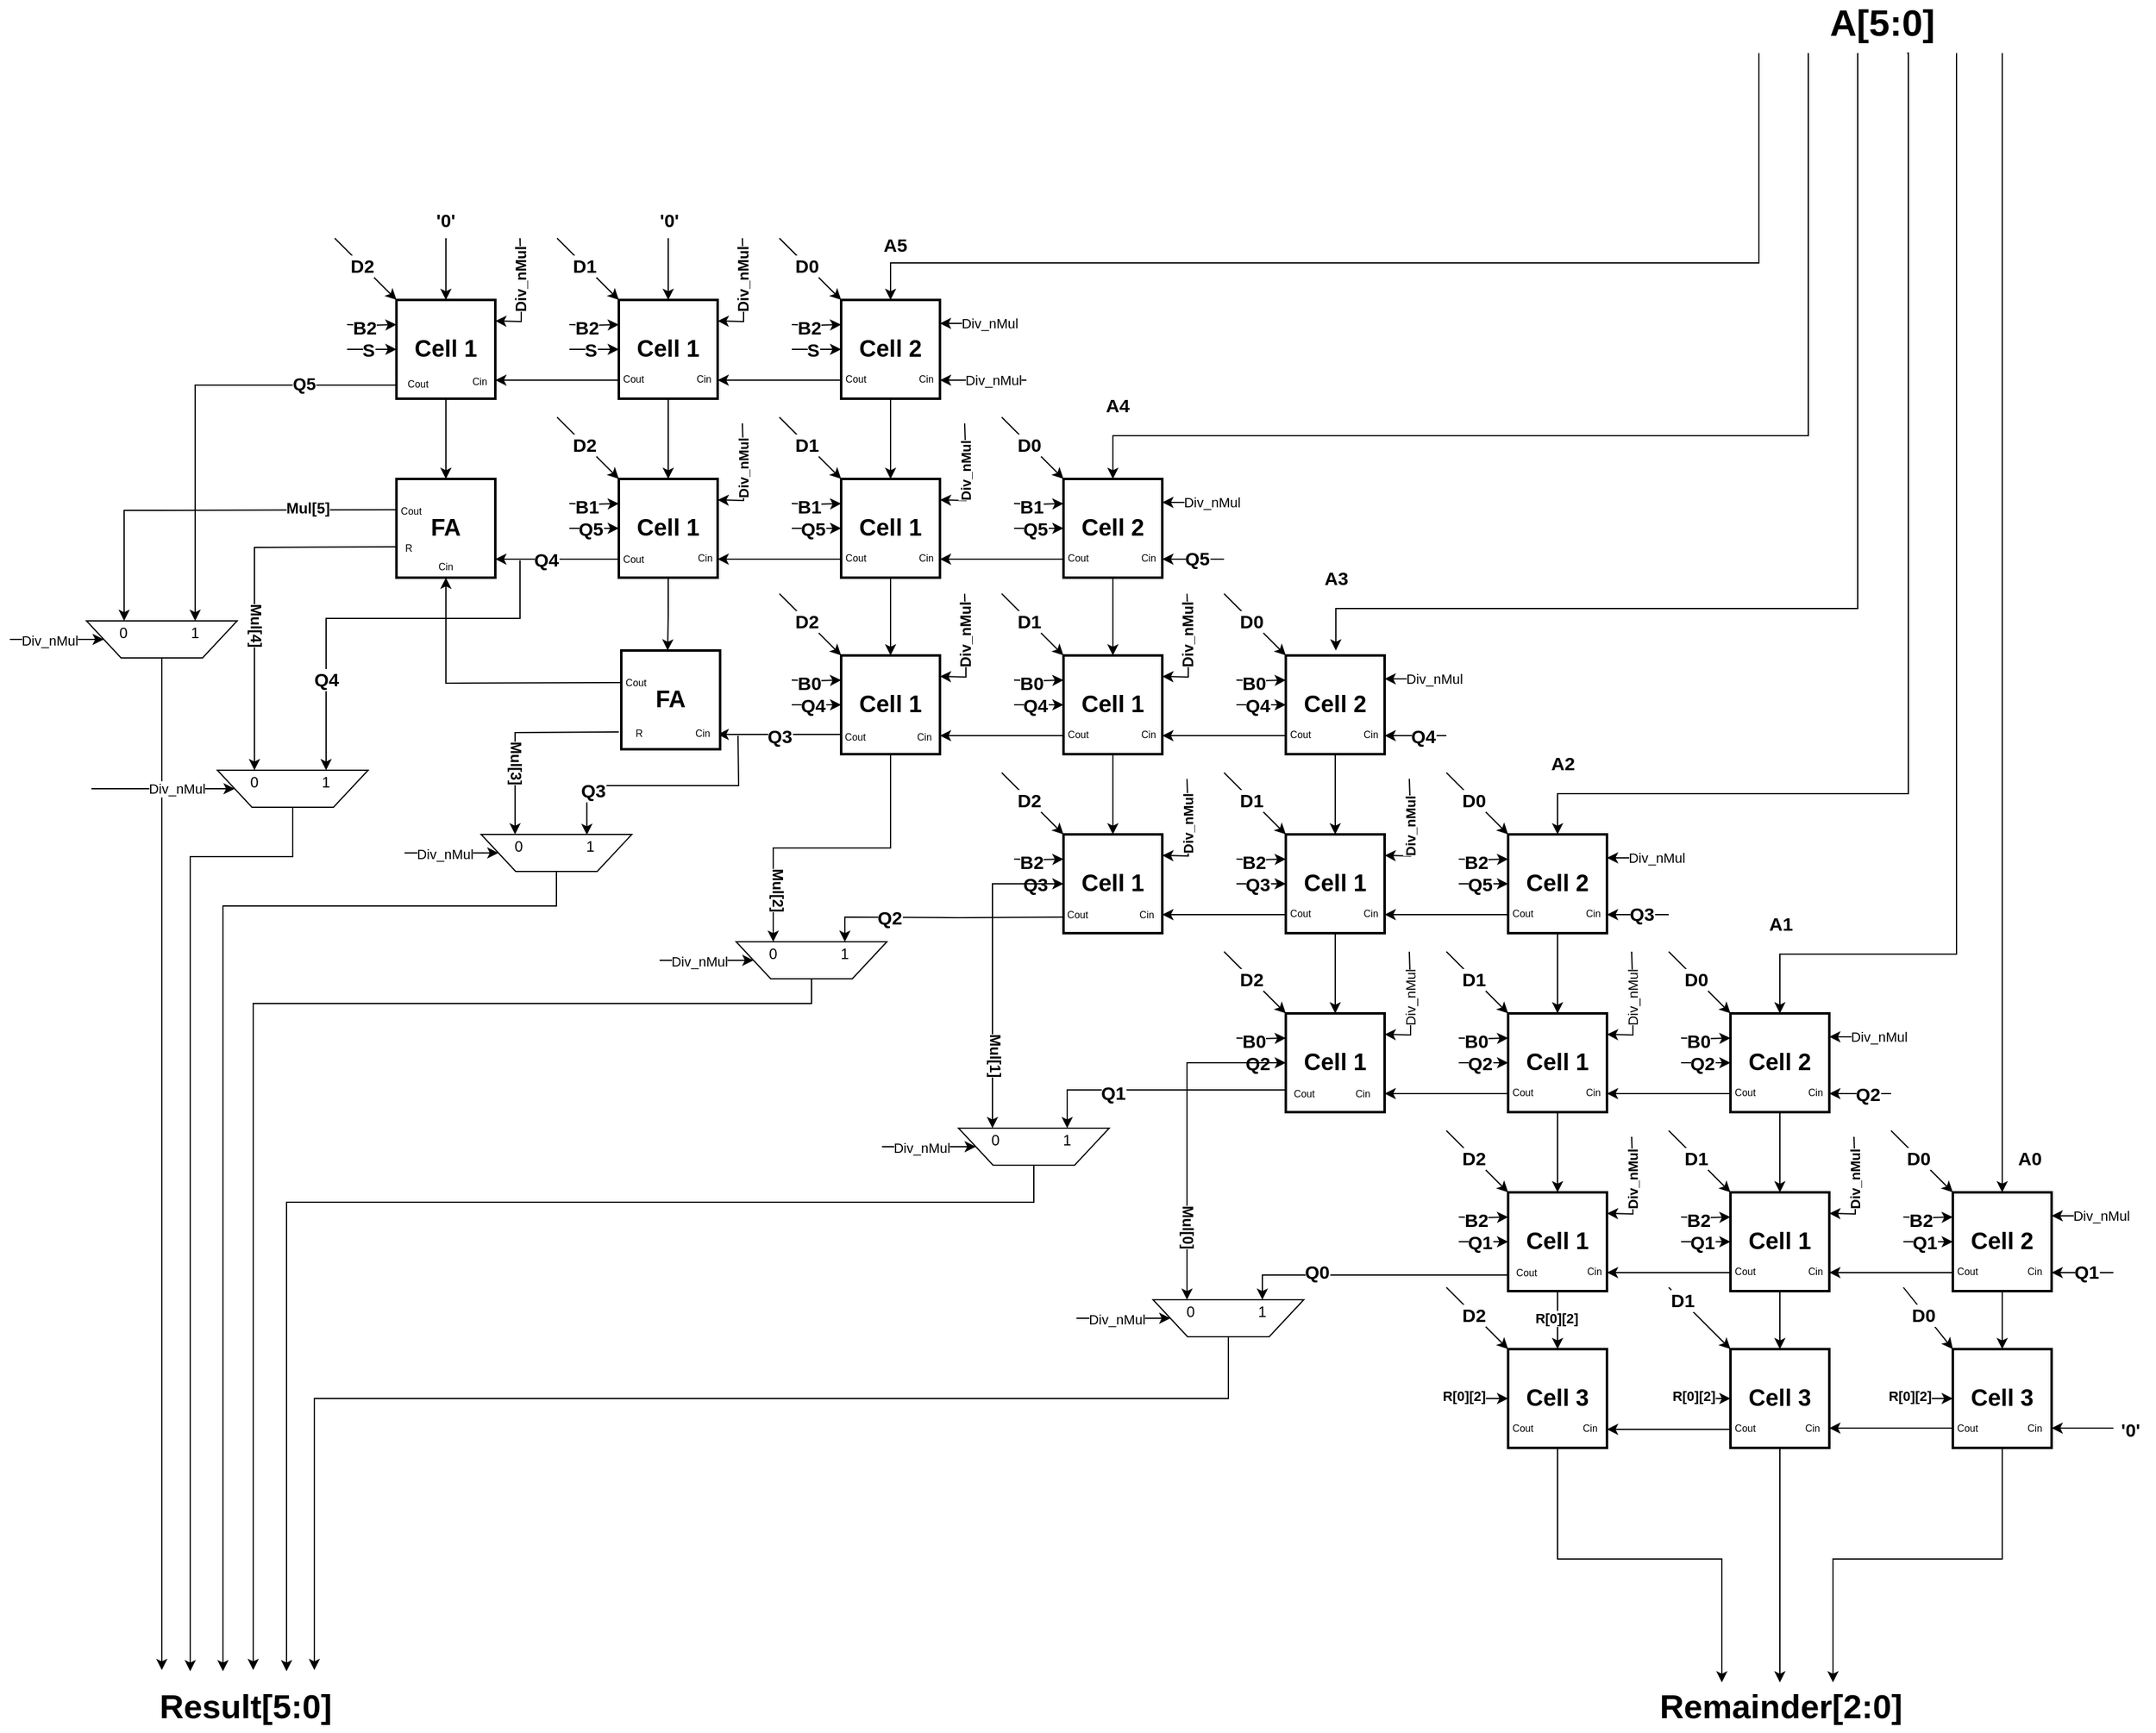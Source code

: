 <mxfile version="22.1.11" type="device">
  <diagram name="Page-1" id="i0-9lZBwk46ebfINHTn6">
    <mxGraphModel dx="2333" dy="1380" grid="1" gridSize="10" guides="1" tooltips="1" connect="1" arrows="1" fold="1" page="1" pageScale="1" pageWidth="2339" pageHeight="3300" math="0" shadow="0">
      <root>
        <mxCell id="0" />
        <mxCell id="1" parent="0" />
        <mxCell id="bFZ082iqQ71JPYvCp7bj-39" style="edgeStyle=orthogonalEdgeStyle;rounded=0;orthogonalLoop=1;jettySize=auto;html=1;startArrow=classic;startFill=1;endArrow=none;endFill=0;" edge="1" parent="1" source="bFZ082iqQ71JPYvCp7bj-1">
          <mxGeometry relative="1" as="geometry">
            <mxPoint x="507" y="310" as="targetPoint" />
          </mxGeometry>
        </mxCell>
        <mxCell id="bFZ082iqQ71JPYvCp7bj-61" value="&lt;font style=&quot;font-size: 15px;&quot;&gt;S&lt;/font&gt;" style="edgeLabel;html=1;align=center;verticalAlign=middle;resizable=0;points=[];fontStyle=1" vertex="1" connectable="0" parent="bFZ082iqQ71JPYvCp7bj-39">
          <mxGeometry x="0.058" y="-1" relative="1" as="geometry">
            <mxPoint x="-2" as="offset" />
          </mxGeometry>
        </mxCell>
        <mxCell id="bFZ082iqQ71JPYvCp7bj-40" style="rounded=0;orthogonalLoop=1;jettySize=auto;html=1;exitX=0;exitY=0;exitDx=0;exitDy=0;startArrow=classic;startFill=1;endArrow=none;endFill=0;" edge="1" parent="1" source="bFZ082iqQ71JPYvCp7bj-1">
          <mxGeometry relative="1" as="geometry">
            <mxPoint x="497" y="220" as="targetPoint" />
          </mxGeometry>
        </mxCell>
        <mxCell id="bFZ082iqQ71JPYvCp7bj-59" value="&lt;b style=&quot;font-size: 15px;&quot;&gt;&lt;font style=&quot;font-size: 15px;&quot;&gt;D2&lt;/font&gt;&lt;/b&gt;" style="edgeLabel;html=1;align=center;verticalAlign=middle;resizable=0;points=[];fontSize=15;" vertex="1" connectable="0" parent="bFZ082iqQ71JPYvCp7bj-40">
          <mxGeometry x="-0.053" y="1" relative="1" as="geometry">
            <mxPoint x="-4" y="-5" as="offset" />
          </mxGeometry>
        </mxCell>
        <mxCell id="bFZ082iqQ71JPYvCp7bj-44" style="edgeStyle=orthogonalEdgeStyle;rounded=0;orthogonalLoop=1;jettySize=auto;html=1;startArrow=classic;startFill=1;endArrow=none;endFill=0;" edge="1" parent="1" source="bFZ082iqQ71JPYvCp7bj-1" target="bFZ082iqQ71JPYvCp7bj-163">
          <mxGeometry relative="1" as="geometry">
            <mxPoint x="587" y="220" as="targetPoint" />
          </mxGeometry>
        </mxCell>
        <mxCell id="bFZ082iqQ71JPYvCp7bj-45" style="edgeStyle=orthogonalEdgeStyle;rounded=0;orthogonalLoop=1;jettySize=auto;html=1;startArrow=classic;startFill=1;endArrow=none;endFill=0;" edge="1" parent="1">
          <mxGeometry relative="1" as="geometry">
            <mxPoint x="647" y="220" as="targetPoint" />
            <mxPoint x="627" y="287" as="sourcePoint" />
          </mxGeometry>
        </mxCell>
        <mxCell id="bFZ082iqQ71JPYvCp7bj-46" value="Div_nMul" style="edgeLabel;html=1;align=center;verticalAlign=middle;resizable=0;points=[];rotation=-90;fontSize=12;fontStyle=1" vertex="1" connectable="0" parent="bFZ082iqQ71JPYvCp7bj-45">
          <mxGeometry x="0.241" relative="1" as="geometry">
            <mxPoint as="offset" />
          </mxGeometry>
        </mxCell>
        <mxCell id="bFZ082iqQ71JPYvCp7bj-41" style="edgeStyle=orthogonalEdgeStyle;rounded=0;orthogonalLoop=1;jettySize=auto;html=1;startArrow=classic;startFill=1;endArrow=none;endFill=0;" edge="1" parent="1">
          <mxGeometry relative="1" as="geometry">
            <mxPoint x="507" y="290" as="targetPoint" />
            <mxPoint x="547" y="290" as="sourcePoint" />
          </mxGeometry>
        </mxCell>
        <mxCell id="bFZ082iqQ71JPYvCp7bj-60" value="&lt;font style=&quot;font-size: 15px;&quot;&gt;B2&lt;/font&gt;" style="edgeLabel;html=1;align=center;verticalAlign=middle;resizable=0;points=[];fontStyle=1" vertex="1" connectable="0" parent="bFZ082iqQ71JPYvCp7bj-41">
          <mxGeometry x="-0.059" y="-1" relative="1" as="geometry">
            <mxPoint x="-6" as="offset" />
          </mxGeometry>
        </mxCell>
        <mxCell id="bFZ082iqQ71JPYvCp7bj-79" style="edgeStyle=orthogonalEdgeStyle;rounded=0;orthogonalLoop=1;jettySize=auto;html=1;startArrow=classic;startFill=1;endArrow=none;endFill=0;" edge="1" parent="1" source="bFZ082iqQ71JPYvCp7bj-87">
          <mxGeometry relative="1" as="geometry">
            <mxPoint x="687" y="310" as="targetPoint" />
          </mxGeometry>
        </mxCell>
        <mxCell id="bFZ082iqQ71JPYvCp7bj-80" value="&lt;font style=&quot;font-size: 15px;&quot;&gt;S&lt;/font&gt;" style="edgeLabel;html=1;align=center;verticalAlign=middle;resizable=0;points=[];fontStyle=1" vertex="1" connectable="0" parent="bFZ082iqQ71JPYvCp7bj-79">
          <mxGeometry x="0.058" y="-1" relative="1" as="geometry">
            <mxPoint x="-2" as="offset" />
          </mxGeometry>
        </mxCell>
        <mxCell id="bFZ082iqQ71JPYvCp7bj-81" style="rounded=0;orthogonalLoop=1;jettySize=auto;html=1;exitX=0;exitY=0;exitDx=0;exitDy=0;startArrow=classic;startFill=1;endArrow=none;endFill=0;" edge="1" parent="1" source="bFZ082iqQ71JPYvCp7bj-87">
          <mxGeometry relative="1" as="geometry">
            <mxPoint x="677" y="220" as="targetPoint" />
          </mxGeometry>
        </mxCell>
        <mxCell id="bFZ082iqQ71JPYvCp7bj-82" value="&lt;b style=&quot;font-size: 15px;&quot;&gt;&lt;font style=&quot;font-size: 15px;&quot;&gt;D1&lt;/font&gt;&lt;/b&gt;" style="edgeLabel;html=1;align=center;verticalAlign=middle;resizable=0;points=[];fontSize=15;" vertex="1" connectable="0" parent="bFZ082iqQ71JPYvCp7bj-81">
          <mxGeometry x="-0.053" y="1" relative="1" as="geometry">
            <mxPoint x="-4" y="-5" as="offset" />
          </mxGeometry>
        </mxCell>
        <mxCell id="bFZ082iqQ71JPYvCp7bj-83" style="edgeStyle=orthogonalEdgeStyle;rounded=0;orthogonalLoop=1;jettySize=auto;html=1;startArrow=classic;startFill=1;endArrow=none;endFill=0;" edge="1" parent="1" source="bFZ082iqQ71JPYvCp7bj-87">
          <mxGeometry relative="1" as="geometry">
            <mxPoint x="767" y="220" as="targetPoint" />
          </mxGeometry>
        </mxCell>
        <mxCell id="bFZ082iqQ71JPYvCp7bj-84" style="edgeStyle=orthogonalEdgeStyle;rounded=0;orthogonalLoop=1;jettySize=auto;html=1;startArrow=classic;startFill=1;endArrow=none;endFill=0;" edge="1" parent="1">
          <mxGeometry relative="1" as="geometry">
            <mxPoint x="827" y="220" as="targetPoint" />
            <mxPoint x="807" y="287" as="sourcePoint" />
          </mxGeometry>
        </mxCell>
        <mxCell id="bFZ082iqQ71JPYvCp7bj-85" value="Div_nMul" style="edgeLabel;html=1;align=center;verticalAlign=middle;resizable=0;points=[];rotation=-90;fontSize=12;fontStyle=1" vertex="1" connectable="0" parent="bFZ082iqQ71JPYvCp7bj-84">
          <mxGeometry x="0.241" relative="1" as="geometry">
            <mxPoint as="offset" />
          </mxGeometry>
        </mxCell>
        <mxCell id="bFZ082iqQ71JPYvCp7bj-90" style="edgeStyle=orthogonalEdgeStyle;rounded=0;orthogonalLoop=1;jettySize=auto;html=1;entryX=1;entryY=0.75;entryDx=0;entryDy=0;exitX=0;exitY=0.75;exitDx=0;exitDy=0;" edge="1" parent="1">
          <mxGeometry relative="1" as="geometry">
            <mxPoint x="727" y="335" as="sourcePoint" />
            <mxPoint x="627" y="335" as="targetPoint" />
          </mxGeometry>
        </mxCell>
        <mxCell id="bFZ082iqQ71JPYvCp7bj-88" style="edgeStyle=orthogonalEdgeStyle;rounded=0;orthogonalLoop=1;jettySize=auto;html=1;startArrow=classic;startFill=1;endArrow=none;endFill=0;" edge="1" parent="1">
          <mxGeometry relative="1" as="geometry">
            <mxPoint x="687" y="290" as="targetPoint" />
            <mxPoint x="727" y="290" as="sourcePoint" />
          </mxGeometry>
        </mxCell>
        <mxCell id="bFZ082iqQ71JPYvCp7bj-89" value="&lt;font style=&quot;font-size: 15px;&quot;&gt;B2&lt;/font&gt;" style="edgeLabel;html=1;align=center;verticalAlign=middle;resizable=0;points=[];fontStyle=1" vertex="1" connectable="0" parent="bFZ082iqQ71JPYvCp7bj-88">
          <mxGeometry x="-0.059" y="-1" relative="1" as="geometry">
            <mxPoint x="-6" as="offset" />
          </mxGeometry>
        </mxCell>
        <mxCell id="bFZ082iqQ71JPYvCp7bj-113" value="" style="group" vertex="1" connectable="0" parent="1">
          <mxGeometry x="532" y="270" width="117" height="80" as="geometry" />
        </mxCell>
        <mxCell id="bFZ082iqQ71JPYvCp7bj-1" value="&lt;b&gt;&lt;font style=&quot;font-size: 19px;&quot;&gt;Cell 1&lt;/font&gt;&lt;/b&gt;" style="rounded=0;whiteSpace=wrap;html=1;strokeWidth=2;" vertex="1" parent="bFZ082iqQ71JPYvCp7bj-113">
          <mxGeometry x="15" width="80" height="80" as="geometry" />
        </mxCell>
        <mxCell id="bFZ082iqQ71JPYvCp7bj-112" value="&lt;font style=&quot;font-size: 8px;&quot;&gt;Cout&lt;/font&gt;" style="text;html=1;strokeColor=none;fillColor=none;align=center;verticalAlign=middle;whiteSpace=wrap;rounded=0;movable=1;resizable=1;rotatable=1;deletable=1;editable=1;locked=0;connectable=1;" vertex="1" parent="bFZ082iqQ71JPYvCp7bj-113">
          <mxGeometry x="15" y="60" width="35" height="13" as="geometry" />
        </mxCell>
        <mxCell id="bFZ082iqQ71JPYvCp7bj-114" value="&lt;font style=&quot;font-size: 8px;&quot;&gt;Cin&lt;/font&gt;" style="text;html=1;strokeColor=none;fillColor=none;align=center;verticalAlign=middle;whiteSpace=wrap;rounded=0;movable=0;resizable=0;rotatable=0;deletable=0;editable=0;locked=1;connectable=0;" vertex="1" parent="bFZ082iqQ71JPYvCp7bj-113">
          <mxGeometry x="65" y="50" width="35" height="30" as="geometry" />
        </mxCell>
        <mxCell id="bFZ082iqQ71JPYvCp7bj-117" value="" style="group" vertex="1" connectable="0" parent="1">
          <mxGeometry x="709" y="270" width="117" height="80" as="geometry" />
        </mxCell>
        <mxCell id="bFZ082iqQ71JPYvCp7bj-87" value="&lt;b&gt;&lt;font style=&quot;font-size: 19px;&quot;&gt;Cell 1&lt;/font&gt;&lt;/b&gt;" style="rounded=0;whiteSpace=wrap;html=1;strokeWidth=2;" vertex="1" parent="bFZ082iqQ71JPYvCp7bj-117">
          <mxGeometry x="18" width="80" height="80" as="geometry" />
        </mxCell>
        <mxCell id="bFZ082iqQ71JPYvCp7bj-92" value="&lt;font style=&quot;font-size: 8px;&quot;&gt;Cout&lt;/font&gt;" style="text;html=1;strokeColor=none;fillColor=none;align=center;verticalAlign=middle;whiteSpace=wrap;rounded=0;" vertex="1" parent="bFZ082iqQ71JPYvCp7bj-117">
          <mxGeometry y="48" width="60" height="30" as="geometry" />
        </mxCell>
        <mxCell id="bFZ082iqQ71JPYvCp7bj-115" value="&lt;font style=&quot;font-size: 8px;&quot;&gt;Cin&lt;/font&gt;" style="text;html=1;strokeColor=none;fillColor=none;align=center;verticalAlign=middle;whiteSpace=wrap;rounded=0;" vertex="1" parent="bFZ082iqQ71JPYvCp7bj-117">
          <mxGeometry x="57" y="48" width="60" height="30" as="geometry" />
        </mxCell>
        <mxCell id="bFZ082iqQ71JPYvCp7bj-118" style="edgeStyle=orthogonalEdgeStyle;rounded=0;orthogonalLoop=1;jettySize=auto;html=1;startArrow=classic;startFill=1;endArrow=none;endFill=0;" edge="1" parent="1" source="bFZ082iqQ71JPYvCp7bj-130">
          <mxGeometry relative="1" as="geometry">
            <mxPoint x="867" y="310" as="targetPoint" />
          </mxGeometry>
        </mxCell>
        <mxCell id="bFZ082iqQ71JPYvCp7bj-119" value="&lt;font style=&quot;font-size: 15px;&quot;&gt;S&lt;/font&gt;" style="edgeLabel;html=1;align=center;verticalAlign=middle;resizable=0;points=[];fontStyle=1" vertex="1" connectable="0" parent="bFZ082iqQ71JPYvCp7bj-118">
          <mxGeometry x="0.058" y="-1" relative="1" as="geometry">
            <mxPoint x="-2" as="offset" />
          </mxGeometry>
        </mxCell>
        <mxCell id="bFZ082iqQ71JPYvCp7bj-120" style="rounded=0;orthogonalLoop=1;jettySize=auto;html=1;exitX=0;exitY=0;exitDx=0;exitDy=0;startArrow=classic;startFill=1;endArrow=none;endFill=0;" edge="1" parent="1" source="bFZ082iqQ71JPYvCp7bj-130">
          <mxGeometry relative="1" as="geometry">
            <mxPoint x="857" y="220" as="targetPoint" />
          </mxGeometry>
        </mxCell>
        <mxCell id="bFZ082iqQ71JPYvCp7bj-121" value="&lt;b style=&quot;font-size: 15px;&quot;&gt;&lt;font style=&quot;font-size: 15px;&quot;&gt;D0&lt;/font&gt;&lt;/b&gt;" style="edgeLabel;html=1;align=center;verticalAlign=middle;resizable=0;points=[];fontSize=15;" vertex="1" connectable="0" parent="bFZ082iqQ71JPYvCp7bj-120">
          <mxGeometry x="-0.053" y="1" relative="1" as="geometry">
            <mxPoint x="-4" y="-5" as="offset" />
          </mxGeometry>
        </mxCell>
        <mxCell id="bFZ082iqQ71JPYvCp7bj-122" style="edgeStyle=orthogonalEdgeStyle;rounded=0;orthogonalLoop=1;jettySize=auto;html=1;startArrow=classic;startFill=1;endArrow=none;endFill=0;exitX=0.5;exitY=0;exitDx=0;exitDy=0;" edge="1" parent="1" source="bFZ082iqQ71JPYvCp7bj-130">
          <mxGeometry relative="1" as="geometry">
            <mxPoint x="1650" y="70" as="targetPoint" />
            <Array as="points">
              <mxPoint x="947" y="240" />
              <mxPoint x="1650" y="240" />
              <mxPoint x="1650" y="70" />
            </Array>
          </mxGeometry>
        </mxCell>
        <mxCell id="bFZ082iqQ71JPYvCp7bj-126" style="edgeStyle=orthogonalEdgeStyle;rounded=0;orthogonalLoop=1;jettySize=auto;html=1;entryX=1;entryY=0.75;entryDx=0;entryDy=0;exitX=0;exitY=0.75;exitDx=0;exitDy=0;" edge="1" parent="1">
          <mxGeometry relative="1" as="geometry">
            <mxPoint x="907" y="335" as="sourcePoint" />
            <mxPoint x="807" y="335" as="targetPoint" />
          </mxGeometry>
        </mxCell>
        <mxCell id="bFZ082iqQ71JPYvCp7bj-127" style="edgeStyle=orthogonalEdgeStyle;rounded=0;orthogonalLoop=1;jettySize=auto;html=1;startArrow=classic;startFill=1;endArrow=none;endFill=0;" edge="1" parent="1">
          <mxGeometry relative="1" as="geometry">
            <mxPoint x="867" y="290" as="targetPoint" />
            <mxPoint x="907" y="290" as="sourcePoint" />
          </mxGeometry>
        </mxCell>
        <mxCell id="bFZ082iqQ71JPYvCp7bj-128" value="&lt;font style=&quot;font-size: 15px;&quot;&gt;B2&lt;/font&gt;" style="edgeLabel;html=1;align=center;verticalAlign=middle;resizable=0;points=[];fontStyle=1" vertex="1" connectable="0" parent="bFZ082iqQ71JPYvCp7bj-127">
          <mxGeometry x="-0.059" y="-1" relative="1" as="geometry">
            <mxPoint x="-6" as="offset" />
          </mxGeometry>
        </mxCell>
        <mxCell id="bFZ082iqQ71JPYvCp7bj-163" value="&lt;b&gt;&lt;font style=&quot;font-size: 15px;&quot;&gt;&#39;0&#39;&lt;/font&gt;&lt;/b&gt;" style="text;html=1;strokeColor=none;fillColor=none;align=center;verticalAlign=middle;whiteSpace=wrap;rounded=0;" vertex="1" parent="1">
          <mxGeometry x="557" y="190" width="60" height="30" as="geometry" />
        </mxCell>
        <mxCell id="bFZ082iqQ71JPYvCp7bj-164" value="&lt;b&gt;&lt;font style=&quot;font-size: 15px;&quot;&gt;&#39;0&#39;&lt;/font&gt;&lt;/b&gt;" style="text;html=1;strokeColor=none;fillColor=none;align=center;verticalAlign=middle;whiteSpace=wrap;rounded=0;" vertex="1" parent="1">
          <mxGeometry x="737.5" y="190" width="60" height="30" as="geometry" />
        </mxCell>
        <mxCell id="bFZ082iqQ71JPYvCp7bj-166" value="&lt;b&gt;&lt;font style=&quot;font-size: 15px;&quot;&gt;A5&lt;/font&gt;&lt;/b&gt;" style="text;html=1;strokeColor=none;fillColor=none;align=center;verticalAlign=middle;whiteSpace=wrap;rounded=0;" vertex="1" parent="1">
          <mxGeometry x="930.5" y="210" width="40" height="30" as="geometry" />
        </mxCell>
        <mxCell id="bFZ082iqQ71JPYvCp7bj-172" style="edgeStyle=orthogonalEdgeStyle;rounded=0;orthogonalLoop=1;jettySize=auto;html=1;startArrow=classic;startFill=1;endArrow=none;endFill=0;" edge="1" parent="1">
          <mxGeometry relative="1" as="geometry">
            <mxPoint x="1047" y="289" as="targetPoint" />
            <mxPoint x="987" y="289" as="sourcePoint" />
          </mxGeometry>
        </mxCell>
        <mxCell id="bFZ082iqQ71JPYvCp7bj-173" value="Div_nMul" style="edgeLabel;html=1;align=center;verticalAlign=middle;resizable=0;points=[];" vertex="1" connectable="0" parent="bFZ082iqQ71JPYvCp7bj-172">
          <mxGeometry x="-0.161" relative="1" as="geometry">
            <mxPoint x="15" as="offset" />
          </mxGeometry>
        </mxCell>
        <mxCell id="bFZ082iqQ71JPYvCp7bj-174" style="edgeStyle=orthogonalEdgeStyle;rounded=0;orthogonalLoop=1;jettySize=auto;html=1;startArrow=classic;startFill=1;endArrow=none;endFill=0;" edge="1" parent="1">
          <mxGeometry relative="1" as="geometry">
            <mxPoint x="1057" y="335" as="targetPoint" />
            <mxPoint x="987" y="335" as="sourcePoint" />
          </mxGeometry>
        </mxCell>
        <mxCell id="bFZ082iqQ71JPYvCp7bj-175" value="Div_nMul" style="edgeLabel;html=1;align=center;verticalAlign=middle;resizable=0;points=[];" vertex="1" connectable="0" parent="bFZ082iqQ71JPYvCp7bj-174">
          <mxGeometry x="0.223" relative="1" as="geometry">
            <mxPoint as="offset" />
          </mxGeometry>
        </mxCell>
        <mxCell id="bFZ082iqQ71JPYvCp7bj-176" value="" style="group" vertex="1" connectable="0" parent="1">
          <mxGeometry x="889" y="270" width="117" height="80" as="geometry" />
        </mxCell>
        <mxCell id="bFZ082iqQ71JPYvCp7bj-130" value="&lt;b&gt;&lt;font style=&quot;font-size: 19px;&quot;&gt;Cell 2&lt;/font&gt;&lt;/b&gt;" style="rounded=0;whiteSpace=wrap;html=1;strokeWidth=2;" vertex="1" parent="bFZ082iqQ71JPYvCp7bj-176">
          <mxGeometry x="18" width="80" height="80" as="geometry" />
        </mxCell>
        <mxCell id="bFZ082iqQ71JPYvCp7bj-131" value="&lt;font style=&quot;font-size: 8px;&quot;&gt;Cout&lt;/font&gt;" style="text;html=1;strokeColor=none;fillColor=none;align=center;verticalAlign=middle;whiteSpace=wrap;rounded=0;" vertex="1" parent="bFZ082iqQ71JPYvCp7bj-176">
          <mxGeometry y="48" width="60" height="30" as="geometry" />
        </mxCell>
        <mxCell id="bFZ082iqQ71JPYvCp7bj-132" value="&lt;font style=&quot;font-size: 8px;&quot;&gt;Cin&lt;/font&gt;" style="text;html=1;strokeColor=none;fillColor=none;align=center;verticalAlign=middle;whiteSpace=wrap;rounded=0;" vertex="1" parent="bFZ082iqQ71JPYvCp7bj-176">
          <mxGeometry x="57" y="48" width="60" height="30" as="geometry" />
        </mxCell>
        <mxCell id="bFZ082iqQ71JPYvCp7bj-230" style="edgeStyle=orthogonalEdgeStyle;rounded=0;orthogonalLoop=1;jettySize=auto;html=1;startArrow=classic;startFill=1;endArrow=none;endFill=0;" edge="1" parent="1" source="bFZ082iqQ71JPYvCp7bj-252">
          <mxGeometry relative="1" as="geometry">
            <mxPoint x="687" y="455" as="targetPoint" />
          </mxGeometry>
        </mxCell>
        <mxCell id="bFZ082iqQ71JPYvCp7bj-231" value="&lt;font style=&quot;font-size: 15px;&quot;&gt;Q5&lt;/font&gt;" style="edgeLabel;html=1;align=center;verticalAlign=middle;resizable=0;points=[];fontStyle=1" vertex="1" connectable="0" parent="bFZ082iqQ71JPYvCp7bj-230">
          <mxGeometry x="0.058" y="-1" relative="1" as="geometry">
            <mxPoint x="-2" as="offset" />
          </mxGeometry>
        </mxCell>
        <mxCell id="bFZ082iqQ71JPYvCp7bj-232" style="rounded=0;orthogonalLoop=1;jettySize=auto;html=1;exitX=0;exitY=0;exitDx=0;exitDy=0;startArrow=classic;startFill=1;endArrow=none;endFill=0;" edge="1" parent="1" source="bFZ082iqQ71JPYvCp7bj-252">
          <mxGeometry relative="1" as="geometry">
            <mxPoint x="677" y="365" as="targetPoint" />
          </mxGeometry>
        </mxCell>
        <mxCell id="bFZ082iqQ71JPYvCp7bj-233" value="&lt;b style=&quot;font-size: 15px;&quot;&gt;&lt;font style=&quot;font-size: 15px;&quot;&gt;D2&lt;/font&gt;&lt;/b&gt;" style="edgeLabel;html=1;align=center;verticalAlign=middle;resizable=0;points=[];fontSize=15;" vertex="1" connectable="0" parent="bFZ082iqQ71JPYvCp7bj-232">
          <mxGeometry x="-0.053" y="1" relative="1" as="geometry">
            <mxPoint x="-4" y="-5" as="offset" />
          </mxGeometry>
        </mxCell>
        <mxCell id="bFZ082iqQ71JPYvCp7bj-235" style="edgeStyle=orthogonalEdgeStyle;rounded=0;orthogonalLoop=1;jettySize=auto;html=1;startArrow=classic;startFill=1;endArrow=none;endFill=0;" edge="1" parent="1">
          <mxGeometry relative="1" as="geometry">
            <mxPoint x="827" y="370" as="targetPoint" />
            <mxPoint x="807" y="432" as="sourcePoint" />
          </mxGeometry>
        </mxCell>
        <mxCell id="bFZ082iqQ71JPYvCp7bj-236" value="Div_nMul" style="edgeLabel;html=1;align=center;verticalAlign=middle;resizable=0;points=[];rotation=-90;fontSize=11;fontStyle=1" vertex="1" connectable="0" parent="bFZ082iqQ71JPYvCp7bj-235">
          <mxGeometry x="0.241" relative="1" as="geometry">
            <mxPoint y="5" as="offset" />
          </mxGeometry>
        </mxCell>
        <mxCell id="bFZ082iqQ71JPYvCp7bj-237" style="edgeStyle=orthogonalEdgeStyle;rounded=0;orthogonalLoop=1;jettySize=auto;html=1;entryX=0.469;entryY=0;entryDx=0;entryDy=0;entryPerimeter=0;" edge="1" parent="1" source="bFZ082iqQ71JPYvCp7bj-252" target="bFZ082iqQ71JPYvCp7bj-748">
          <mxGeometry relative="1" as="geometry">
            <mxPoint x="767.5" y="558.0" as="targetPoint" />
          </mxGeometry>
        </mxCell>
        <mxCell id="bFZ082iqQ71JPYvCp7bj-238" style="edgeStyle=orthogonalEdgeStyle;rounded=0;orthogonalLoop=1;jettySize=auto;html=1;startArrow=classic;startFill=1;endArrow=none;endFill=0;" edge="1" parent="1">
          <mxGeometry relative="1" as="geometry">
            <mxPoint x="687" y="435" as="targetPoint" />
            <mxPoint x="727" y="435" as="sourcePoint" />
          </mxGeometry>
        </mxCell>
        <mxCell id="bFZ082iqQ71JPYvCp7bj-239" value="&lt;font style=&quot;font-size: 15px;&quot;&gt;B1&lt;/font&gt;" style="edgeLabel;html=1;align=center;verticalAlign=middle;resizable=0;points=[];fontStyle=1" vertex="1" connectable="0" parent="bFZ082iqQ71JPYvCp7bj-238">
          <mxGeometry x="-0.059" y="-1" relative="1" as="geometry">
            <mxPoint x="-6" as="offset" />
          </mxGeometry>
        </mxCell>
        <mxCell id="bFZ082iqQ71JPYvCp7bj-240" style="edgeStyle=orthogonalEdgeStyle;rounded=0;orthogonalLoop=1;jettySize=auto;html=1;startArrow=classic;startFill=1;endArrow=none;endFill=0;" edge="1" parent="1" source="bFZ082iqQ71JPYvCp7bj-256">
          <mxGeometry relative="1" as="geometry">
            <mxPoint x="867" y="455" as="targetPoint" />
          </mxGeometry>
        </mxCell>
        <mxCell id="bFZ082iqQ71JPYvCp7bj-241" value="&lt;font style=&quot;font-size: 15px;&quot;&gt;Q5&lt;/font&gt;" style="edgeLabel;html=1;align=center;verticalAlign=middle;resizable=0;points=[];fontStyle=1" vertex="1" connectable="0" parent="bFZ082iqQ71JPYvCp7bj-240">
          <mxGeometry x="0.058" y="-1" relative="1" as="geometry">
            <mxPoint x="-2" as="offset" />
          </mxGeometry>
        </mxCell>
        <mxCell id="bFZ082iqQ71JPYvCp7bj-242" style="rounded=0;orthogonalLoop=1;jettySize=auto;html=1;exitX=0;exitY=0;exitDx=0;exitDy=0;startArrow=classic;startFill=1;endArrow=none;endFill=0;" edge="1" parent="1" source="bFZ082iqQ71JPYvCp7bj-256">
          <mxGeometry relative="1" as="geometry">
            <mxPoint x="857" y="365" as="targetPoint" />
          </mxGeometry>
        </mxCell>
        <mxCell id="bFZ082iqQ71JPYvCp7bj-243" value="&lt;b style=&quot;font-size: 15px;&quot;&gt;&lt;font style=&quot;font-size: 15px;&quot;&gt;D1&lt;/font&gt;&lt;/b&gt;" style="edgeLabel;html=1;align=center;verticalAlign=middle;resizable=0;points=[];fontSize=15;" vertex="1" connectable="0" parent="bFZ082iqQ71JPYvCp7bj-242">
          <mxGeometry x="-0.053" y="1" relative="1" as="geometry">
            <mxPoint x="-4" y="-5" as="offset" />
          </mxGeometry>
        </mxCell>
        <mxCell id="bFZ082iqQ71JPYvCp7bj-245" style="edgeStyle=orthogonalEdgeStyle;rounded=0;orthogonalLoop=1;jettySize=auto;html=1;startArrow=classic;startFill=1;endArrow=none;endFill=0;" edge="1" parent="1">
          <mxGeometry relative="1" as="geometry">
            <mxPoint x="1007" y="370" as="targetPoint" />
            <mxPoint x="987" y="432" as="sourcePoint" />
          </mxGeometry>
        </mxCell>
        <mxCell id="bFZ082iqQ71JPYvCp7bj-246" value="Div_nMul" style="edgeLabel;html=1;align=center;verticalAlign=middle;resizable=0;points=[];rotation=-90;fontSize=11;fontStyle=1" vertex="1" connectable="0" parent="bFZ082iqQ71JPYvCp7bj-245">
          <mxGeometry x="0.241" relative="1" as="geometry">
            <mxPoint y="7" as="offset" />
          </mxGeometry>
        </mxCell>
        <mxCell id="bFZ082iqQ71JPYvCp7bj-248" style="edgeStyle=orthogonalEdgeStyle;rounded=0;orthogonalLoop=1;jettySize=auto;html=1;entryX=1;entryY=0.75;entryDx=0;entryDy=0;exitX=0;exitY=0.75;exitDx=0;exitDy=0;" edge="1" parent="1">
          <mxGeometry relative="1" as="geometry">
            <mxPoint x="907" y="480" as="sourcePoint" />
            <mxPoint x="807" y="480" as="targetPoint" />
          </mxGeometry>
        </mxCell>
        <mxCell id="bFZ082iqQ71JPYvCp7bj-249" style="edgeStyle=orthogonalEdgeStyle;rounded=0;orthogonalLoop=1;jettySize=auto;html=1;startArrow=classic;startFill=1;endArrow=none;endFill=0;" edge="1" parent="1">
          <mxGeometry relative="1" as="geometry">
            <mxPoint x="867" y="435" as="targetPoint" />
            <mxPoint x="907" y="435" as="sourcePoint" />
          </mxGeometry>
        </mxCell>
        <mxCell id="bFZ082iqQ71JPYvCp7bj-250" value="&lt;font style=&quot;font-size: 15px;&quot;&gt;B1&lt;/font&gt;" style="edgeLabel;html=1;align=center;verticalAlign=middle;resizable=0;points=[];fontStyle=1" vertex="1" connectable="0" parent="bFZ082iqQ71JPYvCp7bj-249">
          <mxGeometry x="-0.059" y="-1" relative="1" as="geometry">
            <mxPoint x="-6" as="offset" />
          </mxGeometry>
        </mxCell>
        <mxCell id="bFZ082iqQ71JPYvCp7bj-251" value="" style="group" vertex="1" connectable="0" parent="1">
          <mxGeometry x="712" y="415" width="117" height="80" as="geometry" />
        </mxCell>
        <mxCell id="bFZ082iqQ71JPYvCp7bj-252" value="&lt;b&gt;&lt;font style=&quot;font-size: 19px;&quot;&gt;Cell 1&lt;/font&gt;&lt;/b&gt;" style="rounded=0;whiteSpace=wrap;html=1;strokeWidth=2;" vertex="1" parent="bFZ082iqQ71JPYvCp7bj-251">
          <mxGeometry x="15" width="80" height="80" as="geometry" />
        </mxCell>
        <mxCell id="bFZ082iqQ71JPYvCp7bj-253" value="&lt;font style=&quot;font-size: 8px;&quot;&gt;Cout&lt;/font&gt;" style="text;html=1;strokeColor=none;fillColor=none;align=center;verticalAlign=middle;whiteSpace=wrap;rounded=0;" vertex="1" parent="bFZ082iqQ71JPYvCp7bj-251">
          <mxGeometry x="-3" y="49" width="60" height="30" as="geometry" />
        </mxCell>
        <mxCell id="bFZ082iqQ71JPYvCp7bj-254" value="&lt;font style=&quot;font-size: 8px;&quot;&gt;Cin&lt;/font&gt;" style="text;html=1;strokeColor=none;fillColor=none;align=center;verticalAlign=middle;whiteSpace=wrap;rounded=0;" vertex="1" parent="bFZ082iqQ71JPYvCp7bj-251">
          <mxGeometry x="55" y="48" width="60" height="30" as="geometry" />
        </mxCell>
        <mxCell id="bFZ082iqQ71JPYvCp7bj-255" value="" style="group" vertex="1" connectable="0" parent="1">
          <mxGeometry x="889" y="415" width="117" height="80" as="geometry" />
        </mxCell>
        <mxCell id="bFZ082iqQ71JPYvCp7bj-256" value="&lt;b&gt;&lt;font style=&quot;font-size: 19px;&quot;&gt;Cell 1&lt;/font&gt;&lt;/b&gt;" style="rounded=0;whiteSpace=wrap;html=1;strokeWidth=2;" vertex="1" parent="bFZ082iqQ71JPYvCp7bj-255">
          <mxGeometry x="18" width="80" height="80" as="geometry" />
        </mxCell>
        <mxCell id="bFZ082iqQ71JPYvCp7bj-257" value="&lt;font style=&quot;font-size: 8px;&quot;&gt;Cout&lt;/font&gt;" style="text;html=1;strokeColor=none;fillColor=none;align=center;verticalAlign=middle;whiteSpace=wrap;rounded=0;" vertex="1" parent="bFZ082iqQ71JPYvCp7bj-255">
          <mxGeometry y="48" width="60" height="30" as="geometry" />
        </mxCell>
        <mxCell id="bFZ082iqQ71JPYvCp7bj-258" value="&lt;font style=&quot;font-size: 8px;&quot;&gt;Cin&lt;/font&gt;" style="text;html=1;strokeColor=none;fillColor=none;align=center;verticalAlign=middle;whiteSpace=wrap;rounded=0;" vertex="1" parent="bFZ082iqQ71JPYvCp7bj-255">
          <mxGeometry x="57" y="48" width="60" height="30" as="geometry" />
        </mxCell>
        <mxCell id="bFZ082iqQ71JPYvCp7bj-259" style="edgeStyle=orthogonalEdgeStyle;rounded=0;orthogonalLoop=1;jettySize=auto;html=1;startArrow=classic;startFill=1;endArrow=none;endFill=0;" edge="1" parent="1" source="bFZ082iqQ71JPYvCp7bj-275">
          <mxGeometry relative="1" as="geometry">
            <mxPoint x="1047" y="455" as="targetPoint" />
          </mxGeometry>
        </mxCell>
        <mxCell id="bFZ082iqQ71JPYvCp7bj-260" value="&lt;font style=&quot;font-size: 15px;&quot;&gt;Q5&lt;/font&gt;" style="edgeLabel;html=1;align=center;verticalAlign=middle;resizable=0;points=[];fontStyle=1" vertex="1" connectable="0" parent="bFZ082iqQ71JPYvCp7bj-259">
          <mxGeometry x="0.058" y="-1" relative="1" as="geometry">
            <mxPoint x="-2" as="offset" />
          </mxGeometry>
        </mxCell>
        <mxCell id="bFZ082iqQ71JPYvCp7bj-261" style="rounded=0;orthogonalLoop=1;jettySize=auto;html=1;exitX=0;exitY=0;exitDx=0;exitDy=0;startArrow=classic;startFill=1;endArrow=none;endFill=0;" edge="1" parent="1" source="bFZ082iqQ71JPYvCp7bj-275">
          <mxGeometry relative="1" as="geometry">
            <mxPoint x="1037" y="365" as="targetPoint" />
          </mxGeometry>
        </mxCell>
        <mxCell id="bFZ082iqQ71JPYvCp7bj-262" value="&lt;b style=&quot;font-size: 15px;&quot;&gt;&lt;font style=&quot;font-size: 15px;&quot;&gt;D0&lt;/font&gt;&lt;/b&gt;" style="edgeLabel;html=1;align=center;verticalAlign=middle;resizable=0;points=[];fontSize=15;" vertex="1" connectable="0" parent="bFZ082iqQ71JPYvCp7bj-261">
          <mxGeometry x="-0.053" y="1" relative="1" as="geometry">
            <mxPoint x="-4" y="-5" as="offset" />
          </mxGeometry>
        </mxCell>
        <mxCell id="bFZ082iqQ71JPYvCp7bj-263" style="edgeStyle=orthogonalEdgeStyle;rounded=0;orthogonalLoop=1;jettySize=auto;html=1;startArrow=classic;startFill=1;endArrow=none;endFill=0;exitX=0.5;exitY=0;exitDx=0;exitDy=0;" edge="1" parent="1" source="bFZ082iqQ71JPYvCp7bj-275">
          <mxGeometry relative="1" as="geometry">
            <mxPoint x="1690" y="70" as="targetPoint" />
            <Array as="points">
              <mxPoint x="1127" y="380" />
              <mxPoint x="1690" y="380" />
              <mxPoint x="1690" y="70" />
            </Array>
          </mxGeometry>
        </mxCell>
        <mxCell id="bFZ082iqQ71JPYvCp7bj-264" style="edgeStyle=orthogonalEdgeStyle;rounded=0;orthogonalLoop=1;jettySize=auto;html=1;entryX=1;entryY=0.75;entryDx=0;entryDy=0;exitX=0;exitY=0.75;exitDx=0;exitDy=0;" edge="1" parent="1">
          <mxGeometry relative="1" as="geometry">
            <mxPoint x="1087" y="480" as="sourcePoint" />
            <mxPoint x="987" y="480" as="targetPoint" />
          </mxGeometry>
        </mxCell>
        <mxCell id="bFZ082iqQ71JPYvCp7bj-265" style="edgeStyle=orthogonalEdgeStyle;rounded=0;orthogonalLoop=1;jettySize=auto;html=1;startArrow=classic;startFill=1;endArrow=none;endFill=0;" edge="1" parent="1">
          <mxGeometry relative="1" as="geometry">
            <mxPoint x="1047" y="435" as="targetPoint" />
            <mxPoint x="1087" y="435" as="sourcePoint" />
          </mxGeometry>
        </mxCell>
        <mxCell id="bFZ082iqQ71JPYvCp7bj-266" value="&lt;font style=&quot;font-size: 15px;&quot;&gt;B1&lt;/font&gt;" style="edgeLabel;html=1;align=center;verticalAlign=middle;resizable=0;points=[];fontStyle=1" vertex="1" connectable="0" parent="bFZ082iqQ71JPYvCp7bj-265">
          <mxGeometry x="-0.059" y="-1" relative="1" as="geometry">
            <mxPoint x="-6" as="offset" />
          </mxGeometry>
        </mxCell>
        <mxCell id="bFZ082iqQ71JPYvCp7bj-269" value="&lt;b&gt;&lt;font style=&quot;font-size: 15px;&quot;&gt;A4&lt;/font&gt;&lt;/b&gt;" style="text;html=1;strokeColor=none;fillColor=none;align=center;verticalAlign=middle;whiteSpace=wrap;rounded=0;" vertex="1" parent="1">
          <mxGeometry x="1113.5" y="340" width="34" height="30" as="geometry" />
        </mxCell>
        <mxCell id="bFZ082iqQ71JPYvCp7bj-270" style="edgeStyle=orthogonalEdgeStyle;rounded=0;orthogonalLoop=1;jettySize=auto;html=1;startArrow=classic;startFill=1;endArrow=none;endFill=0;" edge="1" parent="1">
          <mxGeometry relative="1" as="geometry">
            <mxPoint x="1227" y="434" as="targetPoint" />
            <mxPoint x="1167" y="434" as="sourcePoint" />
          </mxGeometry>
        </mxCell>
        <mxCell id="bFZ082iqQ71JPYvCp7bj-271" value="Div_nMul" style="edgeLabel;html=1;align=center;verticalAlign=middle;resizable=0;points=[];" vertex="1" connectable="0" parent="bFZ082iqQ71JPYvCp7bj-270">
          <mxGeometry x="-0.161" relative="1" as="geometry">
            <mxPoint x="15" as="offset" />
          </mxGeometry>
        </mxCell>
        <mxCell id="bFZ082iqQ71JPYvCp7bj-272" style="edgeStyle=orthogonalEdgeStyle;rounded=0;orthogonalLoop=1;jettySize=auto;html=1;startArrow=classic;startFill=1;endArrow=none;endFill=0;" edge="1" parent="1">
          <mxGeometry relative="1" as="geometry">
            <mxPoint x="1217" y="480" as="targetPoint" />
            <mxPoint x="1167" y="480" as="sourcePoint" />
          </mxGeometry>
        </mxCell>
        <mxCell id="bFZ082iqQ71JPYvCp7bj-273" value="&lt;b&gt;&lt;font style=&quot;font-size: 15px;&quot;&gt;Q5&lt;/font&gt;&lt;/b&gt;" style="edgeLabel;html=1;align=center;verticalAlign=middle;resizable=0;points=[];" vertex="1" connectable="0" parent="bFZ082iqQ71JPYvCp7bj-272">
          <mxGeometry x="0.223" relative="1" as="geometry">
            <mxPoint x="-3" y="-1" as="offset" />
          </mxGeometry>
        </mxCell>
        <mxCell id="bFZ082iqQ71JPYvCp7bj-274" value="" style="group" vertex="1" connectable="0" parent="1">
          <mxGeometry x="1069" y="415" width="117" height="80" as="geometry" />
        </mxCell>
        <mxCell id="bFZ082iqQ71JPYvCp7bj-275" value="&lt;b&gt;&lt;font style=&quot;font-size: 19px;&quot;&gt;Cell 2&lt;/font&gt;&lt;/b&gt;" style="rounded=0;whiteSpace=wrap;html=1;strokeWidth=2;" vertex="1" parent="bFZ082iqQ71JPYvCp7bj-274">
          <mxGeometry x="18" width="80" height="80" as="geometry" />
        </mxCell>
        <mxCell id="bFZ082iqQ71JPYvCp7bj-276" value="&lt;font style=&quot;font-size: 8px;&quot;&gt;Cout&lt;/font&gt;" style="text;html=1;strokeColor=none;fillColor=none;align=center;verticalAlign=middle;whiteSpace=wrap;rounded=0;" vertex="1" parent="bFZ082iqQ71JPYvCp7bj-274">
          <mxGeometry y="48" width="60" height="30" as="geometry" />
        </mxCell>
        <mxCell id="bFZ082iqQ71JPYvCp7bj-277" value="&lt;font style=&quot;font-size: 8px;&quot;&gt;Cin&lt;/font&gt;" style="text;html=1;strokeColor=none;fillColor=none;align=center;verticalAlign=middle;whiteSpace=wrap;rounded=0;" vertex="1" parent="bFZ082iqQ71JPYvCp7bj-274">
          <mxGeometry x="57" y="48" width="60" height="30" as="geometry" />
        </mxCell>
        <mxCell id="bFZ082iqQ71JPYvCp7bj-279" style="edgeStyle=orthogonalEdgeStyle;rounded=0;orthogonalLoop=1;jettySize=auto;html=1;entryX=0.5;entryY=0;entryDx=0;entryDy=0;" edge="1" parent="1" source="bFZ082iqQ71JPYvCp7bj-87" target="bFZ082iqQ71JPYvCp7bj-252">
          <mxGeometry relative="1" as="geometry" />
        </mxCell>
        <mxCell id="bFZ082iqQ71JPYvCp7bj-280" style="edgeStyle=orthogonalEdgeStyle;rounded=0;orthogonalLoop=1;jettySize=auto;html=1;entryX=0.5;entryY=0;entryDx=0;entryDy=0;" edge="1" parent="1" source="bFZ082iqQ71JPYvCp7bj-130" target="bFZ082iqQ71JPYvCp7bj-256">
          <mxGeometry relative="1" as="geometry" />
        </mxCell>
        <mxCell id="bFZ082iqQ71JPYvCp7bj-480" style="edgeStyle=orthogonalEdgeStyle;rounded=0;orthogonalLoop=1;jettySize=auto;html=1;startArrow=classic;startFill=1;endArrow=none;endFill=0;" edge="1" parent="1" source="bFZ082iqQ71JPYvCp7bj-501">
          <mxGeometry relative="1" as="geometry">
            <mxPoint x="867" y="598" as="targetPoint" />
          </mxGeometry>
        </mxCell>
        <mxCell id="bFZ082iqQ71JPYvCp7bj-481" value="&lt;font style=&quot;font-size: 15px;&quot;&gt;Q4&lt;/font&gt;" style="edgeLabel;html=1;align=center;verticalAlign=middle;resizable=0;points=[];fontStyle=1" vertex="1" connectable="0" parent="bFZ082iqQ71JPYvCp7bj-480">
          <mxGeometry x="0.058" y="-1" relative="1" as="geometry">
            <mxPoint x="-2" as="offset" />
          </mxGeometry>
        </mxCell>
        <mxCell id="bFZ082iqQ71JPYvCp7bj-482" style="rounded=0;orthogonalLoop=1;jettySize=auto;html=1;exitX=0;exitY=0;exitDx=0;exitDy=0;startArrow=classic;startFill=1;endArrow=none;endFill=0;" edge="1" parent="1" source="bFZ082iqQ71JPYvCp7bj-501">
          <mxGeometry relative="1" as="geometry">
            <mxPoint x="857" y="508" as="targetPoint" />
          </mxGeometry>
        </mxCell>
        <mxCell id="bFZ082iqQ71JPYvCp7bj-483" value="&lt;b style=&quot;font-size: 15px;&quot;&gt;&lt;font style=&quot;font-size: 15px;&quot;&gt;D2&lt;/font&gt;&lt;/b&gt;" style="edgeLabel;html=1;align=center;verticalAlign=middle;resizable=0;points=[];fontSize=15;" vertex="1" connectable="0" parent="bFZ082iqQ71JPYvCp7bj-482">
          <mxGeometry x="-0.053" y="1" relative="1" as="geometry">
            <mxPoint x="-4" y="-5" as="offset" />
          </mxGeometry>
        </mxCell>
        <mxCell id="bFZ082iqQ71JPYvCp7bj-485" style="edgeStyle=orthogonalEdgeStyle;rounded=0;orthogonalLoop=1;jettySize=auto;html=1;startArrow=classic;startFill=1;endArrow=none;endFill=0;" edge="1" parent="1">
          <mxGeometry relative="1" as="geometry">
            <mxPoint x="1007" y="508" as="targetPoint" />
            <mxPoint x="987" y="575" as="sourcePoint" />
          </mxGeometry>
        </mxCell>
        <mxCell id="bFZ082iqQ71JPYvCp7bj-486" value="Div_nMul" style="edgeLabel;html=1;align=center;verticalAlign=middle;resizable=0;points=[];rotation=-90;fontSize=12;fontStyle=1" vertex="1" connectable="0" parent="bFZ082iqQ71JPYvCp7bj-485">
          <mxGeometry x="0.241" relative="1" as="geometry">
            <mxPoint as="offset" />
          </mxGeometry>
        </mxCell>
        <mxCell id="bFZ082iqQ71JPYvCp7bj-488" style="edgeStyle=orthogonalEdgeStyle;rounded=0;orthogonalLoop=1;jettySize=auto;html=1;startArrow=classic;startFill=1;endArrow=none;endFill=0;" edge="1" parent="1">
          <mxGeometry relative="1" as="geometry">
            <mxPoint x="867" y="578" as="targetPoint" />
            <mxPoint x="907" y="578" as="sourcePoint" />
          </mxGeometry>
        </mxCell>
        <mxCell id="bFZ082iqQ71JPYvCp7bj-489" value="&lt;font style=&quot;font-size: 15px;&quot;&gt;B0&lt;/font&gt;" style="edgeLabel;html=1;align=center;verticalAlign=middle;resizable=0;points=[];fontStyle=1" vertex="1" connectable="0" parent="bFZ082iqQ71JPYvCp7bj-488">
          <mxGeometry x="-0.059" y="-1" relative="1" as="geometry">
            <mxPoint x="-6" as="offset" />
          </mxGeometry>
        </mxCell>
        <mxCell id="bFZ082iqQ71JPYvCp7bj-490" style="edgeStyle=orthogonalEdgeStyle;rounded=0;orthogonalLoop=1;jettySize=auto;html=1;startArrow=classic;startFill=1;endArrow=none;endFill=0;" edge="1" parent="1" source="bFZ082iqQ71JPYvCp7bj-505">
          <mxGeometry relative="1" as="geometry">
            <mxPoint x="1047" y="598" as="targetPoint" />
          </mxGeometry>
        </mxCell>
        <mxCell id="bFZ082iqQ71JPYvCp7bj-491" value="&lt;font style=&quot;font-size: 15px;&quot;&gt;Q4&lt;/font&gt;" style="edgeLabel;html=1;align=center;verticalAlign=middle;resizable=0;points=[];fontStyle=1" vertex="1" connectable="0" parent="bFZ082iqQ71JPYvCp7bj-490">
          <mxGeometry x="0.058" y="-1" relative="1" as="geometry">
            <mxPoint x="-2" as="offset" />
          </mxGeometry>
        </mxCell>
        <mxCell id="bFZ082iqQ71JPYvCp7bj-492" style="rounded=0;orthogonalLoop=1;jettySize=auto;html=1;exitX=0;exitY=0;exitDx=0;exitDy=0;startArrow=classic;startFill=1;endArrow=none;endFill=0;" edge="1" parent="1" source="bFZ082iqQ71JPYvCp7bj-505">
          <mxGeometry relative="1" as="geometry">
            <mxPoint x="1037" y="508" as="targetPoint" />
          </mxGeometry>
        </mxCell>
        <mxCell id="bFZ082iqQ71JPYvCp7bj-493" value="&lt;b style=&quot;font-size: 15px;&quot;&gt;&lt;font style=&quot;font-size: 15px;&quot;&gt;D1&lt;/font&gt;&lt;/b&gt;" style="edgeLabel;html=1;align=center;verticalAlign=middle;resizable=0;points=[];fontSize=15;" vertex="1" connectable="0" parent="bFZ082iqQ71JPYvCp7bj-492">
          <mxGeometry x="-0.053" y="1" relative="1" as="geometry">
            <mxPoint x="-4" y="-5" as="offset" />
          </mxGeometry>
        </mxCell>
        <mxCell id="bFZ082iqQ71JPYvCp7bj-495" style="edgeStyle=orthogonalEdgeStyle;rounded=0;orthogonalLoop=1;jettySize=auto;html=1;startArrow=classic;startFill=1;endArrow=none;endFill=0;" edge="1" parent="1">
          <mxGeometry relative="1" as="geometry">
            <mxPoint x="1187" y="508" as="targetPoint" />
            <mxPoint x="1167" y="575" as="sourcePoint" />
          </mxGeometry>
        </mxCell>
        <mxCell id="bFZ082iqQ71JPYvCp7bj-496" value="Div_nMul" style="edgeLabel;html=1;align=center;verticalAlign=middle;resizable=0;points=[];rotation=-90;fontSize=12;fontStyle=1" vertex="1" connectable="0" parent="bFZ082iqQ71JPYvCp7bj-495">
          <mxGeometry x="0.241" relative="1" as="geometry">
            <mxPoint as="offset" />
          </mxGeometry>
        </mxCell>
        <mxCell id="bFZ082iqQ71JPYvCp7bj-497" style="edgeStyle=orthogonalEdgeStyle;rounded=0;orthogonalLoop=1;jettySize=auto;html=1;entryX=1;entryY=0.75;entryDx=0;entryDy=0;exitX=0;exitY=0.75;exitDx=0;exitDy=0;" edge="1" parent="1">
          <mxGeometry relative="1" as="geometry">
            <mxPoint x="1087" y="623" as="sourcePoint" />
            <mxPoint x="987" y="623" as="targetPoint" />
          </mxGeometry>
        </mxCell>
        <mxCell id="bFZ082iqQ71JPYvCp7bj-498" style="edgeStyle=orthogonalEdgeStyle;rounded=0;orthogonalLoop=1;jettySize=auto;html=1;startArrow=classic;startFill=1;endArrow=none;endFill=0;" edge="1" parent="1">
          <mxGeometry relative="1" as="geometry">
            <mxPoint x="1047" y="578" as="targetPoint" />
            <mxPoint x="1087" y="578" as="sourcePoint" />
          </mxGeometry>
        </mxCell>
        <mxCell id="bFZ082iqQ71JPYvCp7bj-499" value="&lt;font style=&quot;font-size: 15px;&quot;&gt;B0&lt;/font&gt;" style="edgeLabel;html=1;align=center;verticalAlign=middle;resizable=0;points=[];fontStyle=1" vertex="1" connectable="0" parent="bFZ082iqQ71JPYvCp7bj-498">
          <mxGeometry x="-0.059" y="-1" relative="1" as="geometry">
            <mxPoint x="-6" as="offset" />
          </mxGeometry>
        </mxCell>
        <mxCell id="bFZ082iqQ71JPYvCp7bj-500" value="" style="group" vertex="1" connectable="0" parent="1">
          <mxGeometry x="892" y="558" width="117" height="80" as="geometry" />
        </mxCell>
        <mxCell id="bFZ082iqQ71JPYvCp7bj-754" style="edgeStyle=orthogonalEdgeStyle;rounded=0;orthogonalLoop=1;jettySize=auto;html=1;" edge="1" parent="bFZ082iqQ71JPYvCp7bj-500">
          <mxGeometry relative="1" as="geometry">
            <mxPoint x="-85" y="64" as="targetPoint" />
            <mxPoint x="15" y="64" as="sourcePoint" />
          </mxGeometry>
        </mxCell>
        <mxCell id="bFZ082iqQ71JPYvCp7bj-812" value="&lt;b&gt;&lt;font style=&quot;font-size: 15px;&quot;&gt;Q3&lt;/font&gt;&lt;/b&gt;" style="edgeLabel;html=1;align=center;verticalAlign=middle;resizable=0;points=[];" vertex="1" connectable="0" parent="bFZ082iqQ71JPYvCp7bj-754">
          <mxGeometry y="-1" relative="1" as="geometry">
            <mxPoint y="2" as="offset" />
          </mxGeometry>
        </mxCell>
        <mxCell id="bFZ082iqQ71JPYvCp7bj-501" value="&lt;b&gt;&lt;font style=&quot;font-size: 19px;&quot;&gt;Cell 1&lt;/font&gt;&lt;/b&gt;" style="rounded=0;whiteSpace=wrap;html=1;strokeWidth=2;" vertex="1" parent="bFZ082iqQ71JPYvCp7bj-500">
          <mxGeometry x="15" width="80" height="80" as="geometry" />
        </mxCell>
        <mxCell id="bFZ082iqQ71JPYvCp7bj-502" value="&lt;font style=&quot;font-size: 8px;&quot;&gt;Cout&lt;/font&gt;" style="text;html=1;strokeColor=none;fillColor=none;align=center;verticalAlign=middle;whiteSpace=wrap;rounded=0;movable=0;resizable=0;rotatable=0;deletable=0;editable=0;locked=1;connectable=0;" vertex="1" parent="bFZ082iqQ71JPYvCp7bj-500">
          <mxGeometry x="15" y="50" width="23" height="30" as="geometry" />
        </mxCell>
        <mxCell id="bFZ082iqQ71JPYvCp7bj-503" value="&lt;font style=&quot;font-size: 8px;&quot;&gt;Cin&lt;/font&gt;" style="text;html=1;strokeColor=none;fillColor=none;align=center;verticalAlign=middle;whiteSpace=wrap;rounded=0;movable=0;resizable=0;rotatable=0;deletable=0;editable=0;locked=1;connectable=0;" vertex="1" parent="bFZ082iqQ71JPYvCp7bj-500">
          <mxGeometry x="70" y="50" width="25" height="30" as="geometry" />
        </mxCell>
        <mxCell id="bFZ082iqQ71JPYvCp7bj-504" value="" style="group" vertex="1" connectable="0" parent="1">
          <mxGeometry x="1069" y="558" width="117" height="80" as="geometry" />
        </mxCell>
        <mxCell id="bFZ082iqQ71JPYvCp7bj-505" value="&lt;b&gt;&lt;font style=&quot;font-size: 19px;&quot;&gt;Cell 1&lt;/font&gt;&lt;/b&gt;" style="rounded=0;whiteSpace=wrap;html=1;strokeWidth=2;" vertex="1" parent="bFZ082iqQ71JPYvCp7bj-504">
          <mxGeometry x="18" width="80" height="80" as="geometry" />
        </mxCell>
        <mxCell id="bFZ082iqQ71JPYvCp7bj-506" value="&lt;font style=&quot;font-size: 8px;&quot;&gt;Cout&lt;/font&gt;" style="text;html=1;strokeColor=none;fillColor=none;align=center;verticalAlign=middle;whiteSpace=wrap;rounded=0;" vertex="1" parent="bFZ082iqQ71JPYvCp7bj-504">
          <mxGeometry y="48" width="60" height="30" as="geometry" />
        </mxCell>
        <mxCell id="bFZ082iqQ71JPYvCp7bj-507" value="&lt;font style=&quot;font-size: 8px;&quot;&gt;Cin&lt;/font&gt;" style="text;html=1;strokeColor=none;fillColor=none;align=center;verticalAlign=middle;whiteSpace=wrap;rounded=0;" vertex="1" parent="bFZ082iqQ71JPYvCp7bj-504">
          <mxGeometry x="57" y="48" width="60" height="30" as="geometry" />
        </mxCell>
        <mxCell id="bFZ082iqQ71JPYvCp7bj-508" style="edgeStyle=orthogonalEdgeStyle;rounded=0;orthogonalLoop=1;jettySize=auto;html=1;startArrow=classic;startFill=1;endArrow=none;endFill=0;" edge="1" parent="1" source="bFZ082iqQ71JPYvCp7bj-524">
          <mxGeometry relative="1" as="geometry">
            <mxPoint x="1227" y="598" as="targetPoint" />
          </mxGeometry>
        </mxCell>
        <mxCell id="bFZ082iqQ71JPYvCp7bj-509" value="&lt;span style=&quot;font-size: 15px;&quot;&gt;Q4&lt;/span&gt;" style="edgeLabel;html=1;align=center;verticalAlign=middle;resizable=0;points=[];fontStyle=1" vertex="1" connectable="0" parent="bFZ082iqQ71JPYvCp7bj-508">
          <mxGeometry x="0.058" y="-1" relative="1" as="geometry">
            <mxPoint x="-2" as="offset" />
          </mxGeometry>
        </mxCell>
        <mxCell id="bFZ082iqQ71JPYvCp7bj-510" style="rounded=0;orthogonalLoop=1;jettySize=auto;html=1;exitX=0;exitY=0;exitDx=0;exitDy=0;startArrow=classic;startFill=1;endArrow=none;endFill=0;" edge="1" parent="1" source="bFZ082iqQ71JPYvCp7bj-524">
          <mxGeometry relative="1" as="geometry">
            <mxPoint x="1217" y="508" as="targetPoint" />
          </mxGeometry>
        </mxCell>
        <mxCell id="bFZ082iqQ71JPYvCp7bj-511" value="&lt;b style=&quot;font-size: 15px;&quot;&gt;&lt;font style=&quot;font-size: 15px;&quot;&gt;D0&lt;/font&gt;&lt;/b&gt;" style="edgeLabel;html=1;align=center;verticalAlign=middle;resizable=0;points=[];fontSize=15;" vertex="1" connectable="0" parent="bFZ082iqQ71JPYvCp7bj-510">
          <mxGeometry x="-0.053" y="1" relative="1" as="geometry">
            <mxPoint x="-4" y="-5" as="offset" />
          </mxGeometry>
        </mxCell>
        <mxCell id="bFZ082iqQ71JPYvCp7bj-512" style="edgeStyle=orthogonalEdgeStyle;rounded=0;orthogonalLoop=1;jettySize=auto;html=1;startArrow=classic;startFill=1;endArrow=none;endFill=0;exitX=0.5;exitY=0;exitDx=0;exitDy=0;" edge="1" parent="1" source="bFZ082iqQ71JPYvCp7bj-518">
          <mxGeometry relative="1" as="geometry">
            <mxPoint x="1730" y="70" as="targetPoint" />
            <Array as="points">
              <mxPoint x="1307" y="520" />
              <mxPoint x="1730" y="520" />
              <mxPoint x="1730" y="70" />
            </Array>
          </mxGeometry>
        </mxCell>
        <mxCell id="bFZ082iqQ71JPYvCp7bj-513" style="edgeStyle=orthogonalEdgeStyle;rounded=0;orthogonalLoop=1;jettySize=auto;html=1;entryX=1;entryY=0.75;entryDx=0;entryDy=0;exitX=0;exitY=0.75;exitDx=0;exitDy=0;" edge="1" parent="1">
          <mxGeometry relative="1" as="geometry">
            <mxPoint x="1267" y="623" as="sourcePoint" />
            <mxPoint x="1167" y="623" as="targetPoint" />
          </mxGeometry>
        </mxCell>
        <mxCell id="bFZ082iqQ71JPYvCp7bj-514" style="edgeStyle=orthogonalEdgeStyle;rounded=0;orthogonalLoop=1;jettySize=auto;html=1;startArrow=classic;startFill=1;endArrow=none;endFill=0;" edge="1" parent="1">
          <mxGeometry relative="1" as="geometry">
            <mxPoint x="1227" y="578" as="targetPoint" />
            <mxPoint x="1267" y="578" as="sourcePoint" />
          </mxGeometry>
        </mxCell>
        <mxCell id="bFZ082iqQ71JPYvCp7bj-515" value="&lt;font style=&quot;font-size: 15px;&quot;&gt;B0&lt;/font&gt;" style="edgeLabel;html=1;align=center;verticalAlign=middle;resizable=0;points=[];fontStyle=1" vertex="1" connectable="0" parent="bFZ082iqQ71JPYvCp7bj-514">
          <mxGeometry x="-0.059" y="-1" relative="1" as="geometry">
            <mxPoint x="-6" as="offset" />
          </mxGeometry>
        </mxCell>
        <mxCell id="bFZ082iqQ71JPYvCp7bj-518" value="&lt;b&gt;&lt;font style=&quot;font-size: 15px;&quot;&gt;A5&lt;/font&gt;&lt;/b&gt;" style="text;html=1;strokeColor=none;fillColor=none;align=center;verticalAlign=middle;whiteSpace=wrap;rounded=0;" vertex="1" parent="1">
          <mxGeometry x="1277.5" y="554" width="60" height="30" as="geometry" />
        </mxCell>
        <mxCell id="bFZ082iqQ71JPYvCp7bj-519" style="edgeStyle=orthogonalEdgeStyle;rounded=0;orthogonalLoop=1;jettySize=auto;html=1;startArrow=classic;startFill=1;endArrow=none;endFill=0;" edge="1" parent="1">
          <mxGeometry relative="1" as="geometry">
            <mxPoint x="1407" y="577" as="targetPoint" />
            <mxPoint x="1347" y="577" as="sourcePoint" />
          </mxGeometry>
        </mxCell>
        <mxCell id="bFZ082iqQ71JPYvCp7bj-520" value="Div_nMul" style="edgeLabel;html=1;align=center;verticalAlign=middle;resizable=0;points=[];" vertex="1" connectable="0" parent="bFZ082iqQ71JPYvCp7bj-519">
          <mxGeometry x="-0.161" relative="1" as="geometry">
            <mxPoint x="15" as="offset" />
          </mxGeometry>
        </mxCell>
        <mxCell id="bFZ082iqQ71JPYvCp7bj-521" style="edgeStyle=orthogonalEdgeStyle;rounded=0;orthogonalLoop=1;jettySize=auto;html=1;startArrow=classic;startFill=1;endArrow=none;endFill=0;" edge="1" parent="1">
          <mxGeometry relative="1" as="geometry">
            <mxPoint x="1397" y="623" as="targetPoint" />
            <mxPoint x="1347" y="623" as="sourcePoint" />
          </mxGeometry>
        </mxCell>
        <mxCell id="bFZ082iqQ71JPYvCp7bj-522" value="&lt;b style=&quot;font-size: 15px;&quot;&gt;Q4&lt;/b&gt;" style="edgeLabel;html=1;align=center;verticalAlign=middle;resizable=0;points=[];fontSize=15;" vertex="1" connectable="0" parent="bFZ082iqQ71JPYvCp7bj-521">
          <mxGeometry x="0.223" relative="1" as="geometry">
            <mxPoint as="offset" />
          </mxGeometry>
        </mxCell>
        <mxCell id="bFZ082iqQ71JPYvCp7bj-523" value="" style="group" vertex="1" connectable="0" parent="1">
          <mxGeometry x="1249" y="558" width="117" height="80" as="geometry" />
        </mxCell>
        <mxCell id="bFZ082iqQ71JPYvCp7bj-524" value="&lt;b&gt;&lt;font style=&quot;font-size: 19px;&quot;&gt;Cell 2&lt;/font&gt;&lt;/b&gt;" style="rounded=0;whiteSpace=wrap;html=1;strokeWidth=2;" vertex="1" parent="bFZ082iqQ71JPYvCp7bj-523">
          <mxGeometry x="18" width="80" height="80" as="geometry" />
        </mxCell>
        <mxCell id="bFZ082iqQ71JPYvCp7bj-525" value="&lt;font style=&quot;font-size: 8px;&quot;&gt;Cout&lt;/font&gt;" style="text;html=1;strokeColor=none;fillColor=none;align=center;verticalAlign=middle;whiteSpace=wrap;rounded=0;" vertex="1" parent="bFZ082iqQ71JPYvCp7bj-523">
          <mxGeometry y="48" width="60" height="30" as="geometry" />
        </mxCell>
        <mxCell id="bFZ082iqQ71JPYvCp7bj-526" value="&lt;font style=&quot;font-size: 8px;&quot;&gt;Cin&lt;/font&gt;" style="text;html=1;strokeColor=none;fillColor=none;align=center;verticalAlign=middle;whiteSpace=wrap;rounded=0;" vertex="1" parent="bFZ082iqQ71JPYvCp7bj-523">
          <mxGeometry x="57" y="48" width="60" height="30" as="geometry" />
        </mxCell>
        <mxCell id="bFZ082iqQ71JPYvCp7bj-527" style="edgeStyle=orthogonalEdgeStyle;rounded=0;orthogonalLoop=1;jettySize=auto;html=1;startArrow=classic;startFill=1;endArrow=none;endFill=0;" edge="1" parent="1" source="bFZ082iqQ71JPYvCp7bj-549">
          <mxGeometry relative="1" as="geometry">
            <mxPoint x="1047" y="743" as="targetPoint" />
          </mxGeometry>
        </mxCell>
        <mxCell id="bFZ082iqQ71JPYvCp7bj-528" value="&lt;font style=&quot;font-size: 15px;&quot;&gt;Q3&lt;/font&gt;" style="edgeLabel;html=1;align=center;verticalAlign=middle;resizable=0;points=[];fontStyle=1" vertex="1" connectable="0" parent="bFZ082iqQ71JPYvCp7bj-527">
          <mxGeometry x="0.058" y="-1" relative="1" as="geometry">
            <mxPoint x="-2" as="offset" />
          </mxGeometry>
        </mxCell>
        <mxCell id="bFZ082iqQ71JPYvCp7bj-529" style="rounded=0;orthogonalLoop=1;jettySize=auto;html=1;exitX=0;exitY=0;exitDx=0;exitDy=0;startArrow=classic;startFill=1;endArrow=none;endFill=0;" edge="1" parent="1" source="bFZ082iqQ71JPYvCp7bj-549">
          <mxGeometry relative="1" as="geometry">
            <mxPoint x="1037" y="653" as="targetPoint" />
          </mxGeometry>
        </mxCell>
        <mxCell id="bFZ082iqQ71JPYvCp7bj-530" value="&lt;b style=&quot;font-size: 15px;&quot;&gt;&lt;font style=&quot;font-size: 15px;&quot;&gt;D2&lt;/font&gt;&lt;/b&gt;" style="edgeLabel;html=1;align=center;verticalAlign=middle;resizable=0;points=[];fontSize=15;" vertex="1" connectable="0" parent="bFZ082iqQ71JPYvCp7bj-529">
          <mxGeometry x="-0.053" y="1" relative="1" as="geometry">
            <mxPoint x="-4" y="-5" as="offset" />
          </mxGeometry>
        </mxCell>
        <mxCell id="bFZ082iqQ71JPYvCp7bj-531" style="edgeStyle=orthogonalEdgeStyle;rounded=0;orthogonalLoop=1;jettySize=auto;html=1;startArrow=classic;startFill=1;endArrow=none;endFill=0;" edge="1" parent="1">
          <mxGeometry relative="1" as="geometry">
            <mxPoint x="1187" y="658" as="targetPoint" />
            <mxPoint x="1167" y="720" as="sourcePoint" />
          </mxGeometry>
        </mxCell>
        <mxCell id="bFZ082iqQ71JPYvCp7bj-532" value="Div_nMul" style="edgeLabel;html=1;align=center;verticalAlign=middle;resizable=0;points=[];rotation=-90;fontSize=11;fontStyle=1" vertex="1" connectable="0" parent="bFZ082iqQ71JPYvCp7bj-531">
          <mxGeometry x="0.241" relative="1" as="geometry">
            <mxPoint y="5" as="offset" />
          </mxGeometry>
        </mxCell>
        <mxCell id="bFZ082iqQ71JPYvCp7bj-534" style="edgeStyle=orthogonalEdgeStyle;rounded=0;orthogonalLoop=1;jettySize=auto;html=1;startArrow=classic;startFill=1;endArrow=none;endFill=0;" edge="1" parent="1">
          <mxGeometry relative="1" as="geometry">
            <mxPoint x="1047" y="723" as="targetPoint" />
            <mxPoint x="1087" y="723" as="sourcePoint" />
          </mxGeometry>
        </mxCell>
        <mxCell id="bFZ082iqQ71JPYvCp7bj-535" value="&lt;font style=&quot;font-size: 15px;&quot;&gt;B2&lt;/font&gt;" style="edgeLabel;html=1;align=center;verticalAlign=middle;resizable=0;points=[];fontStyle=1" vertex="1" connectable="0" parent="bFZ082iqQ71JPYvCp7bj-534">
          <mxGeometry x="-0.059" y="-1" relative="1" as="geometry">
            <mxPoint x="-6" as="offset" />
          </mxGeometry>
        </mxCell>
        <mxCell id="bFZ082iqQ71JPYvCp7bj-536" style="edgeStyle=orthogonalEdgeStyle;rounded=0;orthogonalLoop=1;jettySize=auto;html=1;startArrow=classic;startFill=1;endArrow=none;endFill=0;" edge="1" parent="1" source="bFZ082iqQ71JPYvCp7bj-553">
          <mxGeometry relative="1" as="geometry">
            <mxPoint x="1227" y="743" as="targetPoint" />
          </mxGeometry>
        </mxCell>
        <mxCell id="bFZ082iqQ71JPYvCp7bj-537" value="&lt;font style=&quot;font-size: 15px;&quot;&gt;Q3&lt;/font&gt;" style="edgeLabel;html=1;align=center;verticalAlign=middle;resizable=0;points=[];fontStyle=1" vertex="1" connectable="0" parent="bFZ082iqQ71JPYvCp7bj-536">
          <mxGeometry x="0.058" y="-1" relative="1" as="geometry">
            <mxPoint x="-2" as="offset" />
          </mxGeometry>
        </mxCell>
        <mxCell id="bFZ082iqQ71JPYvCp7bj-538" style="rounded=0;orthogonalLoop=1;jettySize=auto;html=1;exitX=0;exitY=0;exitDx=0;exitDy=0;startArrow=classic;startFill=1;endArrow=none;endFill=0;" edge="1" parent="1" source="bFZ082iqQ71JPYvCp7bj-553">
          <mxGeometry relative="1" as="geometry">
            <mxPoint x="1217" y="653" as="targetPoint" />
          </mxGeometry>
        </mxCell>
        <mxCell id="bFZ082iqQ71JPYvCp7bj-539" value="&lt;b style=&quot;font-size: 15px;&quot;&gt;&lt;font style=&quot;font-size: 15px;&quot;&gt;D1&lt;/font&gt;&lt;/b&gt;" style="edgeLabel;html=1;align=center;verticalAlign=middle;resizable=0;points=[];fontSize=15;" vertex="1" connectable="0" parent="bFZ082iqQ71JPYvCp7bj-538">
          <mxGeometry x="-0.053" y="1" relative="1" as="geometry">
            <mxPoint x="-4" y="-5" as="offset" />
          </mxGeometry>
        </mxCell>
        <mxCell id="bFZ082iqQ71JPYvCp7bj-540" style="edgeStyle=orthogonalEdgeStyle;rounded=0;orthogonalLoop=1;jettySize=auto;html=1;startArrow=classic;startFill=1;endArrow=none;endFill=0;" edge="1" parent="1">
          <mxGeometry relative="1" as="geometry">
            <mxPoint x="1367" y="658" as="targetPoint" />
            <mxPoint x="1347" y="720" as="sourcePoint" />
          </mxGeometry>
        </mxCell>
        <mxCell id="bFZ082iqQ71JPYvCp7bj-541" value="Div_nMul" style="edgeLabel;html=1;align=center;verticalAlign=middle;resizable=0;points=[];rotation=-90;fontSize=11;fontStyle=1" vertex="1" connectable="0" parent="bFZ082iqQ71JPYvCp7bj-540">
          <mxGeometry x="0.241" relative="1" as="geometry">
            <mxPoint y="7" as="offset" />
          </mxGeometry>
        </mxCell>
        <mxCell id="bFZ082iqQ71JPYvCp7bj-543" style="edgeStyle=orthogonalEdgeStyle;rounded=0;orthogonalLoop=1;jettySize=auto;html=1;entryX=1;entryY=0.75;entryDx=0;entryDy=0;exitX=0;exitY=0.75;exitDx=0;exitDy=0;" edge="1" parent="1">
          <mxGeometry relative="1" as="geometry">
            <mxPoint x="1267" y="768" as="sourcePoint" />
            <mxPoint x="1167" y="768" as="targetPoint" />
          </mxGeometry>
        </mxCell>
        <mxCell id="bFZ082iqQ71JPYvCp7bj-544" style="edgeStyle=orthogonalEdgeStyle;rounded=0;orthogonalLoop=1;jettySize=auto;html=1;startArrow=classic;startFill=1;endArrow=none;endFill=0;" edge="1" parent="1">
          <mxGeometry relative="1" as="geometry">
            <mxPoint x="1227" y="723" as="targetPoint" />
            <mxPoint x="1267" y="723" as="sourcePoint" />
          </mxGeometry>
        </mxCell>
        <mxCell id="bFZ082iqQ71JPYvCp7bj-545" value="&lt;font style=&quot;font-size: 15px;&quot;&gt;B2&lt;/font&gt;" style="edgeLabel;html=1;align=center;verticalAlign=middle;resizable=0;points=[];fontStyle=1" vertex="1" connectable="0" parent="bFZ082iqQ71JPYvCp7bj-544">
          <mxGeometry x="-0.059" y="-1" relative="1" as="geometry">
            <mxPoint x="-6" as="offset" />
          </mxGeometry>
        </mxCell>
        <mxCell id="bFZ082iqQ71JPYvCp7bj-546" value="" style="group" vertex="1" connectable="0" parent="1">
          <mxGeometry x="1072" y="703" width="117" height="80" as="geometry" />
        </mxCell>
        <mxCell id="bFZ082iqQ71JPYvCp7bj-549" value="&lt;b&gt;&lt;font style=&quot;font-size: 19px;&quot;&gt;Cell 1&lt;/font&gt;&lt;/b&gt;" style="rounded=0;whiteSpace=wrap;html=1;strokeWidth=2;" vertex="1" parent="bFZ082iqQ71JPYvCp7bj-546">
          <mxGeometry x="15" width="80" height="80" as="geometry" />
        </mxCell>
        <mxCell id="bFZ082iqQ71JPYvCp7bj-550" value="&lt;font style=&quot;font-size: 8px;&quot;&gt;Cout&lt;/font&gt;" style="text;html=1;strokeColor=none;fillColor=none;align=center;verticalAlign=middle;whiteSpace=wrap;rounded=0;movable=0;resizable=0;rotatable=0;deletable=0;editable=0;locked=1;connectable=0;" vertex="1" parent="bFZ082iqQ71JPYvCp7bj-546">
          <mxGeometry x="15" y="49" width="23" height="30" as="geometry" />
        </mxCell>
        <mxCell id="bFZ082iqQ71JPYvCp7bj-551" value="&lt;font style=&quot;font-size: 8px;&quot;&gt;Cin&lt;/font&gt;" style="text;html=1;strokeColor=none;fillColor=none;align=center;verticalAlign=middle;whiteSpace=wrap;rounded=0;movable=0;resizable=0;rotatable=0;deletable=0;editable=0;locked=1;connectable=0;" vertex="1" parent="bFZ082iqQ71JPYvCp7bj-546">
          <mxGeometry x="70" y="49" width="25" height="30" as="geometry" />
        </mxCell>
        <mxCell id="bFZ082iqQ71JPYvCp7bj-552" value="" style="group" vertex="1" connectable="0" parent="1">
          <mxGeometry x="1249" y="703" width="117" height="80" as="geometry" />
        </mxCell>
        <mxCell id="bFZ082iqQ71JPYvCp7bj-553" value="&lt;b&gt;&lt;font style=&quot;font-size: 19px;&quot;&gt;Cell 1&lt;/font&gt;&lt;/b&gt;" style="rounded=0;whiteSpace=wrap;html=1;strokeWidth=2;" vertex="1" parent="bFZ082iqQ71JPYvCp7bj-552">
          <mxGeometry x="18" width="80" height="80" as="geometry" />
        </mxCell>
        <mxCell id="bFZ082iqQ71JPYvCp7bj-554" value="&lt;font style=&quot;font-size: 8px;&quot;&gt;Cout&lt;/font&gt;" style="text;html=1;strokeColor=none;fillColor=none;align=center;verticalAlign=middle;whiteSpace=wrap;rounded=0;" vertex="1" parent="bFZ082iqQ71JPYvCp7bj-552">
          <mxGeometry y="48" width="60" height="30" as="geometry" />
        </mxCell>
        <mxCell id="bFZ082iqQ71JPYvCp7bj-555" value="&lt;font style=&quot;font-size: 8px;&quot;&gt;Cin&lt;/font&gt;" style="text;html=1;strokeColor=none;fillColor=none;align=center;verticalAlign=middle;whiteSpace=wrap;rounded=0;" vertex="1" parent="bFZ082iqQ71JPYvCp7bj-552">
          <mxGeometry x="57" y="48" width="60" height="30" as="geometry" />
        </mxCell>
        <mxCell id="bFZ082iqQ71JPYvCp7bj-556" style="edgeStyle=orthogonalEdgeStyle;rounded=0;orthogonalLoop=1;jettySize=auto;html=1;startArrow=classic;startFill=1;endArrow=none;endFill=0;" edge="1" parent="1" source="bFZ082iqQ71JPYvCp7bj-570">
          <mxGeometry relative="1" as="geometry">
            <mxPoint x="1407" y="743" as="targetPoint" />
          </mxGeometry>
        </mxCell>
        <mxCell id="bFZ082iqQ71JPYvCp7bj-557" value="&lt;font style=&quot;font-size: 15px;&quot;&gt;Q5&lt;/font&gt;" style="edgeLabel;html=1;align=center;verticalAlign=middle;resizable=0;points=[];fontStyle=1" vertex="1" connectable="0" parent="bFZ082iqQ71JPYvCp7bj-556">
          <mxGeometry x="0.058" y="-1" relative="1" as="geometry">
            <mxPoint x="-2" as="offset" />
          </mxGeometry>
        </mxCell>
        <mxCell id="bFZ082iqQ71JPYvCp7bj-558" style="rounded=0;orthogonalLoop=1;jettySize=auto;html=1;exitX=0;exitY=0;exitDx=0;exitDy=0;startArrow=classic;startFill=1;endArrow=none;endFill=0;" edge="1" parent="1" source="bFZ082iqQ71JPYvCp7bj-570">
          <mxGeometry relative="1" as="geometry">
            <mxPoint x="1397" y="653" as="targetPoint" />
          </mxGeometry>
        </mxCell>
        <mxCell id="bFZ082iqQ71JPYvCp7bj-559" value="&lt;b style=&quot;font-size: 15px;&quot;&gt;&lt;font style=&quot;font-size: 15px;&quot;&gt;D0&lt;/font&gt;&lt;/b&gt;" style="edgeLabel;html=1;align=center;verticalAlign=middle;resizable=0;points=[];fontSize=15;" vertex="1" connectable="0" parent="bFZ082iqQ71JPYvCp7bj-558">
          <mxGeometry x="-0.053" y="1" relative="1" as="geometry">
            <mxPoint x="-4" y="-5" as="offset" />
          </mxGeometry>
        </mxCell>
        <mxCell id="bFZ082iqQ71JPYvCp7bj-560" style="edgeStyle=orthogonalEdgeStyle;rounded=0;orthogonalLoop=1;jettySize=auto;html=1;startArrow=classic;startFill=1;endArrow=none;endFill=0;exitX=0.5;exitY=0;exitDx=0;exitDy=0;" edge="1" parent="1" source="bFZ082iqQ71JPYvCp7bj-570">
          <mxGeometry relative="1" as="geometry">
            <mxPoint x="1770" y="70" as="targetPoint" />
            <Array as="points">
              <mxPoint x="1487" y="670" />
              <mxPoint x="1771" y="670" />
              <mxPoint x="1771" y="70" />
            </Array>
          </mxGeometry>
        </mxCell>
        <mxCell id="bFZ082iqQ71JPYvCp7bj-561" style="edgeStyle=orthogonalEdgeStyle;rounded=0;orthogonalLoop=1;jettySize=auto;html=1;entryX=1;entryY=0.75;entryDx=0;entryDy=0;exitX=0;exitY=0.75;exitDx=0;exitDy=0;" edge="1" parent="1">
          <mxGeometry relative="1" as="geometry">
            <mxPoint x="1447" y="768" as="sourcePoint" />
            <mxPoint x="1347" y="768" as="targetPoint" />
          </mxGeometry>
        </mxCell>
        <mxCell id="bFZ082iqQ71JPYvCp7bj-562" style="edgeStyle=orthogonalEdgeStyle;rounded=0;orthogonalLoop=1;jettySize=auto;html=1;startArrow=classic;startFill=1;endArrow=none;endFill=0;" edge="1" parent="1">
          <mxGeometry relative="1" as="geometry">
            <mxPoint x="1407" y="723" as="targetPoint" />
            <mxPoint x="1447" y="723" as="sourcePoint" />
          </mxGeometry>
        </mxCell>
        <mxCell id="bFZ082iqQ71JPYvCp7bj-563" value="&lt;font style=&quot;font-size: 15px;&quot;&gt;B2&lt;/font&gt;" style="edgeLabel;html=1;align=center;verticalAlign=middle;resizable=0;points=[];fontStyle=1" vertex="1" connectable="0" parent="bFZ082iqQ71JPYvCp7bj-562">
          <mxGeometry x="-0.059" y="-1" relative="1" as="geometry">
            <mxPoint x="-6" as="offset" />
          </mxGeometry>
        </mxCell>
        <mxCell id="bFZ082iqQ71JPYvCp7bj-564" value="&lt;b&gt;&lt;font style=&quot;font-size: 15px;&quot;&gt;A2&lt;/font&gt;&lt;/b&gt;" style="text;html=1;strokeColor=none;fillColor=none;align=center;verticalAlign=middle;whiteSpace=wrap;rounded=0;" vertex="1" parent="1">
          <mxGeometry x="1470" y="630" width="42.5" height="30" as="geometry" />
        </mxCell>
        <mxCell id="bFZ082iqQ71JPYvCp7bj-565" style="edgeStyle=orthogonalEdgeStyle;rounded=0;orthogonalLoop=1;jettySize=auto;html=1;startArrow=classic;startFill=1;endArrow=none;endFill=0;" edge="1" parent="1">
          <mxGeometry relative="1" as="geometry">
            <mxPoint x="1587" y="722" as="targetPoint" />
            <mxPoint x="1527" y="722" as="sourcePoint" />
          </mxGeometry>
        </mxCell>
        <mxCell id="bFZ082iqQ71JPYvCp7bj-566" value="Div_nMul" style="edgeLabel;html=1;align=center;verticalAlign=middle;resizable=0;points=[];" vertex="1" connectable="0" parent="bFZ082iqQ71JPYvCp7bj-565">
          <mxGeometry x="-0.161" relative="1" as="geometry">
            <mxPoint x="15" as="offset" />
          </mxGeometry>
        </mxCell>
        <mxCell id="bFZ082iqQ71JPYvCp7bj-567" style="edgeStyle=orthogonalEdgeStyle;rounded=0;orthogonalLoop=1;jettySize=auto;html=1;startArrow=classic;startFill=1;endArrow=none;endFill=0;" edge="1" parent="1">
          <mxGeometry relative="1" as="geometry">
            <mxPoint x="1577" y="768" as="targetPoint" />
            <mxPoint x="1527" y="768" as="sourcePoint" />
          </mxGeometry>
        </mxCell>
        <mxCell id="bFZ082iqQ71JPYvCp7bj-568" value="&lt;b&gt;&lt;font style=&quot;font-size: 15px;&quot;&gt;Q3&lt;/font&gt;&lt;/b&gt;" style="edgeLabel;html=1;align=center;verticalAlign=middle;resizable=0;points=[];" vertex="1" connectable="0" parent="bFZ082iqQ71JPYvCp7bj-567">
          <mxGeometry x="0.223" relative="1" as="geometry">
            <mxPoint x="-3" y="-1" as="offset" />
          </mxGeometry>
        </mxCell>
        <mxCell id="bFZ082iqQ71JPYvCp7bj-569" value="" style="group" vertex="1" connectable="0" parent="1">
          <mxGeometry x="1429" y="703" width="117" height="80" as="geometry" />
        </mxCell>
        <mxCell id="bFZ082iqQ71JPYvCp7bj-570" value="&lt;b&gt;&lt;font style=&quot;font-size: 19px;&quot;&gt;Cell 2&lt;/font&gt;&lt;/b&gt;" style="rounded=0;whiteSpace=wrap;html=1;strokeWidth=2;" vertex="1" parent="bFZ082iqQ71JPYvCp7bj-569">
          <mxGeometry x="18" width="80" height="80" as="geometry" />
        </mxCell>
        <mxCell id="bFZ082iqQ71JPYvCp7bj-571" value="&lt;font style=&quot;font-size: 8px;&quot;&gt;Cout&lt;/font&gt;" style="text;html=1;strokeColor=none;fillColor=none;align=center;verticalAlign=middle;whiteSpace=wrap;rounded=0;" vertex="1" parent="bFZ082iqQ71JPYvCp7bj-569">
          <mxGeometry y="48" width="60" height="30" as="geometry" />
        </mxCell>
        <mxCell id="bFZ082iqQ71JPYvCp7bj-572" value="&lt;font style=&quot;font-size: 8px;&quot;&gt;Cin&lt;/font&gt;" style="text;html=1;strokeColor=none;fillColor=none;align=center;verticalAlign=middle;whiteSpace=wrap;rounded=0;" vertex="1" parent="bFZ082iqQ71JPYvCp7bj-569">
          <mxGeometry x="57" y="48" width="60" height="30" as="geometry" />
        </mxCell>
        <mxCell id="bFZ082iqQ71JPYvCp7bj-573" style="edgeStyle=orthogonalEdgeStyle;rounded=0;orthogonalLoop=1;jettySize=auto;html=1;entryX=0.5;entryY=0;entryDx=0;entryDy=0;" edge="1" parent="1" source="bFZ082iqQ71JPYvCp7bj-505" target="bFZ082iqQ71JPYvCp7bj-549">
          <mxGeometry relative="1" as="geometry" />
        </mxCell>
        <mxCell id="bFZ082iqQ71JPYvCp7bj-574" style="edgeStyle=orthogonalEdgeStyle;rounded=0;orthogonalLoop=1;jettySize=auto;html=1;entryX=0.5;entryY=0;entryDx=0;entryDy=0;" edge="1" parent="1" source="bFZ082iqQ71JPYvCp7bj-524" target="bFZ082iqQ71JPYvCp7bj-553">
          <mxGeometry relative="1" as="geometry" />
        </mxCell>
        <mxCell id="bFZ082iqQ71JPYvCp7bj-575" value="&lt;b&gt;&lt;font style=&quot;font-size: 15px;&quot;&gt;A3&lt;/font&gt;&lt;/b&gt;" style="text;html=1;strokeColor=none;fillColor=none;align=center;verticalAlign=middle;whiteSpace=wrap;rounded=0;" vertex="1" parent="1">
          <mxGeometry x="1290.5" y="480" width="34" height="30" as="geometry" />
        </mxCell>
        <mxCell id="bFZ082iqQ71JPYvCp7bj-577" style="edgeStyle=orthogonalEdgeStyle;rounded=0;orthogonalLoop=1;jettySize=auto;html=1;entryX=0.5;entryY=0;entryDx=0;entryDy=0;" edge="1" parent="1" source="bFZ082iqQ71JPYvCp7bj-275" target="bFZ082iqQ71JPYvCp7bj-505">
          <mxGeometry relative="1" as="geometry" />
        </mxCell>
        <mxCell id="bFZ082iqQ71JPYvCp7bj-578" style="edgeStyle=orthogonalEdgeStyle;rounded=0;orthogonalLoop=1;jettySize=auto;html=1;entryX=0.5;entryY=0;entryDx=0;entryDy=0;" edge="1" parent="1" source="bFZ082iqQ71JPYvCp7bj-256" target="bFZ082iqQ71JPYvCp7bj-501">
          <mxGeometry relative="1" as="geometry" />
        </mxCell>
        <mxCell id="bFZ082iqQ71JPYvCp7bj-584" style="edgeStyle=orthogonalEdgeStyle;rounded=0;orthogonalLoop=1;jettySize=auto;html=1;startArrow=classic;startFill=1;endArrow=none;endFill=0;" edge="1" parent="1" source="bFZ082iqQ71JPYvCp7bj-603">
          <mxGeometry relative="1" as="geometry">
            <mxPoint x="1227" y="888" as="targetPoint" />
          </mxGeometry>
        </mxCell>
        <mxCell id="bFZ082iqQ71JPYvCp7bj-585" value="&lt;font style=&quot;font-size: 15px;&quot;&gt;Q2&lt;/font&gt;" style="edgeLabel;html=1;align=center;verticalAlign=middle;resizable=0;points=[];fontStyle=1" vertex="1" connectable="0" parent="bFZ082iqQ71JPYvCp7bj-584">
          <mxGeometry x="0.058" y="-1" relative="1" as="geometry">
            <mxPoint x="-2" as="offset" />
          </mxGeometry>
        </mxCell>
        <mxCell id="bFZ082iqQ71JPYvCp7bj-586" style="rounded=0;orthogonalLoop=1;jettySize=auto;html=1;exitX=0;exitY=0;exitDx=0;exitDy=0;startArrow=classic;startFill=1;endArrow=none;endFill=0;" edge="1" parent="1" source="bFZ082iqQ71JPYvCp7bj-603">
          <mxGeometry relative="1" as="geometry">
            <mxPoint x="1217" y="798" as="targetPoint" />
          </mxGeometry>
        </mxCell>
        <mxCell id="bFZ082iqQ71JPYvCp7bj-587" value="&lt;b style=&quot;font-size: 15px;&quot;&gt;&lt;font style=&quot;font-size: 15px;&quot;&gt;D2&lt;/font&gt;&lt;/b&gt;" style="edgeLabel;html=1;align=center;verticalAlign=middle;resizable=0;points=[];fontSize=15;" vertex="1" connectable="0" parent="bFZ082iqQ71JPYvCp7bj-586">
          <mxGeometry x="-0.053" y="1" relative="1" as="geometry">
            <mxPoint x="-4" y="-5" as="offset" />
          </mxGeometry>
        </mxCell>
        <mxCell id="bFZ082iqQ71JPYvCp7bj-588" style="edgeStyle=orthogonalEdgeStyle;rounded=0;orthogonalLoop=1;jettySize=auto;html=1;startArrow=classic;startFill=1;endArrow=none;endFill=0;" edge="1" parent="1">
          <mxGeometry relative="1" as="geometry">
            <mxPoint x="1367" y="798" as="targetPoint" />
            <mxPoint x="1347" y="865" as="sourcePoint" />
          </mxGeometry>
        </mxCell>
        <mxCell id="bFZ082iqQ71JPYvCp7bj-589" value="Div_nMul" style="edgeLabel;html=1;align=center;verticalAlign=middle;resizable=0;points=[];rotation=-90;fontSize=11;fontStyle=0" vertex="1" connectable="0" parent="bFZ082iqQ71JPYvCp7bj-588">
          <mxGeometry x="0.241" relative="1" as="geometry">
            <mxPoint y="4" as="offset" />
          </mxGeometry>
        </mxCell>
        <mxCell id="bFZ082iqQ71JPYvCp7bj-591" style="edgeStyle=orthogonalEdgeStyle;rounded=0;orthogonalLoop=1;jettySize=auto;html=1;startArrow=classic;startFill=1;endArrow=none;endFill=0;" edge="1" parent="1">
          <mxGeometry relative="1" as="geometry">
            <mxPoint x="1227" y="868" as="targetPoint" />
            <mxPoint x="1267" y="868" as="sourcePoint" />
          </mxGeometry>
        </mxCell>
        <mxCell id="bFZ082iqQ71JPYvCp7bj-592" value="&lt;font style=&quot;font-size: 15px;&quot;&gt;B0&lt;/font&gt;" style="edgeLabel;html=1;align=center;verticalAlign=middle;resizable=0;points=[];fontStyle=1" vertex="1" connectable="0" parent="bFZ082iqQ71JPYvCp7bj-591">
          <mxGeometry x="-0.059" y="-1" relative="1" as="geometry">
            <mxPoint x="-6" as="offset" />
          </mxGeometry>
        </mxCell>
        <mxCell id="bFZ082iqQ71JPYvCp7bj-593" style="edgeStyle=orthogonalEdgeStyle;rounded=0;orthogonalLoop=1;jettySize=auto;html=1;startArrow=classic;startFill=1;endArrow=none;endFill=0;" edge="1" parent="1" source="bFZ082iqQ71JPYvCp7bj-607">
          <mxGeometry relative="1" as="geometry">
            <mxPoint x="1407" y="888" as="targetPoint" />
          </mxGeometry>
        </mxCell>
        <mxCell id="bFZ082iqQ71JPYvCp7bj-594" value="&lt;font style=&quot;font-size: 15px;&quot;&gt;Q2&lt;/font&gt;" style="edgeLabel;html=1;align=center;verticalAlign=middle;resizable=0;points=[];fontStyle=1" vertex="1" connectable="0" parent="bFZ082iqQ71JPYvCp7bj-593">
          <mxGeometry x="0.058" y="-1" relative="1" as="geometry">
            <mxPoint x="-2" as="offset" />
          </mxGeometry>
        </mxCell>
        <mxCell id="bFZ082iqQ71JPYvCp7bj-595" style="rounded=0;orthogonalLoop=1;jettySize=auto;html=1;exitX=0;exitY=0;exitDx=0;exitDy=0;startArrow=classic;startFill=1;endArrow=none;endFill=0;" edge="1" parent="1" source="bFZ082iqQ71JPYvCp7bj-607">
          <mxGeometry relative="1" as="geometry">
            <mxPoint x="1397" y="798" as="targetPoint" />
          </mxGeometry>
        </mxCell>
        <mxCell id="bFZ082iqQ71JPYvCp7bj-596" value="&lt;b style=&quot;font-size: 15px;&quot;&gt;&lt;font style=&quot;font-size: 15px;&quot;&gt;D1&lt;/font&gt;&lt;/b&gt;" style="edgeLabel;html=1;align=center;verticalAlign=middle;resizable=0;points=[];fontSize=15;" vertex="1" connectable="0" parent="bFZ082iqQ71JPYvCp7bj-595">
          <mxGeometry x="-0.053" y="1" relative="1" as="geometry">
            <mxPoint x="-4" y="-5" as="offset" />
          </mxGeometry>
        </mxCell>
        <mxCell id="bFZ082iqQ71JPYvCp7bj-597" style="edgeStyle=orthogonalEdgeStyle;rounded=0;orthogonalLoop=1;jettySize=auto;html=1;startArrow=classic;startFill=1;endArrow=none;endFill=0;" edge="1" parent="1">
          <mxGeometry relative="1" as="geometry">
            <mxPoint x="1547" y="798" as="targetPoint" />
            <mxPoint x="1527" y="865" as="sourcePoint" />
          </mxGeometry>
        </mxCell>
        <mxCell id="bFZ082iqQ71JPYvCp7bj-598" value="Div_nMul" style="edgeLabel;html=1;align=center;verticalAlign=middle;resizable=0;points=[];rotation=-90;fontSize=11;fontStyle=0" vertex="1" connectable="0" parent="bFZ082iqQ71JPYvCp7bj-597">
          <mxGeometry x="0.241" relative="1" as="geometry">
            <mxPoint y="4" as="offset" />
          </mxGeometry>
        </mxCell>
        <mxCell id="bFZ082iqQ71JPYvCp7bj-599" style="edgeStyle=orthogonalEdgeStyle;rounded=0;orthogonalLoop=1;jettySize=auto;html=1;entryX=1;entryY=0.75;entryDx=0;entryDy=0;exitX=0;exitY=0.75;exitDx=0;exitDy=0;" edge="1" parent="1">
          <mxGeometry relative="1" as="geometry">
            <mxPoint x="1447" y="913" as="sourcePoint" />
            <mxPoint x="1347" y="913" as="targetPoint" />
          </mxGeometry>
        </mxCell>
        <mxCell id="bFZ082iqQ71JPYvCp7bj-600" style="edgeStyle=orthogonalEdgeStyle;rounded=0;orthogonalLoop=1;jettySize=auto;html=1;startArrow=classic;startFill=1;endArrow=none;endFill=0;" edge="1" parent="1">
          <mxGeometry relative="1" as="geometry">
            <mxPoint x="1407" y="868" as="targetPoint" />
            <mxPoint x="1447" y="868" as="sourcePoint" />
          </mxGeometry>
        </mxCell>
        <mxCell id="bFZ082iqQ71JPYvCp7bj-601" value="&lt;font style=&quot;font-size: 15px;&quot;&gt;B0&lt;/font&gt;" style="edgeLabel;html=1;align=center;verticalAlign=middle;resizable=0;points=[];fontStyle=1" vertex="1" connectable="0" parent="bFZ082iqQ71JPYvCp7bj-600">
          <mxGeometry x="-0.059" y="-1" relative="1" as="geometry">
            <mxPoint x="-6" as="offset" />
          </mxGeometry>
        </mxCell>
        <mxCell id="bFZ082iqQ71JPYvCp7bj-602" value="" style="group" vertex="1" connectable="0" parent="1">
          <mxGeometry x="1252" y="848" width="117" height="80" as="geometry" />
        </mxCell>
        <mxCell id="bFZ082iqQ71JPYvCp7bj-603" value="&lt;b&gt;&lt;font style=&quot;font-size: 19px;&quot;&gt;Cell 1&lt;/font&gt;&lt;/b&gt;" style="rounded=0;whiteSpace=wrap;html=1;strokeWidth=2;" vertex="1" parent="bFZ082iqQ71JPYvCp7bj-602">
          <mxGeometry x="15" width="80" height="80" as="geometry" />
        </mxCell>
        <mxCell id="bFZ082iqQ71JPYvCp7bj-604" value="&lt;font style=&quot;font-size: 8px;&quot;&gt;Cout&lt;/font&gt;" style="text;html=1;strokeColor=none;fillColor=none;align=center;verticalAlign=middle;whiteSpace=wrap;rounded=0;movable=0;resizable=0;rotatable=0;deletable=0;editable=0;locked=1;connectable=0;" vertex="1" parent="bFZ082iqQ71JPYvCp7bj-602">
          <mxGeometry x="20" y="49" width="20" height="30" as="geometry" />
        </mxCell>
        <mxCell id="bFZ082iqQ71JPYvCp7bj-605" value="&lt;font style=&quot;font-size: 8px;&quot;&gt;Cin&lt;/font&gt;" style="text;html=1;strokeColor=none;fillColor=none;align=center;verticalAlign=middle;whiteSpace=wrap;rounded=0;movable=0;resizable=0;rotatable=0;deletable=0;editable=0;locked=1;connectable=0;" vertex="1" parent="bFZ082iqQ71JPYvCp7bj-602">
          <mxGeometry x="65" y="49" width="25" height="30" as="geometry" />
        </mxCell>
        <mxCell id="bFZ082iqQ71JPYvCp7bj-606" value="" style="group" vertex="1" connectable="0" parent="1">
          <mxGeometry x="1429" y="848" width="117" height="80" as="geometry" />
        </mxCell>
        <mxCell id="bFZ082iqQ71JPYvCp7bj-607" value="&lt;b&gt;&lt;font style=&quot;font-size: 19px;&quot;&gt;Cell 1&lt;/font&gt;&lt;/b&gt;" style="rounded=0;whiteSpace=wrap;html=1;strokeWidth=2;" vertex="1" parent="bFZ082iqQ71JPYvCp7bj-606">
          <mxGeometry x="18" width="80" height="80" as="geometry" />
        </mxCell>
        <mxCell id="bFZ082iqQ71JPYvCp7bj-608" value="&lt;font style=&quot;font-size: 8px;&quot;&gt;Cout&lt;/font&gt;" style="text;html=1;strokeColor=none;fillColor=none;align=center;verticalAlign=middle;whiteSpace=wrap;rounded=0;" vertex="1" parent="bFZ082iqQ71JPYvCp7bj-606">
          <mxGeometry y="48" width="60" height="30" as="geometry" />
        </mxCell>
        <mxCell id="bFZ082iqQ71JPYvCp7bj-609" value="&lt;font style=&quot;font-size: 8px;&quot;&gt;Cin&lt;/font&gt;" style="text;html=1;strokeColor=none;fillColor=none;align=center;verticalAlign=middle;whiteSpace=wrap;rounded=0;" vertex="1" parent="bFZ082iqQ71JPYvCp7bj-606">
          <mxGeometry x="57" y="48" width="60" height="30" as="geometry" />
        </mxCell>
        <mxCell id="bFZ082iqQ71JPYvCp7bj-610" style="edgeStyle=orthogonalEdgeStyle;rounded=0;orthogonalLoop=1;jettySize=auto;html=1;startArrow=classic;startFill=1;endArrow=none;endFill=0;" edge="1" parent="1" source="bFZ082iqQ71JPYvCp7bj-624">
          <mxGeometry relative="1" as="geometry">
            <mxPoint x="1587" y="888" as="targetPoint" />
          </mxGeometry>
        </mxCell>
        <mxCell id="bFZ082iqQ71JPYvCp7bj-611" value="&lt;span style=&quot;font-size: 15px;&quot;&gt;Q2&lt;/span&gt;" style="edgeLabel;html=1;align=center;verticalAlign=middle;resizable=0;points=[];fontStyle=1" vertex="1" connectable="0" parent="bFZ082iqQ71JPYvCp7bj-610">
          <mxGeometry x="0.058" y="-1" relative="1" as="geometry">
            <mxPoint x="-2" as="offset" />
          </mxGeometry>
        </mxCell>
        <mxCell id="bFZ082iqQ71JPYvCp7bj-612" style="rounded=0;orthogonalLoop=1;jettySize=auto;html=1;exitX=0;exitY=0;exitDx=0;exitDy=0;startArrow=classic;startFill=1;endArrow=none;endFill=0;" edge="1" parent="1" source="bFZ082iqQ71JPYvCp7bj-624">
          <mxGeometry relative="1" as="geometry">
            <mxPoint x="1577" y="798" as="targetPoint" />
          </mxGeometry>
        </mxCell>
        <mxCell id="bFZ082iqQ71JPYvCp7bj-613" value="&lt;b style=&quot;font-size: 15px;&quot;&gt;&lt;font style=&quot;font-size: 15px;&quot;&gt;D0&lt;/font&gt;&lt;/b&gt;" style="edgeLabel;html=1;align=center;verticalAlign=middle;resizable=0;points=[];fontSize=15;" vertex="1" connectable="0" parent="bFZ082iqQ71JPYvCp7bj-612">
          <mxGeometry x="-0.053" y="1" relative="1" as="geometry">
            <mxPoint x="-4" y="-5" as="offset" />
          </mxGeometry>
        </mxCell>
        <mxCell id="bFZ082iqQ71JPYvCp7bj-614" style="edgeStyle=orthogonalEdgeStyle;rounded=0;orthogonalLoop=1;jettySize=auto;html=1;startArrow=classic;startFill=1;endArrow=none;endFill=0;exitX=0.5;exitY=0;exitDx=0;exitDy=0;" edge="1" parent="1" source="bFZ082iqQ71JPYvCp7bj-624">
          <mxGeometry relative="1" as="geometry">
            <mxPoint x="1810" y="70" as="targetPoint" />
            <Array as="points">
              <mxPoint x="1667" y="800" />
              <mxPoint x="1810" y="800" />
            </Array>
          </mxGeometry>
        </mxCell>
        <mxCell id="bFZ082iqQ71JPYvCp7bj-615" style="edgeStyle=orthogonalEdgeStyle;rounded=0;orthogonalLoop=1;jettySize=auto;html=1;entryX=1;entryY=0.75;entryDx=0;entryDy=0;exitX=0;exitY=0.75;exitDx=0;exitDy=0;" edge="1" parent="1">
          <mxGeometry relative="1" as="geometry">
            <mxPoint x="1627" y="913" as="sourcePoint" />
            <mxPoint x="1527" y="913" as="targetPoint" />
          </mxGeometry>
        </mxCell>
        <mxCell id="bFZ082iqQ71JPYvCp7bj-616" style="edgeStyle=orthogonalEdgeStyle;rounded=0;orthogonalLoop=1;jettySize=auto;html=1;startArrow=classic;startFill=1;endArrow=none;endFill=0;" edge="1" parent="1">
          <mxGeometry relative="1" as="geometry">
            <mxPoint x="1587" y="868" as="targetPoint" />
            <mxPoint x="1627" y="868" as="sourcePoint" />
          </mxGeometry>
        </mxCell>
        <mxCell id="bFZ082iqQ71JPYvCp7bj-617" value="&lt;font style=&quot;font-size: 15px;&quot;&gt;B0&lt;/font&gt;" style="edgeLabel;html=1;align=center;verticalAlign=middle;resizable=0;points=[];fontStyle=1" vertex="1" connectable="0" parent="bFZ082iqQ71JPYvCp7bj-616">
          <mxGeometry x="-0.059" y="-1" relative="1" as="geometry">
            <mxPoint x="-6" as="offset" />
          </mxGeometry>
        </mxCell>
        <mxCell id="bFZ082iqQ71JPYvCp7bj-618" value="&lt;b&gt;&lt;font style=&quot;font-size: 15px;&quot;&gt;A5&lt;/font&gt;&lt;/b&gt;" style="text;html=1;strokeColor=none;fillColor=none;align=center;verticalAlign=middle;whiteSpace=wrap;rounded=0;" vertex="1" parent="1">
          <mxGeometry x="1637.5" y="844" width="60" height="30" as="geometry" />
        </mxCell>
        <mxCell id="bFZ082iqQ71JPYvCp7bj-619" style="edgeStyle=orthogonalEdgeStyle;rounded=0;orthogonalLoop=1;jettySize=auto;html=1;startArrow=classic;startFill=1;endArrow=none;endFill=0;" edge="1" parent="1">
          <mxGeometry relative="1" as="geometry">
            <mxPoint x="1767" y="867" as="targetPoint" />
            <mxPoint x="1707" y="867" as="sourcePoint" />
          </mxGeometry>
        </mxCell>
        <mxCell id="bFZ082iqQ71JPYvCp7bj-620" value="Div_nMul" style="edgeLabel;html=1;align=center;verticalAlign=middle;resizable=0;points=[];" vertex="1" connectable="0" parent="bFZ082iqQ71JPYvCp7bj-619">
          <mxGeometry x="-0.161" relative="1" as="geometry">
            <mxPoint x="15" as="offset" />
          </mxGeometry>
        </mxCell>
        <mxCell id="bFZ082iqQ71JPYvCp7bj-621" style="edgeStyle=orthogonalEdgeStyle;rounded=0;orthogonalLoop=1;jettySize=auto;html=1;startArrow=classic;startFill=1;endArrow=none;endFill=0;" edge="1" parent="1">
          <mxGeometry relative="1" as="geometry">
            <mxPoint x="1757" y="913" as="targetPoint" />
            <mxPoint x="1707" y="913" as="sourcePoint" />
          </mxGeometry>
        </mxCell>
        <mxCell id="bFZ082iqQ71JPYvCp7bj-622" value="&lt;b style=&quot;font-size: 15px;&quot;&gt;Q2&lt;/b&gt;" style="edgeLabel;html=1;align=center;verticalAlign=middle;resizable=0;points=[];fontSize=15;" vertex="1" connectable="0" parent="bFZ082iqQ71JPYvCp7bj-621">
          <mxGeometry x="0.223" relative="1" as="geometry">
            <mxPoint as="offset" />
          </mxGeometry>
        </mxCell>
        <mxCell id="bFZ082iqQ71JPYvCp7bj-623" value="" style="group" vertex="1" connectable="0" parent="1">
          <mxGeometry x="1609" y="848" width="117" height="80" as="geometry" />
        </mxCell>
        <mxCell id="bFZ082iqQ71JPYvCp7bj-624" value="&lt;b&gt;&lt;font style=&quot;font-size: 19px;&quot;&gt;Cell 2&lt;/font&gt;&lt;/b&gt;" style="rounded=0;whiteSpace=wrap;html=1;strokeWidth=2;" vertex="1" parent="bFZ082iqQ71JPYvCp7bj-623">
          <mxGeometry x="18" width="80" height="80" as="geometry" />
        </mxCell>
        <mxCell id="bFZ082iqQ71JPYvCp7bj-625" value="&lt;font style=&quot;font-size: 8px;&quot;&gt;Cout&lt;/font&gt;" style="text;html=1;strokeColor=none;fillColor=none;align=center;verticalAlign=middle;whiteSpace=wrap;rounded=0;" vertex="1" parent="bFZ082iqQ71JPYvCp7bj-623">
          <mxGeometry y="48" width="60" height="30" as="geometry" />
        </mxCell>
        <mxCell id="bFZ082iqQ71JPYvCp7bj-626" value="&lt;font style=&quot;font-size: 8px;&quot;&gt;Cin&lt;/font&gt;" style="text;html=1;strokeColor=none;fillColor=none;align=center;verticalAlign=middle;whiteSpace=wrap;rounded=0;" vertex="1" parent="bFZ082iqQ71JPYvCp7bj-623">
          <mxGeometry x="57" y="48" width="60" height="30" as="geometry" />
        </mxCell>
        <mxCell id="bFZ082iqQ71JPYvCp7bj-627" style="edgeStyle=orthogonalEdgeStyle;rounded=0;orthogonalLoop=1;jettySize=auto;html=1;startArrow=classic;startFill=1;endArrow=none;endFill=0;" edge="1" parent="1" source="bFZ082iqQ71JPYvCp7bj-649">
          <mxGeometry relative="1" as="geometry">
            <mxPoint x="1407" y="1033" as="targetPoint" />
          </mxGeometry>
        </mxCell>
        <mxCell id="bFZ082iqQ71JPYvCp7bj-628" value="&lt;font style=&quot;font-size: 15px;&quot;&gt;Q1&lt;/font&gt;" style="edgeLabel;html=1;align=center;verticalAlign=middle;resizable=0;points=[];fontStyle=1" vertex="1" connectable="0" parent="bFZ082iqQ71JPYvCp7bj-627">
          <mxGeometry x="0.058" y="-1" relative="1" as="geometry">
            <mxPoint x="-2" as="offset" />
          </mxGeometry>
        </mxCell>
        <mxCell id="bFZ082iqQ71JPYvCp7bj-629" style="rounded=0;orthogonalLoop=1;jettySize=auto;html=1;exitX=0;exitY=0;exitDx=0;exitDy=0;startArrow=classic;startFill=1;endArrow=none;endFill=0;" edge="1" parent="1" source="bFZ082iqQ71JPYvCp7bj-649">
          <mxGeometry relative="1" as="geometry">
            <mxPoint x="1397" y="943" as="targetPoint" />
          </mxGeometry>
        </mxCell>
        <mxCell id="bFZ082iqQ71JPYvCp7bj-630" value="&lt;b style=&quot;font-size: 15px;&quot;&gt;&lt;font style=&quot;font-size: 15px;&quot;&gt;D2&lt;/font&gt;&lt;/b&gt;" style="edgeLabel;html=1;align=center;verticalAlign=middle;resizable=0;points=[];fontSize=15;" vertex="1" connectable="0" parent="bFZ082iqQ71JPYvCp7bj-629">
          <mxGeometry x="-0.053" y="1" relative="1" as="geometry">
            <mxPoint x="-4" y="-5" as="offset" />
          </mxGeometry>
        </mxCell>
        <mxCell id="bFZ082iqQ71JPYvCp7bj-631" style="edgeStyle=orthogonalEdgeStyle;rounded=0;orthogonalLoop=1;jettySize=auto;html=1;startArrow=classic;startFill=1;endArrow=none;endFill=0;" edge="1" parent="1">
          <mxGeometry relative="1" as="geometry">
            <mxPoint x="1547" y="948" as="targetPoint" />
            <mxPoint x="1527" y="1010" as="sourcePoint" />
          </mxGeometry>
        </mxCell>
        <mxCell id="bFZ082iqQ71JPYvCp7bj-632" value="Div_nMul" style="edgeLabel;html=1;align=center;verticalAlign=middle;resizable=0;points=[];rotation=-90;fontSize=11;fontStyle=1" vertex="1" connectable="0" parent="bFZ082iqQ71JPYvCp7bj-631">
          <mxGeometry x="0.241" relative="1" as="geometry">
            <mxPoint y="3" as="offset" />
          </mxGeometry>
        </mxCell>
        <mxCell id="bFZ082iqQ71JPYvCp7bj-634" style="edgeStyle=orthogonalEdgeStyle;rounded=0;orthogonalLoop=1;jettySize=auto;html=1;startArrow=classic;startFill=1;endArrow=none;endFill=0;" edge="1" parent="1">
          <mxGeometry relative="1" as="geometry">
            <mxPoint x="1407" y="1013" as="targetPoint" />
            <mxPoint x="1447" y="1013" as="sourcePoint" />
          </mxGeometry>
        </mxCell>
        <mxCell id="bFZ082iqQ71JPYvCp7bj-635" value="&lt;font style=&quot;font-size: 15px;&quot;&gt;B2&lt;/font&gt;" style="edgeLabel;html=1;align=center;verticalAlign=middle;resizable=0;points=[];fontStyle=1" vertex="1" connectable="0" parent="bFZ082iqQ71JPYvCp7bj-634">
          <mxGeometry x="-0.059" y="-1" relative="1" as="geometry">
            <mxPoint x="-6" as="offset" />
          </mxGeometry>
        </mxCell>
        <mxCell id="bFZ082iqQ71JPYvCp7bj-636" style="edgeStyle=orthogonalEdgeStyle;rounded=0;orthogonalLoop=1;jettySize=auto;html=1;startArrow=classic;startFill=1;endArrow=none;endFill=0;" edge="1" parent="1" source="bFZ082iqQ71JPYvCp7bj-653">
          <mxGeometry relative="1" as="geometry">
            <mxPoint x="1587" y="1033" as="targetPoint" />
          </mxGeometry>
        </mxCell>
        <mxCell id="bFZ082iqQ71JPYvCp7bj-637" value="&lt;span style=&quot;font-size: 15px;&quot;&gt;Q1&lt;/span&gt;" style="edgeLabel;html=1;align=center;verticalAlign=middle;resizable=0;points=[];fontStyle=1" vertex="1" connectable="0" parent="bFZ082iqQ71JPYvCp7bj-636">
          <mxGeometry x="0.058" y="-1" relative="1" as="geometry">
            <mxPoint x="-2" as="offset" />
          </mxGeometry>
        </mxCell>
        <mxCell id="bFZ082iqQ71JPYvCp7bj-638" style="rounded=0;orthogonalLoop=1;jettySize=auto;html=1;exitX=0;exitY=0;exitDx=0;exitDy=0;startArrow=classic;startFill=1;endArrow=none;endFill=0;" edge="1" parent="1" source="bFZ082iqQ71JPYvCp7bj-653">
          <mxGeometry relative="1" as="geometry">
            <mxPoint x="1577" y="943" as="targetPoint" />
          </mxGeometry>
        </mxCell>
        <mxCell id="bFZ082iqQ71JPYvCp7bj-639" value="&lt;b style=&quot;font-size: 15px;&quot;&gt;&lt;font style=&quot;font-size: 15px;&quot;&gt;D1&lt;/font&gt;&lt;/b&gt;" style="edgeLabel;html=1;align=center;verticalAlign=middle;resizable=0;points=[];fontSize=15;" vertex="1" connectable="0" parent="bFZ082iqQ71JPYvCp7bj-638">
          <mxGeometry x="-0.053" y="1" relative="1" as="geometry">
            <mxPoint x="-4" y="-5" as="offset" />
          </mxGeometry>
        </mxCell>
        <mxCell id="bFZ082iqQ71JPYvCp7bj-640" style="edgeStyle=orthogonalEdgeStyle;rounded=0;orthogonalLoop=1;jettySize=auto;html=1;startArrow=classic;startFill=1;endArrow=none;endFill=0;" edge="1" parent="1">
          <mxGeometry relative="1" as="geometry">
            <mxPoint x="1727" y="948" as="targetPoint" />
            <mxPoint x="1707" y="1010" as="sourcePoint" />
          </mxGeometry>
        </mxCell>
        <mxCell id="bFZ082iqQ71JPYvCp7bj-641" value="Div_nMul" style="edgeLabel;html=1;align=center;verticalAlign=middle;resizable=0;points=[];rotation=-90;fontSize=11;fontStyle=1" vertex="1" connectable="0" parent="bFZ082iqQ71JPYvCp7bj-640">
          <mxGeometry x="0.241" relative="1" as="geometry">
            <mxPoint y="3" as="offset" />
          </mxGeometry>
        </mxCell>
        <mxCell id="bFZ082iqQ71JPYvCp7bj-642" style="edgeStyle=orthogonalEdgeStyle;rounded=0;orthogonalLoop=1;jettySize=auto;html=1;" edge="1" parent="1" source="bFZ082iqQ71JPYvCp7bj-653">
          <mxGeometry relative="1" as="geometry">
            <mxPoint x="1667" y="1120" as="targetPoint" />
          </mxGeometry>
        </mxCell>
        <mxCell id="bFZ082iqQ71JPYvCp7bj-643" style="edgeStyle=orthogonalEdgeStyle;rounded=0;orthogonalLoop=1;jettySize=auto;html=1;entryX=1;entryY=0.75;entryDx=0;entryDy=0;exitX=0;exitY=0.75;exitDx=0;exitDy=0;" edge="1" parent="1">
          <mxGeometry relative="1" as="geometry">
            <mxPoint x="1627" y="1058" as="sourcePoint" />
            <mxPoint x="1527" y="1058" as="targetPoint" />
          </mxGeometry>
        </mxCell>
        <mxCell id="bFZ082iqQ71JPYvCp7bj-644" style="edgeStyle=orthogonalEdgeStyle;rounded=0;orthogonalLoop=1;jettySize=auto;html=1;startArrow=classic;startFill=1;endArrow=none;endFill=0;" edge="1" parent="1">
          <mxGeometry relative="1" as="geometry">
            <mxPoint x="1587" y="1013" as="targetPoint" />
            <mxPoint x="1627" y="1013" as="sourcePoint" />
          </mxGeometry>
        </mxCell>
        <mxCell id="bFZ082iqQ71JPYvCp7bj-645" value="&lt;font style=&quot;font-size: 15px;&quot;&gt;B2&lt;/font&gt;" style="edgeLabel;html=1;align=center;verticalAlign=middle;resizable=0;points=[];fontStyle=1" vertex="1" connectable="0" parent="bFZ082iqQ71JPYvCp7bj-644">
          <mxGeometry x="-0.059" y="-1" relative="1" as="geometry">
            <mxPoint x="-6" as="offset" />
          </mxGeometry>
        </mxCell>
        <mxCell id="bFZ082iqQ71JPYvCp7bj-646" value="" style="group" vertex="1" connectable="0" parent="1">
          <mxGeometry x="1432" y="993" width="117" height="80" as="geometry" />
        </mxCell>
        <mxCell id="bFZ082iqQ71JPYvCp7bj-649" value="&lt;b&gt;&lt;font style=&quot;font-size: 19px;&quot;&gt;Cell 1&lt;/font&gt;&lt;/b&gt;" style="rounded=0;whiteSpace=wrap;html=1;strokeWidth=2;" vertex="1" parent="bFZ082iqQ71JPYvCp7bj-646">
          <mxGeometry x="15" width="80" height="80" as="geometry" />
        </mxCell>
        <mxCell id="bFZ082iqQ71JPYvCp7bj-650" value="&lt;font style=&quot;font-size: 8px;&quot;&gt;Cout&lt;/font&gt;" style="text;html=1;strokeColor=none;fillColor=none;align=center;verticalAlign=middle;whiteSpace=wrap;rounded=0;movable=0;resizable=0;rotatable=0;deletable=0;editable=0;locked=1;connectable=0;" vertex="1" parent="bFZ082iqQ71JPYvCp7bj-646">
          <mxGeometry x="20" y="49" width="20" height="30" as="geometry" />
        </mxCell>
        <mxCell id="bFZ082iqQ71JPYvCp7bj-651" value="&lt;font style=&quot;font-size: 8px;&quot;&gt;Cin&lt;/font&gt;" style="text;html=1;strokeColor=none;fillColor=none;align=center;verticalAlign=middle;whiteSpace=wrap;rounded=0;" vertex="1" parent="bFZ082iqQ71JPYvCp7bj-646">
          <mxGeometry x="55" y="48" width="60" height="30" as="geometry" />
        </mxCell>
        <mxCell id="bFZ082iqQ71JPYvCp7bj-652" value="" style="group" vertex="1" connectable="0" parent="1">
          <mxGeometry x="1609" y="993" width="117" height="80" as="geometry" />
        </mxCell>
        <mxCell id="bFZ082iqQ71JPYvCp7bj-653" value="&lt;b&gt;&lt;font style=&quot;font-size: 19px;&quot;&gt;Cell 1&lt;/font&gt;&lt;/b&gt;" style="rounded=0;whiteSpace=wrap;html=1;strokeWidth=2;" vertex="1" parent="bFZ082iqQ71JPYvCp7bj-652">
          <mxGeometry x="18" width="80" height="80" as="geometry" />
        </mxCell>
        <mxCell id="bFZ082iqQ71JPYvCp7bj-654" value="&lt;font style=&quot;font-size: 8px;&quot;&gt;Cout&lt;/font&gt;" style="text;html=1;strokeColor=none;fillColor=none;align=center;verticalAlign=middle;whiteSpace=wrap;rounded=0;" vertex="1" parent="bFZ082iqQ71JPYvCp7bj-652">
          <mxGeometry y="48" width="60" height="30" as="geometry" />
        </mxCell>
        <mxCell id="bFZ082iqQ71JPYvCp7bj-655" value="&lt;font style=&quot;font-size: 8px;&quot;&gt;Cin&lt;/font&gt;" style="text;html=1;strokeColor=none;fillColor=none;align=center;verticalAlign=middle;whiteSpace=wrap;rounded=0;" vertex="1" parent="bFZ082iqQ71JPYvCp7bj-652">
          <mxGeometry x="57" y="48" width="60" height="30" as="geometry" />
        </mxCell>
        <mxCell id="bFZ082iqQ71JPYvCp7bj-656" style="edgeStyle=orthogonalEdgeStyle;rounded=0;orthogonalLoop=1;jettySize=auto;html=1;startArrow=classic;startFill=1;endArrow=none;endFill=0;" edge="1" parent="1" source="bFZ082iqQ71JPYvCp7bj-670">
          <mxGeometry relative="1" as="geometry">
            <mxPoint x="1767" y="1033" as="targetPoint" />
          </mxGeometry>
        </mxCell>
        <mxCell id="bFZ082iqQ71JPYvCp7bj-657" value="&lt;font style=&quot;font-size: 15px;&quot;&gt;Q1&lt;/font&gt;" style="edgeLabel;html=1;align=center;verticalAlign=middle;resizable=0;points=[];fontStyle=1" vertex="1" connectable="0" parent="bFZ082iqQ71JPYvCp7bj-656">
          <mxGeometry x="0.058" y="-1" relative="1" as="geometry">
            <mxPoint x="-2" as="offset" />
          </mxGeometry>
        </mxCell>
        <mxCell id="bFZ082iqQ71JPYvCp7bj-658" style="rounded=0;orthogonalLoop=1;jettySize=auto;html=1;exitX=0;exitY=0;exitDx=0;exitDy=0;startArrow=classic;startFill=1;endArrow=none;endFill=0;" edge="1" parent="1" source="bFZ082iqQ71JPYvCp7bj-670">
          <mxGeometry relative="1" as="geometry">
            <mxPoint x="1757" y="943" as="targetPoint" />
          </mxGeometry>
        </mxCell>
        <mxCell id="bFZ082iqQ71JPYvCp7bj-659" value="&lt;b style=&quot;font-size: 15px;&quot;&gt;&lt;font style=&quot;font-size: 15px;&quot;&gt;D0&lt;/font&gt;&lt;/b&gt;" style="edgeLabel;html=1;align=center;verticalAlign=middle;resizable=0;points=[];fontSize=15;" vertex="1" connectable="0" parent="bFZ082iqQ71JPYvCp7bj-658">
          <mxGeometry x="-0.053" y="1" relative="1" as="geometry">
            <mxPoint x="-4" y="-5" as="offset" />
          </mxGeometry>
        </mxCell>
        <mxCell id="bFZ082iqQ71JPYvCp7bj-660" style="edgeStyle=orthogonalEdgeStyle;rounded=0;orthogonalLoop=1;jettySize=auto;html=1;startArrow=classic;startFill=1;endArrow=none;endFill=0;" edge="1" parent="1" source="bFZ082iqQ71JPYvCp7bj-670">
          <mxGeometry relative="1" as="geometry">
            <mxPoint x="1847" y="70" as="targetPoint" />
          </mxGeometry>
        </mxCell>
        <mxCell id="bFZ082iqQ71JPYvCp7bj-661" style="edgeStyle=orthogonalEdgeStyle;rounded=0;orthogonalLoop=1;jettySize=auto;html=1;entryX=1;entryY=0.75;entryDx=0;entryDy=0;exitX=0;exitY=0.75;exitDx=0;exitDy=0;" edge="1" parent="1">
          <mxGeometry relative="1" as="geometry">
            <mxPoint x="1807" y="1058" as="sourcePoint" />
            <mxPoint x="1707" y="1058" as="targetPoint" />
          </mxGeometry>
        </mxCell>
        <mxCell id="bFZ082iqQ71JPYvCp7bj-662" style="edgeStyle=orthogonalEdgeStyle;rounded=0;orthogonalLoop=1;jettySize=auto;html=1;startArrow=classic;startFill=1;endArrow=none;endFill=0;" edge="1" parent="1">
          <mxGeometry relative="1" as="geometry">
            <mxPoint x="1767" y="1013" as="targetPoint" />
            <mxPoint x="1807" y="1013" as="sourcePoint" />
          </mxGeometry>
        </mxCell>
        <mxCell id="bFZ082iqQ71JPYvCp7bj-663" value="&lt;font style=&quot;font-size: 15px;&quot;&gt;B2&lt;/font&gt;" style="edgeLabel;html=1;align=center;verticalAlign=middle;resizable=0;points=[];fontStyle=1" vertex="1" connectable="0" parent="bFZ082iqQ71JPYvCp7bj-662">
          <mxGeometry x="-0.059" y="-1" relative="1" as="geometry">
            <mxPoint x="-6" as="offset" />
          </mxGeometry>
        </mxCell>
        <mxCell id="bFZ082iqQ71JPYvCp7bj-664" value="&lt;b&gt;&lt;font style=&quot;font-size: 15px;&quot;&gt;A0&lt;/font&gt;&lt;/b&gt;" style="text;html=1;strokeColor=none;fillColor=none;align=center;verticalAlign=middle;whiteSpace=wrap;rounded=0;" vertex="1" parent="1">
          <mxGeometry x="1850" y="950" width="39" height="30" as="geometry" />
        </mxCell>
        <mxCell id="bFZ082iqQ71JPYvCp7bj-665" style="edgeStyle=orthogonalEdgeStyle;rounded=0;orthogonalLoop=1;jettySize=auto;html=1;startArrow=classic;startFill=1;endArrow=none;endFill=0;" edge="1" parent="1">
          <mxGeometry relative="1" as="geometry">
            <mxPoint x="1947" y="1012" as="targetPoint" />
            <mxPoint x="1887" y="1012" as="sourcePoint" />
          </mxGeometry>
        </mxCell>
        <mxCell id="bFZ082iqQ71JPYvCp7bj-666" value="Div_nMul" style="edgeLabel;html=1;align=center;verticalAlign=middle;resizable=0;points=[];" vertex="1" connectable="0" parent="bFZ082iqQ71JPYvCp7bj-665">
          <mxGeometry x="-0.161" relative="1" as="geometry">
            <mxPoint x="15" as="offset" />
          </mxGeometry>
        </mxCell>
        <mxCell id="bFZ082iqQ71JPYvCp7bj-667" style="edgeStyle=orthogonalEdgeStyle;rounded=0;orthogonalLoop=1;jettySize=auto;html=1;startArrow=classic;startFill=1;endArrow=none;endFill=0;" edge="1" parent="1">
          <mxGeometry relative="1" as="geometry">
            <mxPoint x="1937" y="1058" as="targetPoint" />
            <mxPoint x="1887" y="1058" as="sourcePoint" />
          </mxGeometry>
        </mxCell>
        <mxCell id="bFZ082iqQ71JPYvCp7bj-668" value="&lt;b&gt;&lt;font style=&quot;font-size: 15px;&quot;&gt;Q1&lt;/font&gt;&lt;/b&gt;" style="edgeLabel;html=1;align=center;verticalAlign=middle;resizable=0;points=[];" vertex="1" connectable="0" parent="bFZ082iqQ71JPYvCp7bj-667">
          <mxGeometry x="0.223" relative="1" as="geometry">
            <mxPoint x="-3" y="-1" as="offset" />
          </mxGeometry>
        </mxCell>
        <mxCell id="bFZ082iqQ71JPYvCp7bj-669" value="" style="group" vertex="1" connectable="0" parent="1">
          <mxGeometry x="1789" y="993" width="117" height="80" as="geometry" />
        </mxCell>
        <mxCell id="bFZ082iqQ71JPYvCp7bj-863" style="edgeStyle=orthogonalEdgeStyle;rounded=0;orthogonalLoop=1;jettySize=auto;html=1;" edge="1" parent="bFZ082iqQ71JPYvCp7bj-669" source="bFZ082iqQ71JPYvCp7bj-670">
          <mxGeometry relative="1" as="geometry">
            <mxPoint x="58" y="127" as="targetPoint" />
          </mxGeometry>
        </mxCell>
        <mxCell id="bFZ082iqQ71JPYvCp7bj-670" value="&lt;b&gt;&lt;font style=&quot;font-size: 19px;&quot;&gt;Cell 2&lt;/font&gt;&lt;/b&gt;" style="rounded=0;whiteSpace=wrap;html=1;strokeWidth=2;" vertex="1" parent="bFZ082iqQ71JPYvCp7bj-669">
          <mxGeometry x="18" width="80" height="80" as="geometry" />
        </mxCell>
        <mxCell id="bFZ082iqQ71JPYvCp7bj-671" value="&lt;font style=&quot;font-size: 8px;&quot;&gt;Cout&lt;/font&gt;" style="text;html=1;strokeColor=none;fillColor=none;align=center;verticalAlign=middle;whiteSpace=wrap;rounded=0;movable=0;resizable=0;rotatable=0;deletable=0;editable=0;locked=1;connectable=0;" vertex="1" parent="bFZ082iqQ71JPYvCp7bj-669">
          <mxGeometry x="20" y="48" width="20" height="30" as="geometry" />
        </mxCell>
        <mxCell id="bFZ082iqQ71JPYvCp7bj-672" value="&lt;font style=&quot;font-size: 8px;&quot;&gt;Cin&lt;/font&gt;" style="text;html=1;strokeColor=none;fillColor=none;align=center;verticalAlign=middle;whiteSpace=wrap;rounded=0;movable=0;resizable=0;rotatable=0;deletable=0;editable=0;locked=1;connectable=0;" vertex="1" parent="bFZ082iqQ71JPYvCp7bj-669">
          <mxGeometry x="68" y="48" width="33" height="30" as="geometry" />
        </mxCell>
        <mxCell id="bFZ082iqQ71JPYvCp7bj-673" style="edgeStyle=orthogonalEdgeStyle;rounded=0;orthogonalLoop=1;jettySize=auto;html=1;entryX=0.5;entryY=0;entryDx=0;entryDy=0;" edge="1" parent="1" source="bFZ082iqQ71JPYvCp7bj-607" target="bFZ082iqQ71JPYvCp7bj-649">
          <mxGeometry relative="1" as="geometry" />
        </mxCell>
        <mxCell id="bFZ082iqQ71JPYvCp7bj-674" style="edgeStyle=orthogonalEdgeStyle;rounded=0;orthogonalLoop=1;jettySize=auto;html=1;entryX=0.5;entryY=0;entryDx=0;entryDy=0;" edge="1" parent="1" source="bFZ082iqQ71JPYvCp7bj-624" target="bFZ082iqQ71JPYvCp7bj-653">
          <mxGeometry relative="1" as="geometry" />
        </mxCell>
        <mxCell id="bFZ082iqQ71JPYvCp7bj-675" value="&lt;span style=&quot;font-size: 15px;&quot;&gt;&lt;b&gt;A1&lt;/b&gt;&lt;/span&gt;" style="text;html=1;strokeColor=none;fillColor=none;align=center;verticalAlign=middle;whiteSpace=wrap;rounded=0;" vertex="1" parent="1">
          <mxGeometry x="1652.5" y="760" width="30" height="30" as="geometry" />
        </mxCell>
        <mxCell id="bFZ082iqQ71JPYvCp7bj-677" style="edgeStyle=orthogonalEdgeStyle;rounded=0;orthogonalLoop=1;jettySize=auto;html=1;" edge="1" parent="1" source="bFZ082iqQ71JPYvCp7bj-553" target="bFZ082iqQ71JPYvCp7bj-603">
          <mxGeometry relative="1" as="geometry" />
        </mxCell>
        <mxCell id="bFZ082iqQ71JPYvCp7bj-678" style="edgeStyle=orthogonalEdgeStyle;rounded=0;orthogonalLoop=1;jettySize=auto;html=1;entryX=0.5;entryY=0;entryDx=0;entryDy=0;" edge="1" parent="1" source="bFZ082iqQ71JPYvCp7bj-570" target="bFZ082iqQ71JPYvCp7bj-607">
          <mxGeometry relative="1" as="geometry" />
        </mxCell>
        <mxCell id="bFZ082iqQ71JPYvCp7bj-733" style="edgeStyle=orthogonalEdgeStyle;rounded=0;orthogonalLoop=1;jettySize=auto;html=1;entryX=0.5;entryY=0;entryDx=0;entryDy=0;" edge="1" parent="1" source="bFZ082iqQ71JPYvCp7bj-1" target="bFZ082iqQ71JPYvCp7bj-732">
          <mxGeometry relative="1" as="geometry" />
        </mxCell>
        <mxCell id="bFZ082iqQ71JPYvCp7bj-735" style="edgeStyle=orthogonalEdgeStyle;rounded=0;orthogonalLoop=1;jettySize=auto;html=1;" edge="1" parent="1" target="bFZ082iqQ71JPYvCp7bj-732">
          <mxGeometry relative="1" as="geometry">
            <mxPoint x="728" y="580" as="sourcePoint" />
          </mxGeometry>
        </mxCell>
        <mxCell id="bFZ082iqQ71JPYvCp7bj-739" style="edgeStyle=orthogonalEdgeStyle;rounded=0;orthogonalLoop=1;jettySize=auto;html=1;entryX=1;entryY=0.5;entryDx=0;entryDy=0;" edge="1" parent="1">
          <mxGeometry relative="1" as="geometry">
            <mxPoint x="727" y="480" as="sourcePoint" />
            <mxPoint x="627" y="480" as="targetPoint" />
          </mxGeometry>
        </mxCell>
        <mxCell id="bFZ082iqQ71JPYvCp7bj-777" value="&lt;b&gt;&lt;font style=&quot;font-size: 15px;&quot;&gt;Q4&lt;/font&gt;&lt;/b&gt;" style="edgeLabel;html=1;align=center;verticalAlign=middle;resizable=0;points=[];" vertex="1" connectable="0" parent="bFZ082iqQ71JPYvCp7bj-739">
          <mxGeometry x="0.132" y="-1" relative="1" as="geometry">
            <mxPoint x="-3" y="1" as="offset" />
          </mxGeometry>
        </mxCell>
        <mxCell id="bFZ082iqQ71JPYvCp7bj-744" value="" style="group" vertex="1" connectable="0" parent="1">
          <mxGeometry x="544" y="415" width="83" height="85" as="geometry" />
        </mxCell>
        <mxCell id="bFZ082iqQ71JPYvCp7bj-732" value="&lt;b&gt;&lt;font style=&quot;font-size: 19px;&quot;&gt;FA&lt;/font&gt;&lt;/b&gt;" style="rounded=0;whiteSpace=wrap;html=1;strokeWidth=2;" vertex="1" parent="bFZ082iqQ71JPYvCp7bj-744">
          <mxGeometry x="3" width="80" height="80" as="geometry" />
        </mxCell>
        <mxCell id="bFZ082iqQ71JPYvCp7bj-736" value="&lt;font style=&quot;font-size: 8px;&quot;&gt;Cout&lt;/font&gt;" style="text;html=1;strokeColor=none;fillColor=none;align=center;verticalAlign=middle;whiteSpace=wrap;rounded=0;movable=0;resizable=0;rotatable=0;deletable=0;editable=0;locked=1;connectable=0;" vertex="1" parent="bFZ082iqQ71JPYvCp7bj-744">
          <mxGeometry y="15" width="30" height="20" as="geometry" />
        </mxCell>
        <mxCell id="bFZ082iqQ71JPYvCp7bj-737" value="&lt;font style=&quot;font-size: 8px;&quot;&gt;Cin&lt;/font&gt;" style="text;html=1;strokeColor=none;fillColor=none;align=center;verticalAlign=middle;whiteSpace=wrap;rounded=0;movable=0;resizable=0;rotatable=0;deletable=0;editable=0;locked=1;connectable=0;" vertex="1" parent="bFZ082iqQ71JPYvCp7bj-744">
          <mxGeometry x="33" y="55" width="20" height="30" as="geometry" />
        </mxCell>
        <mxCell id="bFZ082iqQ71JPYvCp7bj-738" value="&lt;font style=&quot;font-size: 8px;&quot;&gt;R&lt;/font&gt;" style="text;html=1;strokeColor=none;fillColor=none;align=center;verticalAlign=middle;whiteSpace=wrap;rounded=0;movable=0;resizable=0;rotatable=0;deletable=0;editable=0;locked=1;connectable=0;" vertex="1" parent="bFZ082iqQ71JPYvCp7bj-744">
          <mxGeometry x="3" y="45" width="20" height="20" as="geometry" />
        </mxCell>
        <mxCell id="bFZ082iqQ71JPYvCp7bj-746" value="" style="group" vertex="1" connectable="0" parent="1">
          <mxGeometry x="234" y="530" width="184" height="30" as="geometry" />
        </mxCell>
        <mxCell id="bFZ082iqQ71JPYvCp7bj-728" style="edgeStyle=orthogonalEdgeStyle;rounded=0;orthogonalLoop=1;jettySize=auto;html=1;startArrow=classic;startFill=1;endArrow=none;endFill=0;" edge="1" parent="bFZ082iqQ71JPYvCp7bj-746" source="bFZ082iqQ71JPYvCp7bj-730">
          <mxGeometry relative="1" as="geometry">
            <mxPoint y="15" as="targetPoint" />
          </mxGeometry>
        </mxCell>
        <mxCell id="bFZ082iqQ71JPYvCp7bj-729" value="Div_nMul" style="edgeLabel;html=1;align=center;verticalAlign=middle;resizable=0;points=[];" vertex="1" connectable="0" parent="bFZ082iqQ71JPYvCp7bj-728">
          <mxGeometry x="-0.002" y="-2" relative="1" as="geometry">
            <mxPoint x="-6" y="3" as="offset" />
          </mxGeometry>
        </mxCell>
        <mxCell id="bFZ082iqQ71JPYvCp7bj-745" value="" style="group" vertex="1" connectable="0" parent="bFZ082iqQ71JPYvCp7bj-746">
          <mxGeometry x="62" width="122" height="30" as="geometry" />
        </mxCell>
        <mxCell id="bFZ082iqQ71JPYvCp7bj-908" style="edgeStyle=orthogonalEdgeStyle;rounded=0;orthogonalLoop=1;jettySize=auto;html=1;" edge="1" parent="bFZ082iqQ71JPYvCp7bj-745" source="bFZ082iqQ71JPYvCp7bj-730">
          <mxGeometry relative="1" as="geometry">
            <mxPoint x="61" y="850" as="targetPoint" />
          </mxGeometry>
        </mxCell>
        <mxCell id="bFZ082iqQ71JPYvCp7bj-730" value="" style="shape=trapezoid;perimeter=trapezoidPerimeter;whiteSpace=wrap;html=1;fixedSize=1;rotation=-180;size=28.0;" vertex="1" parent="bFZ082iqQ71JPYvCp7bj-745">
          <mxGeometry width="122" height="30" as="geometry" />
        </mxCell>
        <mxCell id="bFZ082iqQ71JPYvCp7bj-731" value="1" style="text;html=1;strokeColor=none;fillColor=none;align=center;verticalAlign=middle;whiteSpace=wrap;rounded=0;movable=1;resizable=1;rotatable=1;deletable=1;editable=1;locked=0;connectable=1;" vertex="1" parent="bFZ082iqQ71JPYvCp7bj-745">
          <mxGeometry x="83" width="10" height="20" as="geometry" />
        </mxCell>
        <mxCell id="bFZ082iqQ71JPYvCp7bj-763" value="0" style="text;html=1;strokeColor=none;fillColor=none;align=center;verticalAlign=middle;whiteSpace=wrap;rounded=0;movable=1;resizable=1;rotatable=1;deletable=1;editable=1;locked=0;connectable=1;" vertex="1" parent="bFZ082iqQ71JPYvCp7bj-745">
          <mxGeometry x="25" width="10" height="20" as="geometry" />
        </mxCell>
        <mxCell id="bFZ082iqQ71JPYvCp7bj-747" value="" style="group" vertex="1" connectable="0" parent="1">
          <mxGeometry x="726" y="554" width="83" height="85" as="geometry" />
        </mxCell>
        <mxCell id="bFZ082iqQ71JPYvCp7bj-748" value="&lt;b&gt;&lt;font style=&quot;font-size: 19px;&quot;&gt;FA&lt;/font&gt;&lt;/b&gt;" style="rounded=0;whiteSpace=wrap;html=1;strokeWidth=2;" vertex="1" parent="bFZ082iqQ71JPYvCp7bj-747">
          <mxGeometry x="3" width="80" height="80" as="geometry" />
        </mxCell>
        <mxCell id="bFZ082iqQ71JPYvCp7bj-749" value="&lt;font style=&quot;font-size: 8px;&quot;&gt;Cout&lt;/font&gt;" style="text;html=1;strokeColor=none;fillColor=none;align=center;verticalAlign=middle;whiteSpace=wrap;rounded=0;movable=0;resizable=0;rotatable=0;deletable=0;editable=0;locked=1;connectable=0;" vertex="1" parent="bFZ082iqQ71JPYvCp7bj-747">
          <mxGeometry y="15" width="30" height="20" as="geometry" />
        </mxCell>
        <mxCell id="bFZ082iqQ71JPYvCp7bj-750" value="&lt;font style=&quot;font-size: 8px;&quot;&gt;Cin&lt;/font&gt;" style="text;html=1;strokeColor=none;fillColor=none;align=center;verticalAlign=middle;whiteSpace=wrap;rounded=0;movable=0;resizable=0;rotatable=0;deletable=0;editable=0;locked=1;connectable=0;" vertex="1" parent="bFZ082iqQ71JPYvCp7bj-747">
          <mxGeometry x="59" y="51" width="20" height="30" as="geometry" />
        </mxCell>
        <mxCell id="bFZ082iqQ71JPYvCp7bj-751" value="&lt;font style=&quot;font-size: 8px;&quot;&gt;R&lt;/font&gt;" style="text;html=1;strokeColor=none;fillColor=none;align=center;verticalAlign=middle;whiteSpace=wrap;rounded=0;movable=0;resizable=0;rotatable=0;deletable=0;editable=0;locked=1;connectable=0;" vertex="1" parent="bFZ082iqQ71JPYvCp7bj-747">
          <mxGeometry x="5" y="57.5" width="25" height="17" as="geometry" />
        </mxCell>
        <mxCell id="bFZ082iqQ71JPYvCp7bj-759" style="edgeStyle=orthogonalEdgeStyle;rounded=0;orthogonalLoop=1;jettySize=auto;html=1;entryX=0.5;entryY=0;entryDx=0;entryDy=0;exitX=0.002;exitY=0.863;exitDx=0;exitDy=0;exitPerimeter=0;" edge="1" parent="1" source="bFZ082iqQ71JPYvCp7bj-1" target="bFZ082iqQ71JPYvCp7bj-731">
          <mxGeometry relative="1" as="geometry" />
        </mxCell>
        <mxCell id="bFZ082iqQ71JPYvCp7bj-761" value="&lt;b&gt;&lt;font style=&quot;font-size: 14px;&quot;&gt;Q5&lt;/font&gt;&lt;/b&gt;" style="edgeLabel;html=1;align=center;verticalAlign=middle;resizable=0;points=[];" vertex="1" connectable="0" parent="bFZ082iqQ71JPYvCp7bj-759">
          <mxGeometry x="-0.576" y="-3" relative="1" as="geometry">
            <mxPoint y="2" as="offset" />
          </mxGeometry>
        </mxCell>
        <mxCell id="bFZ082iqQ71JPYvCp7bj-762" style="edgeStyle=orthogonalEdgeStyle;rounded=0;orthogonalLoop=1;jettySize=auto;html=1;entryX=0.75;entryY=1;entryDx=0;entryDy=0;" edge="1" parent="1" target="bFZ082iqQ71JPYvCp7bj-730">
          <mxGeometry relative="1" as="geometry">
            <mxPoint x="547" y="440" as="sourcePoint" />
          </mxGeometry>
        </mxCell>
        <mxCell id="bFZ082iqQ71JPYvCp7bj-802" value="&lt;b&gt;&lt;font style=&quot;font-size: 12px;&quot;&gt;Mul[5]&lt;/font&gt;&lt;/b&gt;" style="edgeLabel;html=1;align=center;verticalAlign=middle;resizable=0;points=[];" vertex="1" connectable="0" parent="bFZ082iqQ71JPYvCp7bj-762">
          <mxGeometry x="-0.5" y="-1" relative="1" as="geometry">
            <mxPoint x="5" as="offset" />
          </mxGeometry>
        </mxCell>
        <mxCell id="bFZ082iqQ71JPYvCp7bj-767" value="" style="group" vertex="1" connectable="0" parent="1">
          <mxGeometry x="340" y="651" width="184" height="30" as="geometry" />
        </mxCell>
        <mxCell id="bFZ082iqQ71JPYvCp7bj-768" style="edgeStyle=orthogonalEdgeStyle;rounded=0;orthogonalLoop=1;jettySize=auto;html=1;startArrow=classic;startFill=1;endArrow=none;endFill=0;" edge="1" parent="bFZ082iqQ71JPYvCp7bj-767" source="bFZ082iqQ71JPYvCp7bj-771">
          <mxGeometry relative="1" as="geometry">
            <mxPoint x="-40" y="15" as="targetPoint" />
          </mxGeometry>
        </mxCell>
        <mxCell id="bFZ082iqQ71JPYvCp7bj-769" value="Div_nMul" style="edgeLabel;html=1;align=center;verticalAlign=middle;resizable=0;points=[];" vertex="1" connectable="0" parent="bFZ082iqQ71JPYvCp7bj-768">
          <mxGeometry x="-0.002" y="-2" relative="1" as="geometry">
            <mxPoint x="11" y="2" as="offset" />
          </mxGeometry>
        </mxCell>
        <mxCell id="bFZ082iqQ71JPYvCp7bj-770" value="" style="group" vertex="1" connectable="0" parent="bFZ082iqQ71JPYvCp7bj-767">
          <mxGeometry x="62" width="122" height="30" as="geometry" />
        </mxCell>
        <mxCell id="bFZ082iqQ71JPYvCp7bj-776" style="edgeStyle=orthogonalEdgeStyle;rounded=0;orthogonalLoop=1;jettySize=auto;html=1;exitX=0.5;exitY=0;exitDx=0;exitDy=0;startArrow=classic;startFill=1;endArrow=none;endFill=0;" edge="1" parent="bFZ082iqQ71JPYvCp7bj-770" source="bFZ082iqQ71JPYvCp7bj-772">
          <mxGeometry relative="1" as="geometry">
            <mxPoint x="245" y="-170" as="targetPoint" />
            <Array as="points">
              <mxPoint x="88" y="-123" />
              <mxPoint x="245" y="-123" />
            </Array>
          </mxGeometry>
        </mxCell>
        <mxCell id="bFZ082iqQ71JPYvCp7bj-805" value="&lt;b style=&quot;border-color: var(--border-color);&quot;&gt;&lt;font style=&quot;border-color: var(--border-color); font-size: 15px;&quot;&gt;Q4&lt;/font&gt;&lt;/b&gt;" style="edgeLabel;html=1;align=center;verticalAlign=middle;resizable=0;points=[];" vertex="1" connectable="0" parent="bFZ082iqQ71JPYvCp7bj-776">
          <mxGeometry x="-0.545" relative="1" as="geometry">
            <mxPoint as="offset" />
          </mxGeometry>
        </mxCell>
        <mxCell id="bFZ082iqQ71JPYvCp7bj-913" style="edgeStyle=orthogonalEdgeStyle;rounded=0;orthogonalLoop=1;jettySize=auto;html=1;exitX=0.5;exitY=0;exitDx=0;exitDy=0;" edge="1" parent="bFZ082iqQ71JPYvCp7bj-770" source="bFZ082iqQ71JPYvCp7bj-771">
          <mxGeometry relative="1" as="geometry">
            <mxPoint x="-22" y="730.0" as="targetPoint" />
            <Array as="points">
              <mxPoint x="61" y="70" />
              <mxPoint x="-22" y="70" />
            </Array>
          </mxGeometry>
        </mxCell>
        <mxCell id="bFZ082iqQ71JPYvCp7bj-771" value="" style="shape=trapezoid;perimeter=trapezoidPerimeter;whiteSpace=wrap;html=1;fixedSize=1;rotation=-180;size=28.0;" vertex="1" parent="bFZ082iqQ71JPYvCp7bj-770">
          <mxGeometry width="122" height="30" as="geometry" />
        </mxCell>
        <mxCell id="bFZ082iqQ71JPYvCp7bj-772" value="1" style="text;html=1;strokeColor=none;fillColor=none;align=center;verticalAlign=middle;whiteSpace=wrap;rounded=0;movable=1;resizable=1;rotatable=1;deletable=1;editable=1;locked=0;connectable=1;" vertex="1" parent="bFZ082iqQ71JPYvCp7bj-770">
          <mxGeometry x="83" width="10" height="20" as="geometry" />
        </mxCell>
        <mxCell id="bFZ082iqQ71JPYvCp7bj-773" value="0" style="text;html=1;strokeColor=none;fillColor=none;align=center;verticalAlign=middle;whiteSpace=wrap;rounded=0;movable=1;resizable=1;rotatable=1;deletable=1;editable=1;locked=0;connectable=1;" vertex="1" parent="bFZ082iqQ71JPYvCp7bj-770">
          <mxGeometry x="25" width="10" height="20" as="geometry" />
        </mxCell>
        <mxCell id="bFZ082iqQ71JPYvCp7bj-775" style="edgeStyle=orthogonalEdgeStyle;rounded=0;orthogonalLoop=1;jettySize=auto;html=1;entryX=0.5;entryY=0;entryDx=0;entryDy=0;" edge="1" parent="1" target="bFZ082iqQ71JPYvCp7bj-773">
          <mxGeometry relative="1" as="geometry">
            <mxPoint x="547" y="470" as="sourcePoint" />
          </mxGeometry>
        </mxCell>
        <mxCell id="bFZ082iqQ71JPYvCp7bj-803" value="&lt;b style=&quot;border-color: var(--border-color);&quot;&gt;&lt;font style=&quot;border-color: var(--border-color); font-size: 12px;&quot;&gt;Mul[4]&lt;/font&gt;&lt;/b&gt;" style="edgeLabel;html=1;align=center;verticalAlign=middle;resizable=0;points=[];rotation=90;" vertex="1" connectable="0" parent="bFZ082iqQ71JPYvCp7bj-775">
          <mxGeometry x="0.153" y="-1" relative="1" as="geometry">
            <mxPoint x="2" y="7" as="offset" />
          </mxGeometry>
        </mxCell>
        <mxCell id="bFZ082iqQ71JPYvCp7bj-794" value="" style="group" vertex="1" connectable="0" parent="1">
          <mxGeometry x="553.5" y="703" width="184" height="30" as="geometry" />
        </mxCell>
        <mxCell id="bFZ082iqQ71JPYvCp7bj-795" style="edgeStyle=orthogonalEdgeStyle;rounded=0;orthogonalLoop=1;jettySize=auto;html=1;startArrow=classic;startFill=1;endArrow=none;endFill=0;" edge="1" parent="bFZ082iqQ71JPYvCp7bj-794" source="bFZ082iqQ71JPYvCp7bj-798">
          <mxGeometry relative="1" as="geometry">
            <mxPoint y="15" as="targetPoint" />
          </mxGeometry>
        </mxCell>
        <mxCell id="bFZ082iqQ71JPYvCp7bj-796" value="Div_nMul" style="edgeLabel;html=1;align=center;verticalAlign=middle;resizable=0;points=[];" vertex="1" connectable="0" parent="bFZ082iqQ71JPYvCp7bj-795">
          <mxGeometry x="-0.002" y="-2" relative="1" as="geometry">
            <mxPoint x="-6" y="3" as="offset" />
          </mxGeometry>
        </mxCell>
        <mxCell id="bFZ082iqQ71JPYvCp7bj-797" value="" style="group" vertex="1" connectable="0" parent="bFZ082iqQ71JPYvCp7bj-794">
          <mxGeometry x="62" width="122" height="30" as="geometry" />
        </mxCell>
        <mxCell id="bFZ082iqQ71JPYvCp7bj-809" style="edgeStyle=orthogonalEdgeStyle;rounded=0;orthogonalLoop=1;jettySize=auto;html=1;exitX=0.298;exitY=0.986;exitDx=0;exitDy=0;exitPerimeter=0;startArrow=classic;startFill=1;endArrow=none;endFill=0;" edge="1" parent="bFZ082iqQ71JPYvCp7bj-797" source="bFZ082iqQ71JPYvCp7bj-798">
          <mxGeometry relative="1" as="geometry">
            <mxPoint x="208" y="-80" as="targetPoint" />
          </mxGeometry>
        </mxCell>
        <mxCell id="bFZ082iqQ71JPYvCp7bj-814" value="&lt;b style=&quot;border-color: var(--border-color);&quot;&gt;&lt;font style=&quot;border-color: var(--border-color); font-size: 15px;&quot;&gt;Q3&lt;/font&gt;&lt;/b&gt;" style="edgeLabel;html=1;align=center;verticalAlign=middle;resizable=0;points=[];" vertex="1" connectable="0" parent="bFZ082iqQ71JPYvCp7bj-809">
          <mxGeometry x="-0.456" y="3" relative="1" as="geometry">
            <mxPoint x="-11" y="6" as="offset" />
          </mxGeometry>
        </mxCell>
        <mxCell id="bFZ082iqQ71JPYvCp7bj-914" style="edgeStyle=orthogonalEdgeStyle;rounded=0;orthogonalLoop=1;jettySize=auto;html=1;" edge="1" parent="bFZ082iqQ71JPYvCp7bj-797" source="bFZ082iqQ71JPYvCp7bj-798">
          <mxGeometry relative="1" as="geometry">
            <mxPoint x="-209" y="678.0" as="targetPoint" />
            <Array as="points">
              <mxPoint x="61" y="58" />
              <mxPoint x="-209" y="58" />
            </Array>
          </mxGeometry>
        </mxCell>
        <mxCell id="bFZ082iqQ71JPYvCp7bj-798" value="" style="shape=trapezoid;perimeter=trapezoidPerimeter;whiteSpace=wrap;html=1;fixedSize=1;rotation=-180;size=28.0;" vertex="1" parent="bFZ082iqQ71JPYvCp7bj-797">
          <mxGeometry width="122" height="30" as="geometry" />
        </mxCell>
        <mxCell id="bFZ082iqQ71JPYvCp7bj-799" value="1" style="text;html=1;strokeColor=none;fillColor=none;align=center;verticalAlign=middle;whiteSpace=wrap;rounded=0;movable=1;resizable=1;rotatable=1;deletable=1;editable=1;locked=0;connectable=1;" vertex="1" parent="bFZ082iqQ71JPYvCp7bj-797">
          <mxGeometry x="83" width="10" height="20" as="geometry" />
        </mxCell>
        <mxCell id="bFZ082iqQ71JPYvCp7bj-800" value="0" style="text;html=1;strokeColor=none;fillColor=none;align=center;verticalAlign=middle;whiteSpace=wrap;rounded=0;movable=1;resizable=1;rotatable=1;deletable=1;editable=1;locked=0;connectable=1;" vertex="1" parent="bFZ082iqQ71JPYvCp7bj-797">
          <mxGeometry x="25" width="10" height="20" as="geometry" />
        </mxCell>
        <mxCell id="bFZ082iqQ71JPYvCp7bj-808" style="edgeStyle=orthogonalEdgeStyle;rounded=0;orthogonalLoop=1;jettySize=auto;html=1;entryX=0.25;entryY=0;entryDx=0;entryDy=0;" edge="1" parent="1" target="bFZ082iqQ71JPYvCp7bj-800">
          <mxGeometry relative="1" as="geometry">
            <mxPoint x="727" y="620" as="sourcePoint" />
          </mxGeometry>
        </mxCell>
        <mxCell id="bFZ082iqQ71JPYvCp7bj-813" value="&lt;b style=&quot;border-color: var(--border-color);&quot;&gt;&lt;font style=&quot;border-color: var(--border-color); font-size: 12px;&quot;&gt;Mul[3]&lt;/font&gt;&lt;/b&gt;" style="edgeLabel;html=1;align=center;verticalAlign=middle;resizable=0;points=[];rotation=90;" vertex="1" connectable="0" parent="bFZ082iqQ71JPYvCp7bj-808">
          <mxGeometry x="0.103" y="-1" relative="1" as="geometry">
            <mxPoint x="2" y="16" as="offset" />
          </mxGeometry>
        </mxCell>
        <mxCell id="bFZ082iqQ71JPYvCp7bj-825" value="" style="group" vertex="1" connectable="0" parent="1">
          <mxGeometry x="760" y="790" width="184" height="30" as="geometry" />
        </mxCell>
        <mxCell id="bFZ082iqQ71JPYvCp7bj-826" style="edgeStyle=orthogonalEdgeStyle;rounded=0;orthogonalLoop=1;jettySize=auto;html=1;startArrow=classic;startFill=1;endArrow=none;endFill=0;" edge="1" parent="bFZ082iqQ71JPYvCp7bj-825" source="bFZ082iqQ71JPYvCp7bj-829">
          <mxGeometry relative="1" as="geometry">
            <mxPoint y="15" as="targetPoint" />
          </mxGeometry>
        </mxCell>
        <mxCell id="bFZ082iqQ71JPYvCp7bj-827" value="Div_nMul" style="edgeLabel;html=1;align=center;verticalAlign=middle;resizable=0;points=[];" vertex="1" connectable="0" parent="bFZ082iqQ71JPYvCp7bj-826">
          <mxGeometry x="-0.002" y="-2" relative="1" as="geometry">
            <mxPoint x="-6" y="3" as="offset" />
          </mxGeometry>
        </mxCell>
        <mxCell id="bFZ082iqQ71JPYvCp7bj-828" value="" style="group" vertex="1" connectable="0" parent="bFZ082iqQ71JPYvCp7bj-825">
          <mxGeometry x="62" width="122" height="30" as="geometry" />
        </mxCell>
        <mxCell id="bFZ082iqQ71JPYvCp7bj-915" style="edgeStyle=orthogonalEdgeStyle;rounded=0;orthogonalLoop=1;jettySize=auto;html=1;exitX=0.5;exitY=0;exitDx=0;exitDy=0;" edge="1" parent="bFZ082iqQ71JPYvCp7bj-828" source="bFZ082iqQ71JPYvCp7bj-829">
          <mxGeometry relative="1" as="geometry">
            <mxPoint x="-391" y="590.0" as="targetPoint" />
            <Array as="points">
              <mxPoint x="61" y="50" />
              <mxPoint x="-391" y="50" />
            </Array>
          </mxGeometry>
        </mxCell>
        <mxCell id="bFZ082iqQ71JPYvCp7bj-829" value="" style="shape=trapezoid;perimeter=trapezoidPerimeter;whiteSpace=wrap;html=1;fixedSize=1;rotation=-180;size=28.0;" vertex="1" parent="bFZ082iqQ71JPYvCp7bj-828">
          <mxGeometry width="122" height="30" as="geometry" />
        </mxCell>
        <mxCell id="bFZ082iqQ71JPYvCp7bj-830" value="1" style="text;html=1;strokeColor=none;fillColor=none;align=center;verticalAlign=middle;whiteSpace=wrap;rounded=0;movable=1;resizable=1;rotatable=1;deletable=1;editable=1;locked=0;connectable=1;" vertex="1" parent="bFZ082iqQ71JPYvCp7bj-828">
          <mxGeometry x="83" width="10" height="20" as="geometry" />
        </mxCell>
        <mxCell id="bFZ082iqQ71JPYvCp7bj-831" value="0" style="text;html=1;strokeColor=none;fillColor=none;align=center;verticalAlign=middle;whiteSpace=wrap;rounded=0;movable=1;resizable=1;rotatable=1;deletable=1;editable=1;locked=0;connectable=1;" vertex="1" parent="bFZ082iqQ71JPYvCp7bj-828">
          <mxGeometry x="25" width="10" height="20" as="geometry" />
        </mxCell>
        <mxCell id="bFZ082iqQ71JPYvCp7bj-837" style="edgeStyle=orthogonalEdgeStyle;rounded=0;orthogonalLoop=1;jettySize=auto;html=1;entryX=0.5;entryY=1;entryDx=0;entryDy=0;exitX=0.5;exitY=0;exitDx=0;exitDy=0;startArrow=classic;startFill=1;endArrow=none;endFill=0;" edge="1" parent="1" source="bFZ082iqQ71JPYvCp7bj-831" target="bFZ082iqQ71JPYvCp7bj-501">
          <mxGeometry relative="1" as="geometry" />
        </mxCell>
        <mxCell id="bFZ082iqQ71JPYvCp7bj-841" value="&lt;b style=&quot;border-color: var(--border-color);&quot;&gt;&lt;font style=&quot;border-color: var(--border-color); font-size: 12px;&quot;&gt;Mul[2]&lt;/font&gt;&lt;/b&gt;" style="edgeLabel;html=1;align=center;verticalAlign=middle;resizable=0;points=[];rotation=90;" vertex="1" connectable="0" parent="bFZ082iqQ71JPYvCp7bj-837">
          <mxGeometry x="-0.155" y="-3" relative="1" as="geometry">
            <mxPoint x="-25" y="31" as="offset" />
          </mxGeometry>
        </mxCell>
        <mxCell id="bFZ082iqQ71JPYvCp7bj-839" style="edgeStyle=orthogonalEdgeStyle;rounded=0;orthogonalLoop=1;jettySize=auto;html=1;entryX=0.5;entryY=0;entryDx=0;entryDy=0;" edge="1" parent="1" target="bFZ082iqQ71JPYvCp7bj-830">
          <mxGeometry relative="1" as="geometry">
            <mxPoint x="1087" y="770" as="sourcePoint" />
          </mxGeometry>
        </mxCell>
        <mxCell id="bFZ082iqQ71JPYvCp7bj-840" value="&lt;b&gt;&lt;font style=&quot;font-size: 15px;&quot;&gt;Q2&lt;/font&gt;&lt;/b&gt;" style="edgeLabel;html=1;align=center;verticalAlign=middle;resizable=0;points=[];" vertex="1" connectable="0" parent="bFZ082iqQ71JPYvCp7bj-839">
          <mxGeometry x="0.36" y="-2" relative="1" as="geometry">
            <mxPoint x="-7" y="2" as="offset" />
          </mxGeometry>
        </mxCell>
        <mxCell id="bFZ082iqQ71JPYvCp7bj-842" value="" style="group" vertex="1" connectable="0" parent="1">
          <mxGeometry x="940" y="941" width="184" height="30" as="geometry" />
        </mxCell>
        <mxCell id="bFZ082iqQ71JPYvCp7bj-843" style="edgeStyle=orthogonalEdgeStyle;rounded=0;orthogonalLoop=1;jettySize=auto;html=1;startArrow=classic;startFill=1;endArrow=none;endFill=0;" edge="1" parent="bFZ082iqQ71JPYvCp7bj-842" source="bFZ082iqQ71JPYvCp7bj-846">
          <mxGeometry relative="1" as="geometry">
            <mxPoint y="15" as="targetPoint" />
          </mxGeometry>
        </mxCell>
        <mxCell id="bFZ082iqQ71JPYvCp7bj-844" value="Div_nMul" style="edgeLabel;html=1;align=center;verticalAlign=middle;resizable=0;points=[];" vertex="1" connectable="0" parent="bFZ082iqQ71JPYvCp7bj-843">
          <mxGeometry x="-0.002" y="-2" relative="1" as="geometry">
            <mxPoint x="-6" y="3" as="offset" />
          </mxGeometry>
        </mxCell>
        <mxCell id="bFZ082iqQ71JPYvCp7bj-845" value="" style="group" vertex="1" connectable="0" parent="bFZ082iqQ71JPYvCp7bj-842">
          <mxGeometry x="62" width="122" height="30" as="geometry" />
        </mxCell>
        <mxCell id="bFZ082iqQ71JPYvCp7bj-916" style="edgeStyle=orthogonalEdgeStyle;rounded=0;orthogonalLoop=1;jettySize=auto;html=1;exitX=0.5;exitY=0;exitDx=0;exitDy=0;" edge="1" parent="bFZ082iqQ71JPYvCp7bj-845" source="bFZ082iqQ71JPYvCp7bj-846">
          <mxGeometry relative="1" as="geometry">
            <mxPoint x="-544" y="440.0" as="targetPoint" />
            <Array as="points">
              <mxPoint x="61" y="60" />
              <mxPoint x="-544" y="60" />
            </Array>
          </mxGeometry>
        </mxCell>
        <mxCell id="bFZ082iqQ71JPYvCp7bj-846" value="" style="shape=trapezoid;perimeter=trapezoidPerimeter;whiteSpace=wrap;html=1;fixedSize=1;rotation=-180;size=28.0;" vertex="1" parent="bFZ082iqQ71JPYvCp7bj-845">
          <mxGeometry width="122" height="30" as="geometry" />
        </mxCell>
        <mxCell id="bFZ082iqQ71JPYvCp7bj-847" value="1" style="text;html=1;strokeColor=none;fillColor=none;align=center;verticalAlign=middle;whiteSpace=wrap;rounded=0;movable=1;resizable=1;rotatable=1;deletable=1;editable=1;locked=0;connectable=1;" vertex="1" parent="bFZ082iqQ71JPYvCp7bj-845">
          <mxGeometry x="83" width="10" height="20" as="geometry" />
        </mxCell>
        <mxCell id="bFZ082iqQ71JPYvCp7bj-848" value="0" style="text;html=1;strokeColor=none;fillColor=none;align=center;verticalAlign=middle;whiteSpace=wrap;rounded=0;movable=1;resizable=1;rotatable=1;deletable=1;editable=1;locked=0;connectable=1;" vertex="1" parent="bFZ082iqQ71JPYvCp7bj-845">
          <mxGeometry x="25" width="10" height="20" as="geometry" />
        </mxCell>
        <mxCell id="bFZ082iqQ71JPYvCp7bj-849" style="edgeStyle=orthogonalEdgeStyle;rounded=0;orthogonalLoop=1;jettySize=auto;html=1;entryX=0.25;entryY=0;entryDx=0;entryDy=0;" edge="1" parent="1" source="bFZ082iqQ71JPYvCp7bj-549" target="bFZ082iqQ71JPYvCp7bj-848">
          <mxGeometry relative="1" as="geometry" />
        </mxCell>
        <mxCell id="bFZ082iqQ71JPYvCp7bj-853" value="&lt;b style=&quot;border-color: var(--border-color);&quot;&gt;&lt;font style=&quot;border-color: var(--border-color); font-size: 12px;&quot;&gt;Mul[1]&lt;/font&gt;&lt;/b&gt;" style="edgeLabel;html=1;align=center;verticalAlign=middle;resizable=0;points=[];rotation=90;" vertex="1" connectable="0" parent="bFZ082iqQ71JPYvCp7bj-849">
          <mxGeometry x="0.469" y="2" relative="1" as="geometry">
            <mxPoint y="9" as="offset" />
          </mxGeometry>
        </mxCell>
        <mxCell id="bFZ082iqQ71JPYvCp7bj-850" style="edgeStyle=orthogonalEdgeStyle;rounded=0;orthogonalLoop=1;jettySize=auto;html=1;entryX=0.5;entryY=0;entryDx=0;entryDy=0;" edge="1" parent="1" source="bFZ082iqQ71JPYvCp7bj-603" target="bFZ082iqQ71JPYvCp7bj-847">
          <mxGeometry relative="1" as="geometry">
            <Array as="points">
              <mxPoint x="1090" y="910" />
            </Array>
          </mxGeometry>
        </mxCell>
        <mxCell id="bFZ082iqQ71JPYvCp7bj-851" value="&lt;b&gt;&lt;font style=&quot;font-size: 15px;&quot;&gt;Q1&lt;/font&gt;&lt;/b&gt;" style="edgeLabel;html=1;align=center;verticalAlign=middle;resizable=0;points=[];" vertex="1" connectable="0" parent="bFZ082iqQ71JPYvCp7bj-850">
          <mxGeometry x="-0.217" y="1" relative="1" as="geometry">
            <mxPoint x="-59" y="1" as="offset" />
          </mxGeometry>
        </mxCell>
        <mxCell id="bFZ082iqQ71JPYvCp7bj-854" value="" style="group" vertex="1" connectable="0" parent="1">
          <mxGeometry x="1097.5" y="1080" width="184" height="30" as="geometry" />
        </mxCell>
        <mxCell id="bFZ082iqQ71JPYvCp7bj-855" style="edgeStyle=orthogonalEdgeStyle;rounded=0;orthogonalLoop=1;jettySize=auto;html=1;startArrow=classic;startFill=1;endArrow=none;endFill=0;" edge="1" parent="bFZ082iqQ71JPYvCp7bj-854" source="bFZ082iqQ71JPYvCp7bj-858">
          <mxGeometry relative="1" as="geometry">
            <mxPoint y="15" as="targetPoint" />
          </mxGeometry>
        </mxCell>
        <mxCell id="bFZ082iqQ71JPYvCp7bj-856" value="Div_nMul" style="edgeLabel;html=1;align=center;verticalAlign=middle;resizable=0;points=[];" vertex="1" connectable="0" parent="bFZ082iqQ71JPYvCp7bj-855">
          <mxGeometry x="-0.002" y="-2" relative="1" as="geometry">
            <mxPoint x="-6" y="3" as="offset" />
          </mxGeometry>
        </mxCell>
        <mxCell id="bFZ082iqQ71JPYvCp7bj-857" value="" style="group" vertex="1" connectable="0" parent="bFZ082iqQ71JPYvCp7bj-854">
          <mxGeometry x="62" width="122" height="30" as="geometry" />
        </mxCell>
        <mxCell id="bFZ082iqQ71JPYvCp7bj-917" style="edgeStyle=orthogonalEdgeStyle;rounded=0;orthogonalLoop=1;jettySize=auto;html=1;exitX=0.5;exitY=0;exitDx=0;exitDy=0;" edge="1" parent="bFZ082iqQ71JPYvCp7bj-857" source="bFZ082iqQ71JPYvCp7bj-858">
          <mxGeometry relative="1" as="geometry">
            <mxPoint x="-679" y="300.0" as="targetPoint" />
            <Array as="points">
              <mxPoint x="61" y="80" />
              <mxPoint x="-679" y="80" />
            </Array>
          </mxGeometry>
        </mxCell>
        <mxCell id="bFZ082iqQ71JPYvCp7bj-858" value="" style="shape=trapezoid;perimeter=trapezoidPerimeter;whiteSpace=wrap;html=1;fixedSize=1;rotation=-180;size=28.0;" vertex="1" parent="bFZ082iqQ71JPYvCp7bj-857">
          <mxGeometry width="122" height="30" as="geometry" />
        </mxCell>
        <mxCell id="bFZ082iqQ71JPYvCp7bj-859" value="1" style="text;html=1;strokeColor=none;fillColor=none;align=center;verticalAlign=middle;whiteSpace=wrap;rounded=0;movable=1;resizable=1;rotatable=1;deletable=1;editable=1;locked=0;connectable=1;" vertex="1" parent="bFZ082iqQ71JPYvCp7bj-857">
          <mxGeometry x="83" width="10" height="20" as="geometry" />
        </mxCell>
        <mxCell id="bFZ082iqQ71JPYvCp7bj-860" value="0" style="text;html=1;strokeColor=none;fillColor=none;align=center;verticalAlign=middle;whiteSpace=wrap;rounded=0;movable=1;resizable=1;rotatable=1;deletable=1;editable=1;locked=0;connectable=1;" vertex="1" parent="bFZ082iqQ71JPYvCp7bj-857">
          <mxGeometry x="25" width="10" height="20" as="geometry" />
        </mxCell>
        <mxCell id="bFZ082iqQ71JPYvCp7bj-861" style="edgeStyle=orthogonalEdgeStyle;rounded=0;orthogonalLoop=1;jettySize=auto;html=1;entryX=0.25;entryY=0;entryDx=0;entryDy=0;" edge="1" parent="1" source="bFZ082iqQ71JPYvCp7bj-603" target="bFZ082iqQ71JPYvCp7bj-860">
          <mxGeometry relative="1" as="geometry" />
        </mxCell>
        <mxCell id="bFZ082iqQ71JPYvCp7bj-901" value="&lt;b style=&quot;border-color: var(--border-color);&quot;&gt;&lt;font style=&quot;border-color: var(--border-color); font-size: 12px;&quot;&gt;Mul[0]&lt;/font&gt;&lt;/b&gt;" style="edgeLabel;html=1;align=center;verticalAlign=middle;resizable=0;points=[];rotation=90;" vertex="1" connectable="0" parent="bFZ082iqQ71JPYvCp7bj-861">
          <mxGeometry x="0.54" y="-4" relative="1" as="geometry">
            <mxPoint x="5" y="3" as="offset" />
          </mxGeometry>
        </mxCell>
        <mxCell id="bFZ082iqQ71JPYvCp7bj-862" style="edgeStyle=orthogonalEdgeStyle;rounded=0;orthogonalLoop=1;jettySize=auto;html=1;entryX=0.5;entryY=0;entryDx=0;entryDy=0;" edge="1" parent="1" source="bFZ082iqQ71JPYvCp7bj-649" target="bFZ082iqQ71JPYvCp7bj-859">
          <mxGeometry relative="1" as="geometry">
            <Array as="points">
              <mxPoint x="1248" y="1060" />
              <mxPoint x="1248" y="1080" />
            </Array>
          </mxGeometry>
        </mxCell>
        <mxCell id="bFZ082iqQ71JPYvCp7bj-899" value="&lt;b&gt;&lt;font style=&quot;font-size: 15px;&quot;&gt;Q0&lt;/font&gt;&lt;/b&gt;" style="edgeLabel;html=1;align=center;verticalAlign=middle;resizable=0;points=[];" vertex="1" connectable="0" parent="bFZ082iqQ71JPYvCp7bj-862">
          <mxGeometry x="0.454" relative="1" as="geometry">
            <mxPoint x="4" y="-3" as="offset" />
          </mxGeometry>
        </mxCell>
        <mxCell id="bFZ082iqQ71JPYvCp7bj-864" value="" style="group" vertex="1" connectable="0" parent="1">
          <mxGeometry x="1789" y="1120" width="117" height="80" as="geometry" />
        </mxCell>
        <mxCell id="bFZ082iqQ71JPYvCp7bj-865" style="edgeStyle=orthogonalEdgeStyle;rounded=0;orthogonalLoop=1;jettySize=auto;html=1;exitX=0.5;exitY=1;exitDx=0;exitDy=0;" edge="1" parent="bFZ082iqQ71JPYvCp7bj-864" source="bFZ082iqQ71JPYvCp7bj-866">
          <mxGeometry relative="1" as="geometry">
            <mxPoint x="-79" y="270" as="targetPoint" />
            <Array as="points">
              <mxPoint x="58" y="170" />
              <mxPoint x="-79" y="170" />
            </Array>
          </mxGeometry>
        </mxCell>
        <mxCell id="bFZ082iqQ71JPYvCp7bj-869" style="edgeStyle=orthogonalEdgeStyle;rounded=0;orthogonalLoop=1;jettySize=auto;html=1;startArrow=classic;startFill=1;endArrow=none;endFill=0;" edge="1" parent="bFZ082iqQ71JPYvCp7bj-864">
          <mxGeometry relative="1" as="geometry">
            <mxPoint x="148" y="64" as="targetPoint" />
            <mxPoint x="98" y="64" as="sourcePoint" />
          </mxGeometry>
        </mxCell>
        <mxCell id="bFZ082iqQ71JPYvCp7bj-904" style="edgeStyle=orthogonalEdgeStyle;rounded=0;orthogonalLoop=1;jettySize=auto;html=1;startArrow=classic;startFill=1;endArrow=none;endFill=0;" edge="1" parent="bFZ082iqQ71JPYvCp7bj-864" source="bFZ082iqQ71JPYvCp7bj-866">
          <mxGeometry relative="1" as="geometry">
            <mxPoint x="-29" y="40" as="targetPoint" />
          </mxGeometry>
        </mxCell>
        <mxCell id="bFZ082iqQ71JPYvCp7bj-907" value="&lt;b style=&quot;border-color: var(--border-color);&quot;&gt;R[0][2]&lt;/b&gt;" style="edgeLabel;html=1;align=center;verticalAlign=middle;resizable=0;points=[];" vertex="1" connectable="0" parent="bFZ082iqQ71JPYvCp7bj-904">
          <mxGeometry x="0.501" y="-3" relative="1" as="geometry">
            <mxPoint as="offset" />
          </mxGeometry>
        </mxCell>
        <mxCell id="bFZ082iqQ71JPYvCp7bj-866" value="&lt;b&gt;&lt;font style=&quot;font-size: 19px;&quot;&gt;Cell 3&lt;/font&gt;&lt;/b&gt;" style="rounded=0;whiteSpace=wrap;html=1;strokeWidth=2;" vertex="1" parent="bFZ082iqQ71JPYvCp7bj-864">
          <mxGeometry x="18" width="80" height="80" as="geometry" />
        </mxCell>
        <mxCell id="bFZ082iqQ71JPYvCp7bj-867" value="&lt;font style=&quot;font-size: 8px;&quot;&gt;Cout&lt;/font&gt;" style="text;html=1;strokeColor=none;fillColor=none;align=center;verticalAlign=middle;whiteSpace=wrap;rounded=0;movable=0;resizable=0;rotatable=0;deletable=0;editable=0;locked=1;connectable=0;" vertex="1" parent="bFZ082iqQ71JPYvCp7bj-864">
          <mxGeometry x="20" y="48" width="20" height="30" as="geometry" />
        </mxCell>
        <mxCell id="bFZ082iqQ71JPYvCp7bj-868" value="&lt;font style=&quot;font-size: 8px;&quot;&gt;Cin&lt;/font&gt;" style="text;html=1;strokeColor=none;fillColor=none;align=center;verticalAlign=middle;whiteSpace=wrap;rounded=0;movable=0;resizable=0;rotatable=0;deletable=0;editable=0;locked=1;connectable=0;" vertex="1" parent="bFZ082iqQ71JPYvCp7bj-864">
          <mxGeometry x="68" y="48" width="33" height="30" as="geometry" />
        </mxCell>
        <mxCell id="bFZ082iqQ71JPYvCp7bj-870" value="" style="group" vertex="1" connectable="0" parent="1">
          <mxGeometry x="1609" y="1120" width="117" height="80" as="geometry" />
        </mxCell>
        <mxCell id="bFZ082iqQ71JPYvCp7bj-871" style="edgeStyle=orthogonalEdgeStyle;rounded=0;orthogonalLoop=1;jettySize=auto;html=1;" edge="1" parent="bFZ082iqQ71JPYvCp7bj-870" source="bFZ082iqQ71JPYvCp7bj-873">
          <mxGeometry relative="1" as="geometry">
            <mxPoint x="58" y="270" as="targetPoint" />
          </mxGeometry>
        </mxCell>
        <mxCell id="bFZ082iqQ71JPYvCp7bj-903" style="edgeStyle=orthogonalEdgeStyle;rounded=0;orthogonalLoop=1;jettySize=auto;html=1;startArrow=classic;startFill=1;endArrow=none;endFill=0;" edge="1" parent="bFZ082iqQ71JPYvCp7bj-870" source="bFZ082iqQ71JPYvCp7bj-873">
          <mxGeometry relative="1" as="geometry">
            <mxPoint x="-29" y="40" as="targetPoint" />
          </mxGeometry>
        </mxCell>
        <mxCell id="bFZ082iqQ71JPYvCp7bj-906" value="&lt;b style=&quot;border-color: var(--border-color);&quot;&gt;R[0][2]&lt;/b&gt;" style="edgeLabel;html=1;align=center;verticalAlign=middle;resizable=0;points=[];" vertex="1" connectable="0" parent="bFZ082iqQ71JPYvCp7bj-903">
          <mxGeometry x="0.314" y="-3" relative="1" as="geometry">
            <mxPoint as="offset" />
          </mxGeometry>
        </mxCell>
        <mxCell id="bFZ082iqQ71JPYvCp7bj-873" value="&lt;b&gt;&lt;font style=&quot;font-size: 19px;&quot;&gt;Cell 3&lt;/font&gt;&lt;/b&gt;" style="rounded=0;whiteSpace=wrap;html=1;strokeWidth=2;" vertex="1" parent="bFZ082iqQ71JPYvCp7bj-870">
          <mxGeometry x="18" width="80" height="80" as="geometry" />
        </mxCell>
        <mxCell id="bFZ082iqQ71JPYvCp7bj-874" value="&lt;font style=&quot;font-size: 8px;&quot;&gt;Cout&lt;/font&gt;" style="text;html=1;strokeColor=none;fillColor=none;align=center;verticalAlign=middle;whiteSpace=wrap;rounded=0;movable=0;resizable=0;rotatable=0;deletable=0;editable=0;locked=1;connectable=0;" vertex="1" parent="bFZ082iqQ71JPYvCp7bj-870">
          <mxGeometry x="20" y="48" width="20" height="30" as="geometry" />
        </mxCell>
        <mxCell id="bFZ082iqQ71JPYvCp7bj-875" value="&lt;font style=&quot;font-size: 8px;&quot;&gt;Cin&lt;/font&gt;" style="text;html=1;strokeColor=none;fillColor=none;align=center;verticalAlign=middle;whiteSpace=wrap;rounded=0;movable=0;resizable=0;rotatable=0;deletable=0;editable=0;locked=1;connectable=0;" vertex="1" parent="bFZ082iqQ71JPYvCp7bj-870">
          <mxGeometry x="68" y="48" width="33" height="30" as="geometry" />
        </mxCell>
        <mxCell id="bFZ082iqQ71JPYvCp7bj-876" value="" style="group" vertex="1" connectable="0" parent="1">
          <mxGeometry x="1429" y="1120" width="117" height="80" as="geometry" />
        </mxCell>
        <mxCell id="bFZ082iqQ71JPYvCp7bj-902" style="edgeStyle=orthogonalEdgeStyle;rounded=0;orthogonalLoop=1;jettySize=auto;html=1;startArrow=classic;startFill=1;endArrow=none;endFill=0;" edge="1" parent="bFZ082iqQ71JPYvCp7bj-876" source="bFZ082iqQ71JPYvCp7bj-879">
          <mxGeometry relative="1" as="geometry">
            <mxPoint x="-29" y="40" as="targetPoint" />
          </mxGeometry>
        </mxCell>
        <mxCell id="bFZ082iqQ71JPYvCp7bj-905" value="&lt;b style=&quot;border-color: var(--border-color);&quot;&gt;R[0][2]&lt;/b&gt;" style="edgeLabel;html=1;align=center;verticalAlign=middle;resizable=0;points=[];" vertex="1" connectable="0" parent="bFZ082iqQ71JPYvCp7bj-902">
          <mxGeometry x="0.562" y="-2" relative="1" as="geometry">
            <mxPoint as="offset" />
          </mxGeometry>
        </mxCell>
        <mxCell id="bFZ082iqQ71JPYvCp7bj-918" style="edgeStyle=orthogonalEdgeStyle;rounded=0;orthogonalLoop=1;jettySize=auto;html=1;exitX=0.5;exitY=1;exitDx=0;exitDy=0;" edge="1" parent="bFZ082iqQ71JPYvCp7bj-876" source="bFZ082iqQ71JPYvCp7bj-879">
          <mxGeometry relative="1" as="geometry">
            <mxPoint x="191" y="270" as="targetPoint" />
            <Array as="points">
              <mxPoint x="58" y="170" />
              <mxPoint x="191" y="170" />
              <mxPoint x="191" y="270" />
            </Array>
          </mxGeometry>
        </mxCell>
        <mxCell id="bFZ082iqQ71JPYvCp7bj-879" value="&lt;b&gt;&lt;font style=&quot;font-size: 19px;&quot;&gt;Cell 3&lt;/font&gt;&lt;/b&gt;" style="rounded=0;whiteSpace=wrap;html=1;strokeWidth=2;" vertex="1" parent="bFZ082iqQ71JPYvCp7bj-876">
          <mxGeometry x="18" width="80" height="80" as="geometry" />
        </mxCell>
        <mxCell id="bFZ082iqQ71JPYvCp7bj-880" value="&lt;font style=&quot;font-size: 8px;&quot;&gt;Cout&lt;/font&gt;" style="text;html=1;strokeColor=none;fillColor=none;align=center;verticalAlign=middle;whiteSpace=wrap;rounded=0;movable=0;resizable=0;rotatable=0;deletable=0;editable=0;locked=1;connectable=0;" vertex="1" parent="bFZ082iqQ71JPYvCp7bj-876">
          <mxGeometry x="20" y="48" width="20" height="30" as="geometry" />
        </mxCell>
        <mxCell id="bFZ082iqQ71JPYvCp7bj-881" value="&lt;font style=&quot;font-size: 8px;&quot;&gt;Cin&lt;/font&gt;" style="text;html=1;strokeColor=none;fillColor=none;align=center;verticalAlign=middle;whiteSpace=wrap;rounded=0;movable=0;resizable=0;rotatable=0;deletable=0;editable=0;locked=1;connectable=0;" vertex="1" parent="bFZ082iqQ71JPYvCp7bj-876">
          <mxGeometry x="68" y="48" width="33" height="30" as="geometry" />
        </mxCell>
        <mxCell id="bFZ082iqQ71JPYvCp7bj-882" style="edgeStyle=orthogonalEdgeStyle;rounded=0;orthogonalLoop=1;jettySize=auto;html=1;entryX=0.5;entryY=0;entryDx=0;entryDy=0;" edge="1" parent="1" source="bFZ082iqQ71JPYvCp7bj-649" target="bFZ082iqQ71JPYvCp7bj-879">
          <mxGeometry relative="1" as="geometry" />
        </mxCell>
        <mxCell id="bFZ082iqQ71JPYvCp7bj-898" value="&lt;b&gt;R[0][2]&lt;/b&gt;" style="edgeLabel;html=1;align=center;verticalAlign=middle;resizable=0;points=[];" vertex="1" connectable="0" parent="bFZ082iqQ71JPYvCp7bj-882">
          <mxGeometry x="-0.494" relative="1" as="geometry">
            <mxPoint x="-1" y="10" as="offset" />
          </mxGeometry>
        </mxCell>
        <mxCell id="bFZ082iqQ71JPYvCp7bj-883" style="edgeStyle=orthogonalEdgeStyle;rounded=0;orthogonalLoop=1;jettySize=auto;html=1;entryX=1;entryY=0.5;entryDx=0;entryDy=0;" edge="1" parent="1">
          <mxGeometry relative="1" as="geometry">
            <mxPoint x="1627" y="1185" as="sourcePoint" />
            <mxPoint x="1527.0" y="1185" as="targetPoint" />
          </mxGeometry>
        </mxCell>
        <mxCell id="bFZ082iqQ71JPYvCp7bj-884" style="edgeStyle=orthogonalEdgeStyle;rounded=0;orthogonalLoop=1;jettySize=auto;html=1;entryX=1;entryY=0.5;entryDx=0;entryDy=0;" edge="1" parent="1">
          <mxGeometry relative="1" as="geometry">
            <mxPoint x="1807" y="1184" as="sourcePoint" />
            <mxPoint x="1707" y="1184" as="targetPoint" />
          </mxGeometry>
        </mxCell>
        <mxCell id="bFZ082iqQ71JPYvCp7bj-885" style="rounded=0;orthogonalLoop=1;jettySize=auto;html=1;exitX=0;exitY=0;exitDx=0;exitDy=0;startArrow=classic;startFill=1;endArrow=none;endFill=0;" edge="1" parent="1" source="bFZ082iqQ71JPYvCp7bj-866">
          <mxGeometry relative="1" as="geometry">
            <mxPoint x="1767" y="1070" as="targetPoint" />
            <mxPoint x="1817" y="1003" as="sourcePoint" />
          </mxGeometry>
        </mxCell>
        <mxCell id="bFZ082iqQ71JPYvCp7bj-886" value="&lt;b style=&quot;font-size: 15px;&quot;&gt;&lt;font style=&quot;font-size: 15px;&quot;&gt;D0&lt;/font&gt;&lt;/b&gt;" style="edgeLabel;html=1;align=center;verticalAlign=middle;resizable=0;points=[];fontSize=15;" vertex="1" connectable="0" parent="bFZ082iqQ71JPYvCp7bj-885">
          <mxGeometry x="-0.053" y="1" relative="1" as="geometry">
            <mxPoint x="-4" y="-5" as="offset" />
          </mxGeometry>
        </mxCell>
        <mxCell id="bFZ082iqQ71JPYvCp7bj-887" style="rounded=0;orthogonalLoop=1;jettySize=auto;html=1;exitX=0;exitY=0;exitDx=0;exitDy=0;startArrow=classic;startFill=1;endArrow=none;endFill=0;" edge="1" parent="1" source="bFZ082iqQ71JPYvCp7bj-873">
          <mxGeometry relative="1" as="geometry">
            <mxPoint x="1577" y="1070" as="targetPoint" />
            <mxPoint x="1637" y="1003" as="sourcePoint" />
          </mxGeometry>
        </mxCell>
        <mxCell id="bFZ082iqQ71JPYvCp7bj-888" value="&lt;b style=&quot;font-size: 15px;&quot;&gt;&lt;font style=&quot;font-size: 15px;&quot;&gt;D1&lt;/font&gt;&lt;/b&gt;" style="edgeLabel;html=1;align=center;verticalAlign=middle;resizable=0;points=[];fontSize=15;" vertex="1" connectable="0" parent="bFZ082iqQ71JPYvCp7bj-887">
          <mxGeometry x="-0.053" y="1" relative="1" as="geometry">
            <mxPoint x="-15" y="-17" as="offset" />
          </mxGeometry>
        </mxCell>
        <mxCell id="bFZ082iqQ71JPYvCp7bj-889" style="rounded=0;orthogonalLoop=1;jettySize=auto;html=1;exitX=0;exitY=0;exitDx=0;exitDy=0;startArrow=classic;startFill=1;endArrow=none;endFill=0;" edge="1" parent="1" source="bFZ082iqQ71JPYvCp7bj-879">
          <mxGeometry relative="1" as="geometry">
            <mxPoint x="1397" y="1070" as="targetPoint" />
            <mxPoint x="1457" y="1003" as="sourcePoint" />
          </mxGeometry>
        </mxCell>
        <mxCell id="bFZ082iqQ71JPYvCp7bj-890" value="&lt;b style=&quot;font-size: 15px;&quot;&gt;&lt;font style=&quot;font-size: 15px;&quot;&gt;D2&lt;/font&gt;&lt;/b&gt;" style="edgeLabel;html=1;align=center;verticalAlign=middle;resizable=0;points=[];fontSize=15;" vertex="1" connectable="0" parent="bFZ082iqQ71JPYvCp7bj-889">
          <mxGeometry x="-0.053" y="1" relative="1" as="geometry">
            <mxPoint x="-4" y="-5" as="offset" />
          </mxGeometry>
        </mxCell>
        <mxCell id="bFZ082iqQ71JPYvCp7bj-891" value="&lt;b&gt;&lt;font style=&quot;font-size: 15px;&quot;&gt;&#39;0&#39;&lt;/font&gt;&lt;/b&gt;" style="text;html=1;strokeColor=none;fillColor=none;align=center;verticalAlign=middle;whiteSpace=wrap;rounded=0;" vertex="1" parent="1">
          <mxGeometry x="1931" y="1175" width="39.5" height="20" as="geometry" />
        </mxCell>
        <mxCell id="bFZ082iqQ71JPYvCp7bj-920" value="&lt;b style=&quot;font-size: 27px;&quot;&gt;&lt;font style=&quot;font-size: 27px;&quot;&gt;Result[5:0]&lt;/font&gt;&lt;/b&gt;" style="text;html=1;strokeColor=none;fillColor=none;align=center;verticalAlign=middle;whiteSpace=wrap;rounded=0;fontSize=27;" vertex="1" parent="1">
          <mxGeometry x="340" y="1390" width="170" height="40" as="geometry" />
        </mxCell>
        <mxCell id="bFZ082iqQ71JPYvCp7bj-922" value="&lt;b style=&quot;font-size: 27px;&quot;&gt;&lt;font style=&quot;font-size: 27px;&quot;&gt;Remainder[2:0]&lt;/font&gt;&lt;/b&gt;" style="text;html=1;strokeColor=none;fillColor=none;align=center;verticalAlign=middle;whiteSpace=wrap;rounded=0;fontSize=27;" vertex="1" parent="1">
          <mxGeometry x="1582.5" y="1390" width="170" height="40" as="geometry" />
        </mxCell>
        <mxCell id="bFZ082iqQ71JPYvCp7bj-927" value="&lt;b&gt;&lt;font style=&quot;font-size: 30px;&quot;&gt;A[5:0]&lt;/font&gt;&lt;/b&gt;" style="text;html=1;strokeColor=none;fillColor=none;align=center;verticalAlign=middle;whiteSpace=wrap;rounded=0;" vertex="1" parent="1">
          <mxGeometry x="1720" y="30" width="60" height="30" as="geometry" />
        </mxCell>
      </root>
    </mxGraphModel>
  </diagram>
</mxfile>
